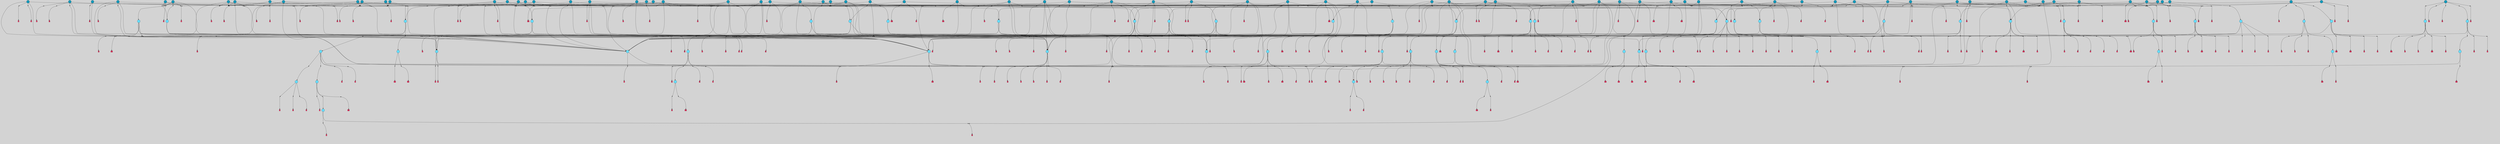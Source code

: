 // File exported with GEGELATI v1.3.1
// On the 2024-04-08 17:23:43
// With the File::TPGGraphDotExporter
digraph{
	graph[pad = "0.212, 0.055" bgcolor = lightgray]
	node[shape=circle style = filled label = ""]
		T3 [fillcolor="#66ddff"]
		T7 [fillcolor="#66ddff"]
		T11 [fillcolor="#66ddff"]
		T27 [fillcolor="#66ddff"]
		T54 [fillcolor="#66ddff"]
		T95 [fillcolor="#66ddff"]
		T96 [fillcolor="#1199bb"]
		T129 [fillcolor="#66ddff"]
		T212 [fillcolor="#66ddff"]
		T214 [fillcolor="#66ddff"]
		T242 [fillcolor="#66ddff"]
		T277 [fillcolor="#66ddff"]
		T280 [fillcolor="#1199bb"]
		T282 [fillcolor="#66ddff"]
		T305 [fillcolor="#66ddff"]
		T327 [fillcolor="#66ddff"]
		T328 [fillcolor="#66ddff"]
		T329 [fillcolor="#66ddff"]
		T330 [fillcolor="#66ddff"]
		T331 [fillcolor="#66ddff"]
		T332 [fillcolor="#66ddff"]
		T333 [fillcolor="#1199bb"]
		T334 [fillcolor="#66ddff"]
		T335 [fillcolor="#66ddff"]
		T336 [fillcolor="#66ddff"]
		T337 [fillcolor="#66ddff"]
		T338 [fillcolor="#66ddff"]
		T414 [fillcolor="#1199bb"]
		T416 [fillcolor="#66ddff"]
		T433 [fillcolor="#1199bb"]
		T65 [fillcolor="#1199bb"]
		T437 [fillcolor="#1199bb"]
		T438 [fillcolor="#66ddff"]
		T439 [fillcolor="#1199bb"]
		T445 [fillcolor="#1199bb"]
		T446 [fillcolor="#1199bb"]
		T448 [fillcolor="#1199bb"]
		T449 [fillcolor="#1199bb"]
		T450 [fillcolor="#66ddff"]
		T451 [fillcolor="#1199bb"]
		T453 [fillcolor="#66ddff"]
		T459 [fillcolor="#1199bb"]
		T465 [fillcolor="#66ddff"]
		T469 [fillcolor="#1199bb"]
		T478 [fillcolor="#1199bb"]
		T482 [fillcolor="#66ddff"]
		T500 [fillcolor="#66ddff"]
		T501 [fillcolor="#1199bb"]
		T508 [fillcolor="#1199bb"]
		T530 [fillcolor="#1199bb"]
		T541 [fillcolor="#66ddff"]
		T546 [fillcolor="#1199bb"]
		T553 [fillcolor="#1199bb"]
		T580 [fillcolor="#66ddff"]
		T581 [fillcolor="#66ddff"]
		T582 [fillcolor="#66ddff"]
		T48 [fillcolor="#66ddff"]
		T583 [fillcolor="#1199bb"]
		T584 [fillcolor="#66ddff"]
		T585 [fillcolor="#66ddff"]
		T586 [fillcolor="#66ddff"]
		T587 [fillcolor="#66ddff"]
		T588 [fillcolor="#66ddff"]
		T589 [fillcolor="#1199bb"]
		T590 [fillcolor="#1199bb"]
		T591 [fillcolor="#1199bb"]
		T627 [fillcolor="#1199bb"]
		T633 [fillcolor="#1199bb"]
		T637 [fillcolor="#1199bb"]
		T640 [fillcolor="#66ddff"]
		T641 [fillcolor="#66ddff"]
		T642 [fillcolor="#66ddff"]
		T643 [fillcolor="#66ddff"]
		T644 [fillcolor="#1199bb"]
		T645 [fillcolor="#66ddff"]
		T646 [fillcolor="#66ddff"]
		T609 [fillcolor="#66ddff"]
		T647 [fillcolor="#66ddff"]
		T648 [fillcolor="#1199bb"]
		T651 [fillcolor="#66ddff"]
		T654 [fillcolor="#1199bb"]
		T661 [fillcolor="#1199bb"]
		T662 [fillcolor="#1199bb"]
		T669 [fillcolor="#1199bb"]
		T672 [fillcolor="#1199bb"]
		T675 [fillcolor="#1199bb"]
		T677 [fillcolor="#1199bb"]
		T678 [fillcolor="#1199bb"]
		T683 [fillcolor="#1199bb"]
		T684 [fillcolor="#1199bb"]
		T686 [fillcolor="#1199bb"]
		T690 [fillcolor="#1199bb"]
		T664 [fillcolor="#1199bb"]
		T692 [fillcolor="#1199bb"]
		T693 [fillcolor="#1199bb"]
		T698 [fillcolor="#1199bb"]
		T706 [fillcolor="#1199bb"]
		T707 [fillcolor="#1199bb"]
		T708 [fillcolor="#1199bb"]
		T709 [fillcolor="#1199bb"]
		T711 [fillcolor="#66ddff"]
		T712 [fillcolor="#66ddff"]
		T713 [fillcolor="#66ddff"]
		T527 [fillcolor="#66ddff"]
		T714 [fillcolor="#66ddff"]
		T715 [fillcolor="#66ddff"]
		T716 [fillcolor="#66ddff"]
		T717 [fillcolor="#1199bb"]
		T718 [fillcolor="#1199bb"]
		T720 [fillcolor="#1199bb"]
		T721 [fillcolor="#1199bb"]
		T722 [fillcolor="#1199bb"]
		T723 [fillcolor="#1199bb"]
		T724 [fillcolor="#1199bb"]
		T725 [fillcolor="#1199bb"]
		T726 [fillcolor="#1199bb"]
		T729 [fillcolor="#1199bb"]
		T731 [fillcolor="#1199bb"]
		T733 [fillcolor="#1199bb"]
		T736 [fillcolor="#1199bb"]
		T737 [fillcolor="#1199bb"]
		T738 [fillcolor="#1199bb"]
		T739 [fillcolor="#1199bb"]
		T741 [fillcolor="#1199bb"]
		T742 [fillcolor="#1199bb"]
		T743 [fillcolor="#1199bb"]
		T744 [fillcolor="#1199bb"]
		T745 [fillcolor="#1199bb"]
		T746 [fillcolor="#1199bb"]
		T747 [fillcolor="#1199bb"]
		T748 [fillcolor="#1199bb"]
		T749 [fillcolor="#1199bb"]
		T750 [fillcolor="#1199bb"]
		T751 [fillcolor="#1199bb"]
		T752 [fillcolor="#1199bb"]
		T753 [fillcolor="#1199bb"]
		P10328 [fillcolor="#cccccc" shape=point] //6|
		I10328 [shape=box style=invis label="6|1&2|6#1|7&#92;n10|7&2|0#1|5&#92;n9|4&0|1#2|2&#92;n8|6&0|0#1|0&#92;n"]
		P10328 -> I10328[style=invis]
		A7269 [fillcolor="#ff3366" shape=box margin=0.03 width=0 height=0 label="3"]
		T3 -> P10328 -> A7269
		P10329 [fillcolor="#cccccc" shape=point] //3|
		I10329 [shape=box style=invis label="7|6&2|4#0|2&#92;n10|3&2|7#1|4&#92;n11|6&0|4#0|1&#92;n7|1&0|0#2|6&#92;n7|6&0|3#2|6&#92;n4|0&2|6#0|1&#92;n4|4&2|5#0|2&#92;n4|6&0|4#2|7&#92;n10|0&2|3#1|5&#92;n2|6&0|5#0|2&#92;n1|0&2|3#0|7&#92;n1|6&2|0#0|5&#92;n6|2&0|1#0|7&#92;n9|2&0|3#2|7&#92;n5|3&0|6#0|6&#92;n1|7&2|5#2|3&#92;n8|1&2|7#0|6&#92;n1|0&2|5#2|1&#92;n7|1&2|2#2|5&#92;n7|4&2|6#0|3&#92;n"]
		P10329 -> I10329[style=invis]
		A7270 [fillcolor="#ff3366" shape=box margin=0.03 width=0 height=0 label="4"]
		T3 -> P10329 -> A7270
		P10330 [fillcolor="#cccccc" shape=point] //-3|
		I10330 [shape=box style=invis label="1|6&2|7#0|7&#92;n10|2&0|7#1|3&#92;n9|6&2|7#2|2&#92;n5|3&0|7#0|7&#92;n1|6&2|3#0|0&#92;n2|3&2|3#2|2&#92;n5|1&2|6#0|6&#92;n"]
		P10330 -> I10330[style=invis]
		A7271 [fillcolor="#ff3366" shape=box margin=0.03 width=0 height=0 label="7"]
		T7 -> P10330 -> A7271
		P10331 [fillcolor="#cccccc" shape=point] //5|
		I10331 [shape=box style=invis label="0|5&2|3#0|1&#92;n0|6&2|1#2|4&#92;n6|2&2|6#0|7&#92;n7|4&0|3#0|1&#92;n5|4&0|7#1|6&#92;n9|1&0|5#2|2&#92;n6|3&2|3#1|7&#92;n11|7&2|4#1|6&#92;n2|5&0|1#0|0&#92;n4|7&0|0#0|2&#92;n6|2&0|6#0|0&#92;n2|1&2|6#2|4&#92;n10|0&2|0#1|0&#92;n6|6&2|4#0|6&#92;n"]
		P10331 -> I10331[style=invis]
		A7272 [fillcolor="#ff3366" shape=box margin=0.03 width=0 height=0 label="8"]
		T7 -> P10331 -> A7272
		P10332 [fillcolor="#cccccc" shape=point] //6|
		I10332 [shape=box style=invis label="3|0&2|7#2|2&#92;n3|2&0|4#2|5&#92;n5|1&0|2#1|0&#92;n8|7&0|1#2|0&#92;n8|5&0|3#0|6&#92;n0|2&0|2#2|3&#92;n1|5&2|5#0|5&#92;n5|6&0|6#0|7&#92;n6|7&0|0#2|6&#92;n1|2&2|3#0|0&#92;n7|7&2|3#0|4&#92;n0|7&2|7#0|6&#92;n1|0&2|2#2|7&#92;n4|4&0|1#0|0&#92;n"]
		P10332 -> I10332[style=invis]
		A7273 [fillcolor="#ff3366" shape=box margin=0.03 width=0 height=0 label="11"]
		T11 -> P10332 -> A7273
		P10333 [fillcolor="#cccccc" shape=point] //-4|
		I10333 [shape=box style=invis label="4|1&0|4#2|6&#92;n1|2&2|2#2|0&#92;n1|2&2|0#0|6&#92;n8|4&2|3#2|5&#92;n5|5&2|1#1|0&#92;n"]
		P10333 -> I10333[style=invis]
		A7274 [fillcolor="#ff3366" shape=box margin=0.03 width=0 height=0 label="12"]
		T11 -> P10333 -> A7274
		P10334 [fillcolor="#cccccc" shape=point] //2|
		I10334 [shape=box style=invis label="9|1&2|3#0|1&#92;n5|2&2|0#2|4&#92;n3|6&2|5#2|7&#92;n7|0&2|5#0|4&#92;n1|2&0|3#0|5&#92;n7|3&2|7#0|0&#92;n"]
		P10334 -> I10334[style=invis]
		A7275 [fillcolor="#ff3366" shape=box margin=0.03 width=0 height=0 label="2"]
		T27 -> P10334 -> A7275
		P10335 [fillcolor="#cccccc" shape=point] //-6|
		I10335 [shape=box style=invis label="7|5&0|4#0|4&#92;n11|0&2|5#2|1&#92;n"]
		P10335 -> I10335[style=invis]
		A7276 [fillcolor="#ff3366" shape=box margin=0.03 width=0 height=0 label="3"]
		T27 -> P10335 -> A7276
		T27 -> P10329
		P10336 [fillcolor="#cccccc" shape=point] //0|
		I10336 [shape=box style=invis label="2|5&0|1#0|6&#92;n6|1&2|2#2|7&#92;n8|0&0|3#1|4&#92;n4|3&2|5#2|4&#92;n8|1&2|4#0|0&#92;n6|6&0|1#2|6&#92;n11|7&2|4#2|5&#92;n6|2&2|4#0|2&#92;n8|5&2|4#2|4&#92;n2|1&2|1#2|2&#92;n2|7&2|5#2|6&#92;n9|7&0|5#0|4&#92;n1|2&0|5#2|6&#92;n4|2&2|3#2|7&#92;n3|3&2|1#0|2&#92;n"]
		P10336 -> I10336[style=invis]
		A7277 [fillcolor="#ff3366" shape=box margin=0.03 width=0 height=0 label="5"]
		T27 -> P10336 -> A7277
		P10337 [fillcolor="#cccccc" shape=point] //0|
		I10337 [shape=box style=invis label="4|0&0|3#2|7&#92;n10|2&0|3#1|7&#92;n3|5&0|2#0|3&#92;n4|5&0|0#2|1&#92;n10|7&2|0#1|2&#92;n5|3&2|3#1|6&#92;n9|5&2|0#0|4&#92;n5|4&2|7#0|2&#92;n10|3&2|7#1|4&#92;n7|2&0|1#2|6&#92;n8|6&0|5#0|5&#92;n8|7&2|3#0|5&#92;n2|6&2|4#0|0&#92;n"]
		P10337 -> I10337[style=invis]
		A7278 [fillcolor="#ff3366" shape=box margin=0.03 width=0 height=0 label="5"]
		T27 -> P10337 -> A7278
		P10338 [fillcolor="#cccccc" shape=point] //8|
		I10338 [shape=box style=invis label="9|0&0|1#2|0&#92;n10|1&2|5#1|4&#92;n8|2&2|6#0|4&#92;n2|4&2|5#2|3&#92;n4|2&2|2#0|2&#92;n7|5&0|2#0|0&#92;n8|2&2|1#1|3&#92;n8|7&0|7#2|1&#92;n1|1&0|0#0|7&#92;n5|6&2|5#1|0&#92;n6|6&2|5#0|0&#92;n11|4&0|3#2|6&#92;n4|2&2|4#0|7&#92;n5|6&0|1#2|0&#92;n11|3&0|2#0|7&#92;n"]
		P10338 -> I10338[style=invis]
		A7279 [fillcolor="#ff3366" shape=box margin=0.03 width=0 height=0 label="6"]
		T54 -> P10338 -> A7279
		P10339 [fillcolor="#cccccc" shape=point] //5|
		I10339 [shape=box style=invis label="3|0&2|0#0|1&#92;n3|0&0|7#0|1&#92;n5|3&0|2#2|6&#92;n4|4&2|4#2|6&#92;n11|2&0|7#1|6&#92;n2|7&2|2#2|5&#92;n9|3&2|6#2|7&#92;n7|7&0|0#0|4&#92;n6|1&2|4#2|3&#92;n5|4&2|0#1|6&#92;n1|3&0|7#0|4&#92;n"]
		P10339 -> I10339[style=invis]
		A7280 [fillcolor="#ff3366" shape=box margin=0.03 width=0 height=0 label="7"]
		T54 -> P10339 -> A7280
		P10340 [fillcolor="#cccccc" shape=point] //-10|
		I10340 [shape=box style=invis label="3|6&0|0#0|4&#92;n4|1&2|4#0|1&#92;n5|1&0|1#0|4&#92;n5|5&2|6#0|5&#92;n6|5&0|6#0|3&#92;n11|1&2|0#0|1&#92;n0|7&2|0#0|3&#92;n1|2&0|6#0|1&#92;n8|0&0|4#2|0&#92;n0|4&0|7#2|7&#92;n7|0&2|7#1|3&#92;n3|1&0|5#2|5&#92;n5|1&0|4#0|3&#92;n2|2&0|2#0|0&#92;n8|3&0|1#0|7&#92;n3|0&0|3#0|5&#92;n7|2&0|5#2|0&#92;n6|3&2|7#1|5&#92;n4|7&2|7#2|1&#92;n"]
		P10340 -> I10340[style=invis]
		A7281 [fillcolor="#ff3366" shape=box margin=0.03 width=0 height=0 label="14"]
		T54 -> P10340 -> A7281
		T54 -> P10331
		P10341 [fillcolor="#cccccc" shape=point] //4|
		I10341 [shape=box style=invis label="4|3&0|6#0|3&#92;n5|7&2|3#2|2&#92;n5|6&0|7#1|2&#92;n1|4&2|6#0|3&#92;n8|4&2|1#2|5&#92;n9|5&2|4#1|4&#92;n2|4&0|5#0|7&#92;n10|0&0|6#1|3&#92;n3|0&0|6#0|2&#92;n2|7&2|7#2|6&#92;n5|2&0|5#1|5&#92;n10|4&2|5#1|7&#92;n4|0&0|4#2|4&#92;n11|1&0|4#2|6&#92;n10|6&2|0#1|4&#92;n9|7&0|3#1|4&#92;n4|5&2|7#0|6&#92;n11|5&2|6#2|3&#92;n0|3&0|5#0|1&#92;n"]
		P10341 -> I10341[style=invis]
		A7282 [fillcolor="#ff3366" shape=box margin=0.03 width=0 height=0 label="13"]
		T95 -> P10341 -> A7282
		P10342 [fillcolor="#cccccc" shape=point] //8|
		I10342 [shape=box style=invis label="9|7&0|5#2|5&#92;n3|3&2|3#0|2&#92;n9|5&2|2#1|0&#92;n2|3&0|6#0|3&#92;n4|4&2|5#2|7&#92;n11|3&2|0#1|5&#92;n6|6&2|1#2|2&#92;n4|6&0|1#2|2&#92;n2|5&2|7#2|2&#92;n7|7&2|2#2|3&#92;n6|5&0|3#2|6&#92;n6|7&0|6#0|2&#92;n"]
		P10342 -> I10342[style=invis]
		A7283 [fillcolor="#ff3366" shape=box margin=0.03 width=0 height=0 label="14"]
		T95 -> P10342 -> A7283
		P10343 [fillcolor="#cccccc" shape=point] //2|
		I10343 [shape=box style=invis label="4|1&0|4#2|6&#92;n5|5&2|1#1|0&#92;n1|0&2|0#0|6&#92;n8|4&2|3#2|5&#92;n"]
		P10343 -> I10343[style=invis]
		T95 -> P10343 -> T11
		P10344 [fillcolor="#cccccc" shape=point] //-9|
		I10344 [shape=box style=invis label="2|0&2|0#2|1&#92;n4|4&2|4#2|6&#92;n9|1&0|3#1|7&#92;n5|3&0|2#2|6&#92;n2|7&2|2#2|5&#92;n5|4&2|0#1|6&#92;n3|0&0|7#0|1&#92;n1|3&0|7#0|4&#92;n11|6&2|2#0|7&#92;n7|7&0|0#0|4&#92;n11|0&0|7#1|6&#92;n9|3&2|6#2|7&#92;n"]
		P10344 -> I10344[style=invis]
		A7284 [fillcolor="#ff3366" shape=box margin=0.03 width=0 height=0 label="7"]
		T95 -> P10344 -> A7284
		P10345 [fillcolor="#cccccc" shape=point] //-8|
		I10345 [shape=box style=invis label="7|5&0|4#2|4&#92;n"]
		P10345 -> I10345[style=invis]
		A7285 [fillcolor="#ff3366" shape=box margin=0.03 width=0 height=0 label="3"]
		T95 -> P10345 -> A7285
		P10346 [fillcolor="#cccccc" shape=point] //6|
		I10346 [shape=box style=invis label="0|5&2|3#0|1&#92;n0|6&2|1#2|4&#92;n9|1&0|5#2|2&#92;n7|4&0|3#0|1&#92;n5|4&0|7#1|6&#92;n2|5&0|1#0|0&#92;n6|3&2|3#1|7&#92;n11|7&2|4#1|6&#92;n6|2&2|6#0|1&#92;n4|7&0|0#0|2&#92;n6|2&0|6#0|0&#92;n9|1&2|6#2|4&#92;n10|0&2|0#1|0&#92;n6|6&2|4#0|6&#92;n"]
		P10346 -> I10346[style=invis]
		A7286 [fillcolor="#ff3366" shape=box margin=0.03 width=0 height=0 label="8"]
		T96 -> P10346 -> A7286
		P10347 [fillcolor="#cccccc" shape=point] //5|
		I10347 [shape=box style=invis label="10|4&0|1#1|0&#92;n4|3&2|4#2|1&#92;n2|0&2|0#0|4&#92;n6|1&0|0#0|3&#92;n8|2&2|0#0|4&#92;n0|0&0|0#0|0&#92;n11|4&2|0#1|6&#92;n7|0&2|6#2|3&#92;n5|3&2|6#2|0&#92;n0|0&2|0#0|0&#92;n"]
		P10347 -> I10347[style=invis]
		A7287 [fillcolor="#ff3366" shape=box margin=0.03 width=0 height=0 label="9"]
		T96 -> P10347 -> A7287
		T96 -> P10328
		P10348 [fillcolor="#cccccc" shape=point] //1|
		I10348 [shape=box style=invis label="5|4&0|7#1|6&#92;n0|6&2|1#2|4&#92;n7|4&0|3#0|1&#92;n0|5&2|3#0|1&#92;n9|1&0|5#2|2&#92;n6|3&2|3#1|7&#92;n11|7&2|4#1|6&#92;n2|5&0|1#0|0&#92;n7|5&2|3#1|1&#92;n4|7&0|0#0|2&#92;n6|2&0|6#0|0&#92;n2|1&2|6#2|4&#92;n10|0&2|7#1|0&#92;n6|6&2|4#0|6&#92;n"]
		P10348 -> I10348[style=invis]
		A7288 [fillcolor="#ff3366" shape=box margin=0.03 width=0 height=0 label="8"]
		T96 -> P10348 -> A7288
		P10349 [fillcolor="#cccccc" shape=point] //-3|
		I10349 [shape=box style=invis label="8|1&2|3#0|5&#92;n0|6&0|5#0|5&#92;n3|7&2|1#0|6&#92;n3|5&0|1#0|0&#92;n9|5&2|0#0|4&#92;n3|5&0|2#0|3&#92;n10|6&2|4#1|0&#92;n9|4&2|7#2|6&#92;n1|7&2|5#2|2&#92;n"]
		P10349 -> I10349[style=invis]
		A7289 [fillcolor="#ff3366" shape=box margin=0.03 width=0 height=0 label="5"]
		T96 -> P10349 -> A7289
		T129 -> P10338
		T129 -> P10339
		P10350 [fillcolor="#cccccc" shape=point] //10|
		I10350 [shape=box style=invis label="4|5&2|7#2|1&#92;n1|7&2|3#0|6&#92;n3|5&2|2#0|3&#92;n10|3&0|7#1|4&#92;n7|1&0|4#2|6&#92;n10|2&0|3#1|7&#92;n9|5&2|0#0|4&#92;n4|0&0|3#2|7&#92;n11|4&2|6#1|2&#92;n5|4&2|7#0|2&#92;n2|6&2|4#0|0&#92;n6|5&0|7#2|1&#92;n5|3&2|3#1|6&#92;n10|7&2|0#1|2&#92;n"]
		P10350 -> I10350[style=invis]
		A7290 [fillcolor="#ff3366" shape=box margin=0.03 width=0 height=0 label="5"]
		T129 -> P10350 -> A7290
		P10351 [fillcolor="#cccccc" shape=point] //5|
		I10351 [shape=box style=invis label="9|4&2|3#1|3&#92;n0|4&2|4#0|5&#92;n6|1&2|6#2|5&#92;n4|0&0|5#2|0&#92;n"]
		P10351 -> I10351[style=invis]
		A7291 [fillcolor="#ff3366" shape=box margin=0.03 width=0 height=0 label="7"]
		T129 -> P10351 -> A7291
		P10352 [fillcolor="#cccccc" shape=point] //6|
		I10352 [shape=box style=invis label="9|4&2|7#0|6&#92;n8|4&0|1#1|0&#92;n1|3&0|0#2|1&#92;n2|4&0|6#2|2&#92;n5|1&2|5#0|7&#92;n3|0&0|3#2|6&#92;n2|2&2|6#0|2&#92;n8|4&0|4#2|2&#92;n5|1&2|4#0|3&#92;n9|4&0|6#0|6&#92;n5|0&2|2#1|5&#92;n11|7&0|0#1|1&#92;n0|4&0|3#0|3&#92;n7|7&2|4#2|5&#92;n1|5&0|1#2|1&#92;n"]
		P10352 -> I10352[style=invis]
		A7292 [fillcolor="#ff3366" shape=box margin=0.03 width=0 height=0 label="1"]
		T129 -> P10352 -> A7292
		P10353 [fillcolor="#cccccc" shape=point] //6|
		I10353 [shape=box style=invis label="9|4&2|7#0|6&#92;n8|4&0|1#1|0&#92;n1|3&0|0#2|1&#92;n2|4&0|6#2|2&#92;n5|1&2|5#0|7&#92;n3|0&0|3#2|6&#92;n2|2&2|6#0|2&#92;n8|4&0|4#2|2&#92;n5|1&2|4#0|3&#92;n9|4&0|6#0|6&#92;n5|0&2|2#1|5&#92;n11|7&0|0#1|1&#92;n0|4&0|3#0|3&#92;n7|7&2|4#2|5&#92;n1|5&0|1#2|1&#92;n"]
		P10353 -> I10353[style=invis]
		A7293 [fillcolor="#ff3366" shape=box margin=0.03 width=0 height=0 label="1"]
		T212 -> P10353 -> A7293
		P10354 [fillcolor="#cccccc" shape=point] //10|
		I10354 [shape=box style=invis label="4|5&2|7#2|1&#92;n1|7&2|3#0|6&#92;n3|5&2|2#0|3&#92;n10|3&0|7#1|4&#92;n7|1&0|4#2|6&#92;n10|2&0|3#1|7&#92;n9|5&2|0#0|4&#92;n4|0&0|3#2|7&#92;n11|4&2|6#1|2&#92;n5|4&2|7#0|2&#92;n2|6&2|4#0|0&#92;n6|5&0|7#2|1&#92;n5|3&2|3#1|6&#92;n10|7&2|0#1|2&#92;n"]
		P10354 -> I10354[style=invis]
		A7294 [fillcolor="#ff3366" shape=box margin=0.03 width=0 height=0 label="5"]
		T212 -> P10354 -> A7294
		P10355 [fillcolor="#cccccc" shape=point] //8|
		I10355 [shape=box style=invis label="9|0&0|1#2|0&#92;n10|1&2|5#1|4&#92;n8|2&2|6#0|4&#92;n2|4&2|5#2|3&#92;n4|2&2|2#0|2&#92;n7|5&0|2#0|0&#92;n8|2&2|1#1|3&#92;n8|7&0|7#2|1&#92;n1|1&0|0#0|7&#92;n5|6&2|5#1|0&#92;n6|6&2|5#0|0&#92;n11|4&0|3#2|6&#92;n4|2&2|4#0|7&#92;n5|6&0|1#2|0&#92;n11|3&0|2#0|7&#92;n"]
		P10355 -> I10355[style=invis]
		A7295 [fillcolor="#ff3366" shape=box margin=0.03 width=0 height=0 label="6"]
		T212 -> P10355 -> A7295
		P10356 [fillcolor="#cccccc" shape=point] //5|
		I10356 [shape=box style=invis label="3|0&2|0#0|1&#92;n3|0&0|7#0|1&#92;n5|3&0|2#2|6&#92;n4|4&2|4#2|6&#92;n11|2&0|7#1|6&#92;n2|7&2|2#2|5&#92;n9|3&2|6#2|7&#92;n7|7&0|0#0|4&#92;n6|1&2|4#2|3&#92;n5|4&2|0#1|6&#92;n1|3&0|7#0|4&#92;n"]
		P10356 -> I10356[style=invis]
		A7296 [fillcolor="#ff3366" shape=box margin=0.03 width=0 height=0 label="7"]
		T212 -> P10356 -> A7296
		P10357 [fillcolor="#cccccc" shape=point] //5|
		I10357 [shape=box style=invis label="9|4&2|3#1|3&#92;n0|4&2|4#0|5&#92;n6|1&2|6#2|5&#92;n4|0&0|5#2|0&#92;n"]
		P10357 -> I10357[style=invis]
		A7297 [fillcolor="#ff3366" shape=box margin=0.03 width=0 height=0 label="7"]
		T212 -> P10357 -> A7297
		P10358 [fillcolor="#cccccc" shape=point] //6|
		I10358 [shape=box style=invis label="9|4&2|7#0|6&#92;n8|4&0|1#1|0&#92;n1|3&0|0#2|1&#92;n2|4&0|6#2|2&#92;n5|1&2|5#0|7&#92;n3|0&0|3#2|6&#92;n2|2&2|6#0|2&#92;n8|4&0|4#2|2&#92;n5|1&2|4#0|3&#92;n9|4&0|6#0|6&#92;n5|0&2|2#1|5&#92;n11|7&0|0#1|1&#92;n0|4&0|3#0|3&#92;n7|7&2|4#2|5&#92;n1|5&0|1#2|1&#92;n"]
		P10358 -> I10358[style=invis]
		A7298 [fillcolor="#ff3366" shape=box margin=0.03 width=0 height=0 label="1"]
		T214 -> P10358 -> A7298
		P10359 [fillcolor="#cccccc" shape=point] //10|
		I10359 [shape=box style=invis label="4|5&2|7#2|1&#92;n1|7&2|3#0|6&#92;n3|5&2|2#0|3&#92;n10|3&0|7#1|4&#92;n7|1&0|4#2|6&#92;n10|2&0|3#1|7&#92;n9|5&2|0#0|4&#92;n4|0&0|3#2|7&#92;n11|4&2|6#1|2&#92;n5|4&2|7#0|2&#92;n2|6&2|4#0|0&#92;n6|5&0|7#2|1&#92;n5|3&2|3#1|6&#92;n10|7&2|0#1|2&#92;n"]
		P10359 -> I10359[style=invis]
		A7299 [fillcolor="#ff3366" shape=box margin=0.03 width=0 height=0 label="5"]
		T214 -> P10359 -> A7299
		P10360 [fillcolor="#cccccc" shape=point] //5|
		I10360 [shape=box style=invis label="3|0&2|0#0|1&#92;n3|0&0|7#0|1&#92;n5|3&0|2#2|6&#92;n4|4&2|4#2|6&#92;n11|2&0|7#1|6&#92;n2|7&2|2#2|5&#92;n9|3&2|6#2|7&#92;n7|7&0|0#0|4&#92;n6|1&2|4#2|3&#92;n5|4&2|0#1|6&#92;n1|3&0|7#0|4&#92;n"]
		P10360 -> I10360[style=invis]
		A7300 [fillcolor="#ff3366" shape=box margin=0.03 width=0 height=0 label="7"]
		T214 -> P10360 -> A7300
		P10361 [fillcolor="#cccccc" shape=point] //8|
		I10361 [shape=box style=invis label="9|0&0|1#2|0&#92;n10|1&2|5#1|4&#92;n8|2&2|6#0|4&#92;n2|4&2|5#2|3&#92;n4|2&2|2#0|2&#92;n7|5&0|2#0|0&#92;n8|2&2|1#1|3&#92;n8|7&0|7#2|1&#92;n1|1&0|0#0|7&#92;n5|6&2|5#1|0&#92;n6|6&2|5#0|0&#92;n11|4&0|3#2|6&#92;n4|2&2|4#0|7&#92;n5|6&0|1#2|0&#92;n11|3&0|2#0|7&#92;n"]
		P10361 -> I10361[style=invis]
		A7301 [fillcolor="#ff3366" shape=box margin=0.03 width=0 height=0 label="6"]
		T214 -> P10361 -> A7301
		P10362 [fillcolor="#cccccc" shape=point] //5|
		I10362 [shape=box style=invis label="9|4&2|3#1|3&#92;n0|4&2|4#0|5&#92;n6|1&2|6#2|5&#92;n4|0&0|5#2|0&#92;n"]
		P10362 -> I10362[style=invis]
		A7302 [fillcolor="#ff3366" shape=box margin=0.03 width=0 height=0 label="7"]
		T214 -> P10362 -> A7302
		P10363 [fillcolor="#cccccc" shape=point] //5|
		I10363 [shape=box style=invis label="1|6&2|7#0|7&#92;n9|2&2|7#2|2&#92;n10|2&0|7#1|3&#92;n5|3&0|7#0|7&#92;n7|0&2|7#2|2&#92;n1|6&2|3#0|0&#92;n2|3&2|3#2|2&#92;n"]
		P10363 -> I10363[style=invis]
		A7303 [fillcolor="#ff3366" shape=box margin=0.03 width=0 height=0 label="7"]
		T242 -> P10363 -> A7303
		P10364 [fillcolor="#cccccc" shape=point] //-8|
		I10364 [shape=box style=invis label="7|5&0|2#2|1&#92;n1|0&2|6#0|0&#92;n7|1&2|6#1|1&#92;n8|7&0|3#1|6&#92;n3|7&2|3#2|4&#92;n"]
		P10364 -> I10364[style=invis]
		A7304 [fillcolor="#ff3366" shape=box margin=0.03 width=0 height=0 label="2"]
		T242 -> P10364 -> A7304
		P10365 [fillcolor="#cccccc" shape=point] //-3|
		I10365 [shape=box style=invis label="1|1&2|1#0|1&#92;n1|4&0|0#2|4&#92;n11|0&2|3#0|2&#92;n11|6&0|4#0|1&#92;n5|2&0|6#1|5&#92;n3|7&2|6#2|7&#92;n7|7&0|1#2|1&#92;n9|5&2|2#2|0&#92;n6|5&2|6#1|4&#92;n0|7&0|5#2|4&#92;n8|1&0|0#2|3&#92;n0|5&0|3#0|5&#92;n2|0&2|4#0|5&#92;n7|5&2|7#1|3&#92;n8|3&0|0#1|2&#92;n"]
		P10365 -> I10365[style=invis]
		A7305 [fillcolor="#ff3366" shape=box margin=0.03 width=0 height=0 label="1"]
		T242 -> P10365 -> A7305
		P10366 [fillcolor="#cccccc" shape=point] //-9|
		I10366 [shape=box style=invis label="4|7&0|0#0|2&#92;n6|2&0|1#0|0&#92;n6|2&2|6#0|7&#92;n9|0&2|7#1|1&#92;n7|4&0|3#0|1&#92;n10|6&2|1#1|1&#92;n9|1&0|5#2|2&#92;n5|4&0|7#2|6&#92;n2|5&0|1#0|0&#92;n0|5&2|5#0|1&#92;n11|7&2|4#1|6&#92;n2|1&2|6#2|4&#92;n10|0&0|0#1|0&#92;n6|6&2|4#0|6&#92;n"]
		P10366 -> I10366[style=invis]
		T277 -> P10366 -> T214
		P10367 [fillcolor="#cccccc" shape=point] //7|
		I10367 [shape=box style=invis label="7|4&2|7#0|4&#92;n4|6&0|1#2|5&#92;n2|1&2|3#0|0&#92;n4|3&2|0#0|1&#92;n0|0&2|7#2|7&#92;n7|7&0|5#2|3&#92;n5|0&2|1#2|2&#92;n10|0&0|4#1|2&#92;n4|4&0|7#0|0&#92;n6|7&0|2#0|1&#92;n1|4&2|5#0|4&#92;n"]
		P10367 -> I10367[style=invis]
		A7306 [fillcolor="#ff3366" shape=box margin=0.03 width=0 height=0 label="0"]
		T277 -> P10367 -> A7306
		P10368 [fillcolor="#cccccc" shape=point] //1|
		I10368 [shape=box style=invis label="5|1&0|6#2|7&#92;n2|4&0|4#2|2&#92;n0|6&0|5#0|4&#92;n10|6&2|5#1|6&#92;n9|3&0|1#1|7&#92;n10|3&2|2#1|0&#92;n5|0&0|0#2|1&#92;n11|3&2|3#1|5&#92;n10|3&0|1#1|0&#92;n2|4&0|1#0|1&#92;n0|2&0|3#2|4&#92;n9|2&2|1#2|5&#92;n11|7&2|6#2|6&#92;n"]
		P10368 -> I10368[style=invis]
		T277 -> P10368 -> T7
		P10369 [fillcolor="#cccccc" shape=point] //6|
		I10369 [shape=box style=invis label="7|0&2|5#1|2&#92;n10|6&2|1#1|3&#92;n7|5&0|2#0|7&#92;n10|7&0|1#1|5&#92;n4|6&2|5#0|5&#92;n4|4&0|7#2|7&#92;n"]
		P10369 -> I10369[style=invis]
		A7307 [fillcolor="#ff3366" shape=box margin=0.03 width=0 height=0 label="7"]
		T277 -> P10369 -> A7307
		P10370 [fillcolor="#cccccc" shape=point] //-2|
		I10370 [shape=box style=invis label="3|0&2|0#0|1&#92;n4|1&0|3#2|2&#92;n11|2&0|7#1|6&#92;n8|7&2|4#0|5&#92;n6|1&2|4#1|3&#92;n4|4&2|4#2|6&#92;n3|0&0|7#0|1&#92;n9|3&2|6#2|7&#92;n7|7&0|0#0|4&#92;n5|3&0|2#2|6&#92;n5|4&2|0#1|6&#92;n1|3&0|7#0|4&#92;n"]
		P10370 -> I10370[style=invis]
		A7308 [fillcolor="#ff3366" shape=box margin=0.03 width=0 height=0 label="7"]
		T277 -> P10370 -> A7308
		T280 -> P10341
		P10371 [fillcolor="#cccccc" shape=point] //1|
		I10371 [shape=box style=invis label="0|4&0|1#0|1&#92;n10|5&2|5#1|6&#92;n7|7&2|5#2|2&#92;n9|5&0|7#2|7&#92;n8|4&0|3#2|7&#92;n11|0&2|3#0|5&#92;n7|0&0|0#0|1&#92;n4|2&0|4#0|5&#92;n5|1&0|6#2|7&#92;n11|3&0|7#1|3&#92;n"]
		P10371 -> I10371[style=invis]
		T280 -> P10371 -> T7
		P10372 [fillcolor="#cccccc" shape=point] //-3|
		I10372 [shape=box style=invis label="4|5&0|0#0|0&#92;n4|7&0|0#0|2&#92;n0|6&2|1#2|4&#92;n9|1&0|5#2|2&#92;n10|0&2|0#1|0&#92;n6|6&2|4#0|6&#92;n2|5&0|1#0|0&#92;n6|3&2|3#1|7&#92;n11|7&2|4#1|6&#92;n6|2&2|6#0|1&#92;n6|2&0|0#0|0&#92;n9|1&2|6#2|4&#92;n10|4&0|3#1|1&#92;n5|4&2|7#1|6&#92;n"]
		P10372 -> I10372[style=invis]
		T280 -> P10372 -> T95
		P10373 [fillcolor="#cccccc" shape=point] //-4|
		I10373 [shape=box style=invis label="5|5&2|1#1|0&#92;n4|1&0|4#2|6&#92;n2|4&2|3#2|5&#92;n1|0&2|0#2|6&#92;n1|4&2|5#0|7&#92;n"]
		P10373 -> I10373[style=invis]
		T282 -> P10373 -> T11
		P10374 [fillcolor="#cccccc" shape=point] //5|
		I10374 [shape=box style=invis label="3|0&2|0#2|1&#92;n3|0&0|7#0|1&#92;n5|3&0|2#2|6&#92;n4|4&2|4#2|6&#92;n5|4&2|0#1|6&#92;n2|7&2|2#2|5&#92;n1|3&0|7#0|4&#92;n11|6&2|2#0|7&#92;n7|7&0|0#0|4&#92;n6|1&2|4#2|3&#92;n11|0&0|7#1|6&#92;n9|3&2|6#2|7&#92;n"]
		P10374 -> I10374[style=invis]
		A7309 [fillcolor="#ff3366" shape=box margin=0.03 width=0 height=0 label="7"]
		T282 -> P10374 -> A7309
		P10375 [fillcolor="#cccccc" shape=point] //10|
		I10375 [shape=box style=invis label="6|6&2|5#0|4&#92;n1|0&0|5#2|3&#92;n10|5&2|5#1|5&#92;n10|6&2|1#1|0&#92;n9|6&2|3#0|3&#92;n9|6&2|2#2|1&#92;n7|5&2|2#0|7&#92;n"]
		P10375 -> I10375[style=invis]
		A7310 [fillcolor="#ff3366" shape=box margin=0.03 width=0 height=0 label="7"]
		T282 -> P10375 -> A7310
		T282 -> P10345
		P10376 [fillcolor="#cccccc" shape=point] //2|
		I10376 [shape=box style=invis label="0|3&0|0#2|7&#92;n3|6&2|5#2|5&#92;n7|4&0|0#1|1&#92;n4|1&0|0#0|6&#92;n1|6&0|2#0|1&#92;n8|6&0|2#2|4&#92;n4|4&2|4#0|3&#92;n1|0&2|4#0|1&#92;n9|2&2|3#0|7&#92;n10|5&2|2#1|1&#92;n10|6&0|1#1|2&#92;n3|3&2|2#0|5&#92;n11|3&0|2#1|0&#92;n4|5&0|6#0|4&#92;n0|7&0|6#2|2&#92;n3|2&0|5#0|1&#92;n"]
		P10376 -> I10376[style=invis]
		A7311 [fillcolor="#ff3366" shape=box margin=0.03 width=0 height=0 label="1"]
		T282 -> P10376 -> A7311
		P10377 [fillcolor="#cccccc" shape=point] //7|
		I10377 [shape=box style=invis label="7|0&2|1#2|0&#92;n9|7&2|1#1|7&#92;n8|2&0|1#1|0&#92;n6|6&0|2#1|1&#92;n2|2&0|5#0|0&#92;n5|7&0|0#2|1&#92;n5|1&2|5#1|5&#92;n4|7&2|4#2|3&#92;n10|5&2|2#1|5&#92;n1|3&2|2#2|0&#92;n10|2&2|6#1|5&#92;n"]
		P10377 -> I10377[style=invis]
		A7312 [fillcolor="#ff3366" shape=box margin=0.03 width=0 height=0 label="1"]
		T305 -> P10377 -> A7312
		P10378 [fillcolor="#cccccc" shape=point] //4|
		I10378 [shape=box style=invis label="7|1&2|6#1|3&#92;n10|1&0|3#1|6&#92;n8|5&2|3#2|1&#92;n11|5&0|0#2|6&#92;n4|1&0|6#0|0&#92;n11|1&0|2#0|3&#92;n2|0&2|1#0|7&#92;n"]
		P10378 -> I10378[style=invis]
		A7313 [fillcolor="#ff3366" shape=box margin=0.03 width=0 height=0 label="2"]
		T305 -> P10378 -> A7313
		P10379 [fillcolor="#cccccc" shape=point] //2|
		I10379 [shape=box style=invis label="10|4&0|5#1|0&#92;n8|1&0|7#1|4&#92;n3|0&2|3#0|1&#92;n0|3&0|3#0|2&#92;n"]
		P10379 -> I10379[style=invis]
		T305 -> P10379 -> T242
		P10380 [fillcolor="#cccccc" shape=point] //6|
		I10380 [shape=box style=invis label="10|4&2|6#1|2&#92;n8|4&0|1#1|0&#92;n0|4&2|6#0|0&#92;n8|4&2|5#2|1&#92;n7|5&2|5#1|0&#92;n3|6&0|6#2|2&#92;n1|7&0|7#0|5&#92;n2|0&0|7#2|4&#92;n2|6&2|2#0|0&#92;n0|7&2|7#0|7&#92;n11|6&0|4#2|2&#92;n5|5&0|0#0|1&#92;n10|1&0|0#1|0&#92;n7|3&0|1#2|5&#92;n9|2&2|7#1|5&#92;n9|4&2|6#2|7&#92;n1|6&2|4#2|2&#92;n3|3&2|2#0|7&#92;n1|6&2|0#0|0&#92;n6|4&2|6#1|0&#92;n"]
		P10380 -> I10380[style=invis]
		A7314 [fillcolor="#ff3366" shape=box margin=0.03 width=0 height=0 label="1"]
		T305 -> P10380 -> A7314
		P10381 [fillcolor="#cccccc" shape=point] //9|
		I10381 [shape=box style=invis label="0|6&2|1#2|3&#92;n7|4&0|3#0|1&#92;n0|5&2|3#0|1&#92;n9|1&0|5#2|2&#92;n6|6&2|3#1|7&#92;n11|7&2|4#1|6&#92;n2|5&0|1#0|0&#92;n7|5&2|3#1|1&#92;n5|4&0|7#1|6&#92;n4|7&0|0#0|2&#92;n2|1&2|6#2|4&#92;n10|0&2|7#1|0&#92;n6|6&2|4#0|6&#92;n"]
		P10381 -> I10381[style=invis]
		A7315 [fillcolor="#ff3366" shape=box margin=0.03 width=0 height=0 label="8"]
		T305 -> P10381 -> A7315
		P10382 [fillcolor="#cccccc" shape=point] //-4|
		I10382 [shape=box style=invis label="4|1&0|4#2|6&#92;n1|2&2|2#2|0&#92;n1|2&2|0#0|6&#92;n8|4&2|3#2|5&#92;n5|5&2|1#1|0&#92;n"]
		P10382 -> I10382[style=invis]
		A7316 [fillcolor="#ff3366" shape=box margin=0.03 width=0 height=0 label="12"]
		T330 -> P10382 -> A7316
		P10383 [fillcolor="#cccccc" shape=point] //6|
		I10383 [shape=box style=invis label="3|0&2|7#2|2&#92;n3|2&0|4#2|5&#92;n5|1&0|2#1|0&#92;n8|7&0|1#2|0&#92;n8|5&0|3#0|6&#92;n0|2&0|2#2|3&#92;n1|5&2|5#0|5&#92;n5|6&0|6#0|7&#92;n6|7&0|0#2|6&#92;n1|2&2|3#0|0&#92;n7|7&2|3#0|4&#92;n0|7&2|7#0|6&#92;n1|0&2|2#2|7&#92;n4|4&0|1#0|0&#92;n"]
		P10383 -> I10383[style=invis]
		A7317 [fillcolor="#ff3366" shape=box margin=0.03 width=0 height=0 label="11"]
		T330 -> P10383 -> A7317
		P10384 [fillcolor="#cccccc" shape=point] //-3|
		I10384 [shape=box style=invis label="8|1&2|3#0|5&#92;n0|6&0|5#0|5&#92;n3|7&2|1#0|6&#92;n3|5&0|1#0|0&#92;n9|5&2|0#0|4&#92;n3|5&0|2#0|3&#92;n10|6&2|4#1|0&#92;n9|4&2|7#2|6&#92;n1|7&2|5#2|2&#92;n"]
		P10384 -> I10384[style=invis]
		A7318 [fillcolor="#ff3366" shape=box margin=0.03 width=0 height=0 label="5"]
		T332 -> P10384 -> A7318
		P10385 [fillcolor="#cccccc" shape=point] //-2|
		I10385 [shape=box style=invis label="11|7&2|0#1|7&#92;n4|3&0|1#2|5&#92;n0|4&2|4#2|7&#92;n1|6&0|0#0|4&#92;n4|0&0|0#0|5&#92;n0|6&2|3#2|0&#92;n9|6&2|5#1|3&#92;n0|7&2|1#2|5&#92;n4|4&0|5#0|1&#92;n10|4&0|0#1|0&#92;n"]
		P10385 -> I10385[style=invis]
		A7319 [fillcolor="#ff3366" shape=box margin=0.03 width=0 height=0 label="12"]
		T328 -> P10385 -> A7319
		P10386 [fillcolor="#cccccc" shape=point] //-3|
		I10386 [shape=box style=invis label="1|6&2|7#0|7&#92;n10|2&0|7#1|3&#92;n9|6&2|7#2|2&#92;n5|3&0|7#0|7&#92;n1|6&2|3#0|0&#92;n2|3&2|3#2|2&#92;n5|1&2|6#0|6&#92;n"]
		P10386 -> I10386[style=invis]
		A7320 [fillcolor="#ff3366" shape=box margin=0.03 width=0 height=0 label="7"]
		T331 -> P10386 -> A7320
		P10387 [fillcolor="#cccccc" shape=point] //-3|
		I10387 [shape=box style=invis label="7|2&2|4#0|2&#92;n4|1&2|6#0|1&#92;n11|6&0|4#0|1&#92;n7|1&0|0#2|6&#92;n6|2&0|1#0|7&#92;n10|3&2|7#1|4&#92;n3|5&2|3#0|1&#92;n4|4&2|5#0|2&#92;n4|6&0|4#2|7&#92;n2|5&0|5#0|2&#92;n10|0&2|3#1|4&#92;n0|1&2|7#0|6&#92;n7|6&0|3#2|6&#92;n1|3&0|6#2|0&#92;n5|3&0|6#0|6&#92;n1|4&2|5#2|3&#92;n1|6&2|0#0|5&#92;n9|2&0|3#2|7&#92;n7|1&2|2#2|5&#92;n"]
		P10387 -> I10387[style=invis]
		T328 -> P10387 -> T329
		P10388 [fillcolor="#cccccc" shape=point] //-3|
		I10388 [shape=box style=invis label="3|7&0|0#0|2&#92;n11|5&0|1#1|1&#92;n4|1&0|6#2|6&#92;n4|0&0|1#0|5&#92;n"]
		P10388 -> I10388[style=invis]
		T329 -> P10388 -> T327
		P10389 [fillcolor="#cccccc" shape=point] //1|
		I10389 [shape=box style=invis label="5|1&0|6#2|7&#92;n2|4&0|4#2|2&#92;n0|6&0|5#0|4&#92;n10|6&2|5#1|6&#92;n9|3&0|1#1|7&#92;n10|3&2|2#1|0&#92;n5|0&0|0#2|1&#92;n11|3&2|3#1|5&#92;n10|3&0|1#1|0&#92;n2|4&0|1#0|1&#92;n0|2&0|3#2|4&#92;n9|2&2|1#2|5&#92;n11|7&2|6#2|6&#92;n"]
		P10389 -> I10389[style=invis]
		T327 -> P10389 -> T331
		P10390 [fillcolor="#cccccc" shape=point] //5|
		I10390 [shape=box style=invis label="10|4&2|6#1|2&#92;n8|4&0|1#1|0&#92;n0|4&2|6#0|0&#92;n8|4&2|5#2|1&#92;n7|5&2|5#1|0&#92;n3|6&0|6#2|2&#92;n1|7&0|7#0|5&#92;n2|0&0|7#2|4&#92;n9|4&2|6#2|7&#92;n2|6&2|2#0|0&#92;n11|7&2|7#0|7&#92;n5|5&0|0#0|1&#92;n10|1&0|0#1|0&#92;n7|3&0|1#2|5&#92;n9|2&2|7#1|5&#92;n9|0&2|5#1|2&#92;n1|6&2|4#2|2&#92;n3|3&2|2#0|7&#92;n1|6&2|0#0|0&#92;n6|4&2|6#1|0&#92;n"]
		P10390 -> I10390[style=invis]
		A7321 [fillcolor="#ff3366" shape=box margin=0.03 width=0 height=0 label="1"]
		T329 -> P10390 -> A7321
		P10391 [fillcolor="#cccccc" shape=point] //5|
		I10391 [shape=box style=invis label="0|5&2|3#0|1&#92;n0|6&2|1#2|4&#92;n6|2&2|6#0|7&#92;n7|4&0|3#0|1&#92;n5|4&0|7#1|6&#92;n9|1&0|5#2|2&#92;n6|3&2|3#1|7&#92;n11|7&2|4#1|6&#92;n2|5&0|1#0|0&#92;n4|7&0|0#0|2&#92;n6|2&0|6#0|0&#92;n2|1&2|6#2|4&#92;n10|0&2|0#1|0&#92;n6|6&2|4#0|6&#92;n"]
		P10391 -> I10391[style=invis]
		A7322 [fillcolor="#ff3366" shape=box margin=0.03 width=0 height=0 label="8"]
		T331 -> P10391 -> A7322
		P10392 [fillcolor="#cccccc" shape=point] //-2|
		I10392 [shape=box style=invis label="4|1&0|4#0|3&#92;n4|2&0|5#2|0&#92;n5|5&2|6#0|5&#92;n1|4&0|1#0|2&#92;n6|3&2|7#1|5&#92;n0|4&2|0#0|3&#92;n8|5&2|5#1|2&#92;n10|7&2|7#1|1&#92;n3|4&0|0#2|1&#92;n3|6&2|5#2|5&#92;n8|3&0|1#0|7&#92;n10|0&2|7#1|3&#92;n4|1&2|4#0|1&#92;n9|3&2|0#0|4&#92;n3|6&2|0#0|4&#92;n1|2&0|6#2|1&#92;n4|0&2|1#2|2&#92;n"]
		P10392 -> I10392[style=invis]
		A7323 [fillcolor="#ff3366" shape=box margin=0.03 width=0 height=0 label="14"]
		T327 -> P10392 -> A7323
		P10393 [fillcolor="#cccccc" shape=point] //5|
		I10393 [shape=box style=invis label="8|1&2|6#0|6&#92;n3|0&0|7#0|1&#92;n11|3&0|2#2|6&#92;n4|4&2|4#2|6&#92;n11|2&0|7#1|6&#92;n2|7&2|2#2|5&#92;n7|7&0|0#0|4&#92;n6|1&2|4#2|3&#92;n5|4&2|0#1|6&#92;n3|0&2|0#0|1&#92;n1|3&0|7#0|4&#92;n"]
		P10393 -> I10393[style=invis]
		A7324 [fillcolor="#ff3366" shape=box margin=0.03 width=0 height=0 label="7"]
		T329 -> P10393 -> A7324
		P10394 [fillcolor="#cccccc" shape=point] //5|
		I10394 [shape=box style=invis label="3|0&2|0#0|1&#92;n3|0&0|7#0|1&#92;n5|3&0|2#2|6&#92;n4|4&2|4#2|6&#92;n11|2&0|7#1|6&#92;n2|7&2|2#2|5&#92;n9|3&2|6#2|7&#92;n7|7&0|0#0|4&#92;n6|1&2|4#2|3&#92;n5|4&2|0#1|6&#92;n1|3&0|7#0|4&#92;n"]
		P10394 -> I10394[style=invis]
		A7325 [fillcolor="#ff3366" shape=box margin=0.03 width=0 height=0 label="7"]
		T327 -> P10394 -> A7325
		P10395 [fillcolor="#cccccc" shape=point] //2|
		I10395 [shape=box style=invis label="4|1&0|4#2|6&#92;n5|5&2|1#1|0&#92;n1|0&2|0#0|6&#92;n8|4&2|3#2|5&#92;n"]
		P10395 -> I10395[style=invis]
		T328 -> P10395 -> T330
		P10396 [fillcolor="#cccccc" shape=point] //0|
		I10396 [shape=box style=invis label="2|5&0|1#0|6&#92;n6|1&2|2#2|7&#92;n8|0&0|3#1|4&#92;n4|3&2|5#2|4&#92;n8|1&2|4#0|0&#92;n6|6&0|1#2|6&#92;n11|7&2|4#2|5&#92;n6|2&2|4#0|2&#92;n8|5&2|4#2|4&#92;n2|1&2|1#2|2&#92;n2|7&2|5#2|6&#92;n9|7&0|5#0|4&#92;n1|2&0|5#2|6&#92;n4|2&2|3#2|7&#92;n3|3&2|1#0|2&#92;n"]
		P10396 -> I10396[style=invis]
		A7326 [fillcolor="#ff3366" shape=box margin=0.03 width=0 height=0 label="5"]
		T332 -> P10396 -> A7326
		P10397 [fillcolor="#cccccc" shape=point] //7|
		I10397 [shape=box style=invis label="7|0&2|1#2|0&#92;n9|7&2|1#1|7&#92;n8|2&0|1#1|0&#92;n6|6&0|2#1|1&#92;n2|2&0|5#0|0&#92;n5|7&0|0#2|1&#92;n5|1&2|5#1|5&#92;n4|7&2|4#2|3&#92;n10|5&2|2#1|5&#92;n1|3&2|2#2|0&#92;n10|2&2|6#1|5&#92;n"]
		P10397 -> I10397[style=invis]
		A7327 [fillcolor="#ff3366" shape=box margin=0.03 width=0 height=0 label="1"]
		T329 -> P10397 -> A7327
		P10398 [fillcolor="#cccccc" shape=point] //7|
		I10398 [shape=box style=invis label="6|1&2|6#2|7&#92;n7|0&2|4#2|3&#92;n3|3&0|7#0|6&#92;n5|4&0|2#2|4&#92;n8|5&2|6#2|7&#92;n0|0&2|3#0|3&#92;n5|4&2|4#2|6&#92;n"]
		P10398 -> I10398[style=invis]
		T329 -> P10398 -> T332
		P10399 [fillcolor="#cccccc" shape=point] //7|
		I10399 [shape=box style=invis label="0|2&2|4#2|6&#92;n5|3&0|6#0|1&#92;n4|7&2|6#0|5&#92;n7|6&0|7#0|5&#92;n10|7&2|2#1|1&#92;n"]
		P10399 -> I10399[style=invis]
		A7328 [fillcolor="#ff3366" shape=box margin=0.03 width=0 height=0 label="4"]
		T332 -> P10399 -> A7328
		P10400 [fillcolor="#cccccc" shape=point] //-4|
		I10400 [shape=box style=invis label="4|1&0|4#2|6&#92;n1|2&2|2#2|0&#92;n1|2&2|0#0|6&#92;n8|4&2|3#2|5&#92;n5|5&2|1#1|0&#92;n"]
		P10400 -> I10400[style=invis]
		A7329 [fillcolor="#ff3366" shape=box margin=0.03 width=0 height=0 label="12"]
		T338 -> P10400 -> A7329
		P10401 [fillcolor="#cccccc" shape=point] //6|
		I10401 [shape=box style=invis label="3|0&2|7#2|2&#92;n3|2&0|4#2|5&#92;n5|1&0|2#1|0&#92;n8|7&0|1#2|0&#92;n8|5&0|3#0|6&#92;n0|2&0|2#2|3&#92;n1|5&2|5#0|5&#92;n5|6&0|6#0|7&#92;n6|7&0|0#2|6&#92;n1|2&2|3#0|0&#92;n7|7&2|3#0|4&#92;n0|7&2|7#0|6&#92;n1|0&2|2#2|7&#92;n4|4&0|1#0|0&#92;n"]
		P10401 -> I10401[style=invis]
		A7330 [fillcolor="#ff3366" shape=box margin=0.03 width=0 height=0 label="11"]
		T338 -> P10401 -> A7330
		P10402 [fillcolor="#cccccc" shape=point] //2|
		I10402 [shape=box style=invis label="4|1&0|4#2|6&#92;n5|5&2|1#1|0&#92;n1|0&2|0#0|6&#92;n8|4&2|3#2|5&#92;n"]
		P10402 -> I10402[style=invis]
		T333 -> P10402 -> T338
		P10403 [fillcolor="#cccccc" shape=point] //-3|
		I10403 [shape=box style=invis label="8|1&2|3#0|5&#92;n0|6&0|5#0|5&#92;n3|7&2|1#0|6&#92;n3|5&0|1#0|0&#92;n9|5&2|0#0|4&#92;n3|5&0|2#0|3&#92;n10|6&2|4#1|0&#92;n9|4&2|7#2|6&#92;n1|7&2|5#2|2&#92;n"]
		P10403 -> I10403[style=invis]
		A7331 [fillcolor="#ff3366" shape=box margin=0.03 width=0 height=0 label="5"]
		T337 -> P10403 -> A7331
		P10404 [fillcolor="#cccccc" shape=point] //-2|
		I10404 [shape=box style=invis label="11|7&2|0#1|7&#92;n4|3&0|1#2|5&#92;n0|4&2|4#2|7&#92;n1|6&0|0#0|4&#92;n4|0&0|0#0|5&#92;n0|6&2|3#2|0&#92;n9|6&2|5#1|3&#92;n0|7&2|1#2|5&#92;n4|4&0|5#0|1&#92;n10|4&0|0#1|0&#92;n"]
		P10404 -> I10404[style=invis]
		A7332 [fillcolor="#ff3366" shape=box margin=0.03 width=0 height=0 label="12"]
		T333 -> P10404 -> A7332
		P10405 [fillcolor="#cccccc" shape=point] //7|
		I10405 [shape=box style=invis label="7|0&2|1#2|0&#92;n9|7&2|1#1|7&#92;n8|2&0|1#1|0&#92;n6|6&0|2#1|1&#92;n2|2&0|5#0|0&#92;n5|7&0|0#2|1&#92;n5|1&2|5#1|5&#92;n4|7&2|4#2|3&#92;n10|5&2|2#1|5&#92;n1|3&2|2#2|0&#92;n10|2&2|6#1|5&#92;n"]
		P10405 -> I10405[style=invis]
		A7333 [fillcolor="#ff3366" shape=box margin=0.03 width=0 height=0 label="1"]
		T335 -> P10405 -> A7333
		P10406 [fillcolor="#cccccc" shape=point] //-3|
		I10406 [shape=box style=invis label="7|2&2|4#0|2&#92;n4|1&2|6#0|1&#92;n11|6&0|4#0|1&#92;n7|1&0|0#2|6&#92;n6|2&0|1#0|7&#92;n10|3&2|7#1|4&#92;n3|5&2|3#0|1&#92;n4|4&2|5#0|2&#92;n4|6&0|4#2|7&#92;n2|5&0|5#0|2&#92;n10|0&2|3#1|4&#92;n0|1&2|7#0|6&#92;n7|6&0|3#2|6&#92;n1|3&0|6#2|0&#92;n5|3&0|6#0|6&#92;n1|4&2|5#2|3&#92;n1|6&2|0#0|5&#92;n9|2&0|3#2|7&#92;n7|1&2|2#2|5&#92;n"]
		P10406 -> I10406[style=invis]
		T333 -> P10406 -> T335
		P10407 [fillcolor="#cccccc" shape=point] //7|
		I10407 [shape=box style=invis label="6|1&2|6#2|7&#92;n7|0&2|4#2|3&#92;n3|3&0|7#0|6&#92;n5|4&0|2#2|4&#92;n8|5&2|6#2|7&#92;n0|0&2|3#0|3&#92;n5|4&2|4#2|6&#92;n"]
		P10407 -> I10407[style=invis]
		T335 -> P10407 -> T337
		P10408 [fillcolor="#cccccc" shape=point] //0|
		I10408 [shape=box style=invis label="2|5&0|1#0|6&#92;n6|1&2|2#2|7&#92;n8|0&0|3#1|4&#92;n4|3&2|5#2|4&#92;n8|1&2|4#0|0&#92;n6|6&0|1#2|6&#92;n11|7&2|4#2|5&#92;n6|2&2|4#0|2&#92;n8|5&2|4#2|4&#92;n2|1&2|1#2|2&#92;n2|7&2|5#2|6&#92;n9|7&0|5#0|4&#92;n1|2&0|5#2|6&#92;n4|2&2|3#2|7&#92;n3|3&2|1#0|2&#92;n"]
		P10408 -> I10408[style=invis]
		A7334 [fillcolor="#ff3366" shape=box margin=0.03 width=0 height=0 label="5"]
		T337 -> P10408 -> A7334
		P10409 [fillcolor="#cccccc" shape=point] //-3|
		I10409 [shape=box style=invis label="3|7&0|0#0|2&#92;n11|5&0|1#1|1&#92;n4|1&0|6#2|6&#92;n4|0&0|1#0|5&#92;n"]
		P10409 -> I10409[style=invis]
		T335 -> P10409 -> T334
		P10410 [fillcolor="#cccccc" shape=point] //-3|
		I10410 [shape=box style=invis label="1|6&2|7#0|7&#92;n10|2&0|7#1|3&#92;n9|6&2|7#2|2&#92;n5|3&0|7#0|7&#92;n1|6&2|3#0|0&#92;n2|3&2|3#2|2&#92;n5|1&2|6#0|6&#92;n"]
		P10410 -> I10410[style=invis]
		A7335 [fillcolor="#ff3366" shape=box margin=0.03 width=0 height=0 label="7"]
		T336 -> P10410 -> A7335
		P10411 [fillcolor="#cccccc" shape=point] //1|
		I10411 [shape=box style=invis label="5|1&0|6#2|7&#92;n2|4&0|4#2|2&#92;n0|6&0|5#0|4&#92;n10|6&2|5#1|6&#92;n9|3&0|1#1|7&#92;n10|3&2|2#1|0&#92;n5|0&0|0#2|1&#92;n11|3&2|3#1|5&#92;n10|3&0|1#1|0&#92;n2|4&0|1#0|1&#92;n0|2&0|3#2|4&#92;n9|2&2|1#2|5&#92;n11|7&2|6#2|6&#92;n"]
		P10411 -> I10411[style=invis]
		T334 -> P10411 -> T336
		P10412 [fillcolor="#cccccc" shape=point] //5|
		I10412 [shape=box style=invis label="8|1&2|6#0|6&#92;n3|0&0|7#0|1&#92;n11|3&0|2#2|6&#92;n4|4&2|4#2|6&#92;n11|2&0|7#1|6&#92;n2|7&2|2#2|5&#92;n7|7&0|0#0|4&#92;n6|1&2|4#2|3&#92;n5|4&2|0#1|6&#92;n3|0&2|0#0|1&#92;n1|3&0|7#0|4&#92;n"]
		P10412 -> I10412[style=invis]
		A7336 [fillcolor="#ff3366" shape=box margin=0.03 width=0 height=0 label="7"]
		T335 -> P10412 -> A7336
		P10413 [fillcolor="#cccccc" shape=point] //5|
		I10413 [shape=box style=invis label="0|5&2|3#0|1&#92;n0|6&2|1#2|4&#92;n6|2&2|6#0|7&#92;n7|4&0|3#0|1&#92;n5|4&0|7#1|6&#92;n9|1&0|5#2|2&#92;n6|3&2|3#1|7&#92;n11|7&2|4#1|6&#92;n2|5&0|1#0|0&#92;n4|7&0|0#0|2&#92;n6|2&0|6#0|0&#92;n2|1&2|6#2|4&#92;n10|0&2|0#1|0&#92;n6|6&2|4#0|6&#92;n"]
		P10413 -> I10413[style=invis]
		A7337 [fillcolor="#ff3366" shape=box margin=0.03 width=0 height=0 label="8"]
		T336 -> P10413 -> A7337
		P10414 [fillcolor="#cccccc" shape=point] //5|
		I10414 [shape=box style=invis label="3|0&2|0#0|1&#92;n3|0&0|7#0|1&#92;n5|3&0|2#2|6&#92;n4|4&2|4#2|6&#92;n11|2&0|7#1|6&#92;n2|7&2|2#2|5&#92;n9|3&2|6#2|7&#92;n7|7&0|0#0|4&#92;n6|1&2|4#2|3&#92;n5|4&2|0#1|6&#92;n1|3&0|7#0|4&#92;n"]
		P10414 -> I10414[style=invis]
		A7338 [fillcolor="#ff3366" shape=box margin=0.03 width=0 height=0 label="7"]
		T334 -> P10414 -> A7338
		P10415 [fillcolor="#cccccc" shape=point] //-2|
		I10415 [shape=box style=invis label="4|1&0|4#0|3&#92;n4|2&0|5#2|0&#92;n5|5&2|6#0|5&#92;n1|4&0|1#0|2&#92;n6|3&2|7#1|5&#92;n0|4&2|0#0|3&#92;n8|5&2|5#1|2&#92;n10|7&2|7#1|1&#92;n3|4&0|0#2|1&#92;n3|6&2|5#2|5&#92;n8|3&0|1#0|7&#92;n10|0&2|7#1|3&#92;n4|1&2|4#0|1&#92;n9|3&2|0#0|4&#92;n3|6&2|0#0|4&#92;n1|2&0|6#2|1&#92;n4|0&2|1#2|2&#92;n"]
		P10415 -> I10415[style=invis]
		A7339 [fillcolor="#ff3366" shape=box margin=0.03 width=0 height=0 label="14"]
		T334 -> P10415 -> A7339
		P10416 [fillcolor="#cccccc" shape=point] //5|
		I10416 [shape=box style=invis label="10|4&2|6#1|2&#92;n8|4&0|1#1|0&#92;n0|4&2|6#0|0&#92;n8|4&2|5#2|1&#92;n7|5&2|5#1|0&#92;n3|6&0|6#2|2&#92;n1|7&0|7#0|5&#92;n2|0&0|7#2|4&#92;n9|4&2|6#2|7&#92;n2|6&2|2#0|0&#92;n11|7&2|7#0|7&#92;n5|5&0|0#0|1&#92;n10|1&0|0#1|0&#92;n7|3&0|1#2|5&#92;n9|2&2|7#1|5&#92;n9|0&2|5#1|2&#92;n1|6&2|4#2|2&#92;n3|3&2|2#0|7&#92;n1|6&2|0#0|0&#92;n6|4&2|6#1|0&#92;n"]
		P10416 -> I10416[style=invis]
		A7340 [fillcolor="#ff3366" shape=box margin=0.03 width=0 height=0 label="1"]
		T335 -> P10416 -> A7340
		P10417 [fillcolor="#cccccc" shape=point] //7|
		I10417 [shape=box style=invis label="0|2&2|4#2|6&#92;n5|3&0|6#0|1&#92;n4|7&2|6#0|5&#92;n7|6&0|7#0|5&#92;n10|7&2|2#1|1&#92;n"]
		P10417 -> I10417[style=invis]
		A7341 [fillcolor="#ff3366" shape=box margin=0.03 width=0 height=0 label="4"]
		T337 -> P10417 -> A7341
		P10418 [fillcolor="#cccccc" shape=point] //-3|
		I10418 [shape=box style=invis label="1|6&2|7#0|7&#92;n10|2&0|7#1|3&#92;n9|6&2|7#2|2&#92;n5|3&0|7#0|7&#92;n1|6&2|3#0|0&#92;n2|3&2|3#2|2&#92;n5|1&2|6#0|6&#92;n"]
		P10418 -> I10418[style=invis]
		A7342 [fillcolor="#ff3366" shape=box margin=0.03 width=0 height=0 label="7"]
		T414 -> P10418 -> A7342
		P10419 [fillcolor="#cccccc" shape=point] //5|
		I10419 [shape=box style=invis label="0|5&2|3#0|1&#92;n0|6&2|1#2|4&#92;n6|2&2|6#0|7&#92;n7|4&0|3#0|1&#92;n5|4&0|7#1|6&#92;n9|1&0|5#2|2&#92;n6|3&2|3#1|7&#92;n11|7&2|4#1|6&#92;n2|5&0|1#0|0&#92;n4|7&0|0#0|2&#92;n6|2&0|6#0|0&#92;n2|1&2|6#2|4&#92;n10|0&2|0#1|0&#92;n6|6&2|4#0|6&#92;n"]
		P10419 -> I10419[style=invis]
		A7343 [fillcolor="#ff3366" shape=box margin=0.03 width=0 height=0 label="8"]
		T414 -> P10419 -> A7343
		P10420 [fillcolor="#cccccc" shape=point] //-3|
		I10420 [shape=box style=invis label="1|6&2|7#0|7&#92;n10|2&0|7#1|3&#92;n9|6&2|7#2|2&#92;n5|3&0|7#0|7&#92;n1|6&2|3#0|0&#92;n2|3&2|3#2|2&#92;n5|1&2|6#0|6&#92;n"]
		P10420 -> I10420[style=invis]
		A7344 [fillcolor="#ff3366" shape=box margin=0.03 width=0 height=0 label="7"]
		T416 -> P10420 -> A7344
		P10421 [fillcolor="#cccccc" shape=point] //5|
		I10421 [shape=box style=invis label="0|5&2|3#0|1&#92;n0|6&2|1#2|4&#92;n6|2&2|6#0|7&#92;n7|4&0|3#0|1&#92;n5|4&0|7#1|6&#92;n9|1&0|5#2|2&#92;n6|3&2|3#1|7&#92;n11|7&2|4#1|6&#92;n2|5&0|1#0|0&#92;n4|7&0|0#0|2&#92;n6|2&0|6#0|0&#92;n2|1&2|6#2|4&#92;n10|0&2|0#1|0&#92;n6|6&2|4#0|6&#92;n"]
		P10421 -> I10421[style=invis]
		A7345 [fillcolor="#ff3366" shape=box margin=0.03 width=0 height=0 label="8"]
		T416 -> P10421 -> A7345
		P10422 [fillcolor="#cccccc" shape=point] //-7|
		I10422 [shape=box style=invis label="2|4&2|0#2|4&#92;n0|5&2|0#0|0&#92;n8|7&2|1#0|4&#92;n8|1&2|6#2|0&#92;n11|3&2|5#2|4&#92;n8|2&2|0#2|4&#92;n5|0&2|0#2|5&#92;n6|1&0|0#0|0&#92;n11|0&0|0#2|7&#92;n4|3&2|4#2|1&#92;n7|2&0|2#0|4&#92;n6|7&0|7#0|0&#92;n7|0&2|6#2|4&#92;n8|2&2|1#0|6&#92;n8|1&0|7#2|0&#92;n11|4&2|0#1|6&#92;n"]
		P10422 -> I10422[style=invis]
		T433 -> P10422 -> T277
		P10423 [fillcolor="#cccccc" shape=point] //-9|
		I10423 [shape=box style=invis label="3|3&2|3#2|7&#92;n6|1&0|0#2|3&#92;n5|1&2|3#2|0&#92;n8|0&0|2#1|5&#92;n11|1&0|1#0|5&#92;n1|3&2|0#0|1&#92;n8|0&2|7#1|6&#92;n8|4&2|4#1|2&#92;n"]
		P10423 -> I10423[style=invis]
		T433 -> P10423 -> T54
		P10424 [fillcolor="#cccccc" shape=point] //-10|
		I10424 [shape=box style=invis label="0|6&2|1#2|4&#92;n8|0&2|1#0|2&#92;n9|1&0|5#2|2&#92;n6|3&2|3#1|7&#92;n7|2&0|3#0|1&#92;n5|5&0|1#0|0&#92;n4|7&0|0#0|2&#92;n11|7&2|4#1|6&#92;n6|2&2|6#0|1&#92;n5|4&0|7#1|6&#92;n6|2&0|6#0|0&#92;n9|6&2|6#2|4&#92;n6|6&2|4#0|6&#92;n"]
		P10424 -> I10424[style=invis]
		A7346 [fillcolor="#ff3366" shape=box margin=0.03 width=0 height=0 label="8"]
		T433 -> P10424 -> A7346
		P10425 [fillcolor="#cccccc" shape=point] //-1|
		I10425 [shape=box style=invis label="2|0&2|1#0|7&#92;n10|6&0|3#1|6&#92;n4|1&0|6#0|0&#92;n11|5&0|0#2|6&#92;n11|1&2|2#0|3&#92;n2|0&2|2#2|1&#92;n7|1&2|6#1|3&#92;n"]
		P10425 -> I10425[style=invis]
		A7347 [fillcolor="#ff3366" shape=box margin=0.03 width=0 height=0 label="2"]
		T433 -> P10425 -> A7347
		T433 -> P10407
		T65 -> P10346
		P10426 [fillcolor="#cccccc" shape=point] //3|
		I10426 [shape=box style=invis label="4|7&0|6#0|5&#92;n0|6&0|3#2|1&#92;n0|3&2|0#0|2&#92;n8|3&2|5#0|7&#92;n10|1&2|2#1|5&#92;n0|4&0|2#2|1&#92;n3|3&0|7#0|7&#92;n10|0&2|4#1|6&#92;n"]
		P10426 -> I10426[style=invis]
		A7348 [fillcolor="#ff3366" shape=box margin=0.03 width=0 height=0 label="4"]
		T65 -> P10426 -> A7348
		P10427 [fillcolor="#cccccc" shape=point] //7|
		I10427 [shape=box style=invis label="7|2&0|4#1|3&#92;n7|7&0|0#0|4&#92;n4|4&2|4#2|6&#92;n2|3&2|2#2|5&#92;n8|0&0|2#2|1&#92;n9|3&2|6#2|7&#92;n6|4&2|4#2|3&#92;n3|3&2|0#0|1&#92;n6|4&2|0#1|6&#92;n5|3&0|7#0|4&#92;n"]
		P10427 -> I10427[style=invis]
		A7349 [fillcolor="#ff3366" shape=box margin=0.03 width=0 height=0 label="7"]
		T65 -> P10427 -> A7349
		P10428 [fillcolor="#cccccc" shape=point] //3|
		I10428 [shape=box style=invis label="9|0&2|0#0|1&#92;n3|2&0|2#0|3&#92;n7|6&0|4#0|2&#92;n2|1&0|4#0|3&#92;n9|2&2|0#2|4&#92;n5|4&0|5#1|7&#92;n9|0&2|3#1|3&#92;n2|3&0|6#2|6&#92;n1|2&0|3#2|0&#92;n"]
		P10428 -> I10428[style=invis]
		T65 -> P10428 -> T54
		P10429 [fillcolor="#cccccc" shape=point] //2|
		I10429 [shape=box style=invis label="10|4&0|5#1|0&#92;n0|3&2|3#0|2&#92;n3|0&2|3#0|1&#92;n8|1&0|7#1|4&#92;n"]
		P10429 -> I10429[style=invis]
		T65 -> P10429 -> T242
		P10430 [fillcolor="#cccccc" shape=point] //1|
		I10430 [shape=box style=invis label="4|5&2|2#2|1&#92;n7|7&0|0#0|7&#92;n9|1&0|7#0|1&#92;n7|1&0|4#0|3&#92;n3|2&0|3#2|6&#92;n3|0&0|1#2|6&#92;n3|7&2|1#2|5&#92;n9|3&2|0#1|5&#92;n6|3&0|1#0|0&#92;n"]
		P10430 -> I10430[style=invis]
		A7350 [fillcolor="#ff3366" shape=box margin=0.03 width=0 height=0 label="2"]
		T437 -> P10430 -> A7350
		P10431 [fillcolor="#cccccc" shape=point] //1|
		I10431 [shape=box style=invis label="9|7&0|2#2|2&#92;n6|5&0|1#1|0&#92;n2|2&0|0#2|1&#92;n4|3&2|2#2|3&#92;n2|5&2|2#0|0&#92;n10|7&0|5#1|1&#92;n9|5&2|7#2|5&#92;n7|7&2|5#2|5&#92;n8|0&2|4#0|1&#92;n5|4&2|0#0|2&#92;n2|5&2|2#2|6&#92;n4|4&0|2#2|1&#92;n7|2&2|4#0|0&#92;n10|0&2|2#1|1&#92;n10|4&2|3#1|0&#92;n"]
		P10431 -> I10431[style=invis]
		A7351 [fillcolor="#ff3366" shape=box margin=0.03 width=0 height=0 label="1"]
		T437 -> P10431 -> A7351
		P10432 [fillcolor="#cccccc" shape=point] //9|
		I10432 [shape=box style=invis label="9|7&0|5#1|4&#92;n3|7&2|7#2|1&#92;n5|5&2|0#2|4&#92;n6|2&2|1#1|7&#92;n2|2&0|7#2|6&#92;n6|0&2|4#0|6&#92;n3|4&0|6#0|4&#92;n0|0&0|5#0|2&#92;n6|7&2|7#2|0&#92;n0|3&0|4#0|0&#92;n11|6&2|0#1|6&#92;n5|4&0|4#1|7&#92;n1|7&2|2#0|5&#92;n9|1&2|1#2|1&#92;n"]
		P10432 -> I10432[style=invis]
		T437 -> P10432 -> T54
		T437 -> P10379
		P10433 [fillcolor="#cccccc" shape=point] //-6|
		I10433 [shape=box style=invis label="9|0&2|0#0|1&#92;n3|2&0|2#0|3&#92;n5|4&0|5#1|7&#92;n2|1&0|4#0|3&#92;n9|2&2|0#2|4&#92;n7|6&0|4#0|2&#92;n2|3&0|6#2|6&#92;n1|2&0|3#2|0&#92;n"]
		P10433 -> I10433[style=invis]
		T437 -> P10433 -> T54
		P10434 [fillcolor="#cccccc" shape=point] //-4|
		I10434 [shape=box style=invis label="3|0&2|4#2|6&#92;n8|0&2|3#2|1&#92;n7|1&2|6#1|3&#92;n4|1&0|6#0|0&#92;n2|5&2|1#0|7&#92;n"]
		P10434 -> I10434[style=invis]
		A7352 [fillcolor="#ff3366" shape=box margin=0.03 width=0 height=0 label="2"]
		T438 -> P10434 -> A7352
		T438 -> P10431
		P10435 [fillcolor="#cccccc" shape=point] //-8|
		I10435 [shape=box style=invis label="9|7&0|5#1|4&#92;n9|1&2|1#0|1&#92;n2|2&0|7#2|6&#92;n6|2&2|1#1|7&#92;n5|5&2|0#2|4&#92;n6|0&2|1#0|6&#92;n3|4&0|6#0|4&#92;n0|0&0|5#0|2&#92;n6|7&2|7#2|0&#92;n7|6&2|5#2|6&#92;n0|3&0|4#0|0&#92;n11|6&2|0#1|6&#92;n5|4&0|4#1|7&#92;n1|7&2|2#0|5&#92;n3|7&2|7#2|1&#92;n"]
		P10435 -> I10435[style=invis]
		T438 -> P10435 -> T54
		P10436 [fillcolor="#cccccc" shape=point] //9|
		I10436 [shape=box style=invis label="7|4&2|7#2|4&#92;n5|0&2|1#2|2&#92;n2|1&2|3#0|0&#92;n4|3&2|0#0|1&#92;n0|0&2|7#2|7&#92;n7|7&0|5#2|3&#92;n4|6&0|1#2|5&#92;n10|0&0|4#1|2&#92;n0|7&0|7#0|5&#92;n4|4&0|7#0|0&#92;n6|7&0|2#0|1&#92;n1|4&2|5#0|4&#92;n"]
		P10436 -> I10436[style=invis]
		A7353 [fillcolor="#ff3366" shape=box margin=0.03 width=0 height=0 label="0"]
		T438 -> P10436 -> A7353
		T438 -> P10368
		P10437 [fillcolor="#cccccc" shape=point] //-5|
		I10437 [shape=box style=invis label="9|4&2|3#2|5&#92;n2|2&2|5#0|6&#92;n11|6&2|7#1|4&#92;n9|0&2|4#1|6&#92;n9|2&0|0#2|6&#92;n10|2&2|0#1|2&#92;n4|2&2|5#2|3&#92;n0|1&0|7#0|3&#92;n0|3&0|5#0|0&#92;n8|4&0|1#1|0&#92;n5|6&2|0#2|3&#92;n5|7&2|2#2|5&#92;n1|2&2|5#0|4&#92;n7|1&2|2#2|6&#92;n1|4&2|3#0|3&#92;n"]
		P10437 -> I10437[style=invis]
		A7354 [fillcolor="#ff3366" shape=box margin=0.03 width=0 height=0 label="1"]
		T439 -> P10437 -> A7354
		P10438 [fillcolor="#cccccc" shape=point] //-10|
		I10438 [shape=box style=invis label="9|0&2|7#1|5&#92;n9|5&2|3#2|5&#92;n5|7&0|5#2|3&#92;n6|4&2|3#1|6&#92;n1|1&0|6#2|5&#92;n3|3&0|3#2|2&#92;n4|3&2|6#2|4&#92;n"]
		P10438 -> I10438[style=invis]
		A7355 [fillcolor="#ff3366" shape=box margin=0.03 width=0 height=0 label="4"]
		T439 -> P10438 -> A7355
		T439 -> P10368
		P10439 [fillcolor="#cccccc" shape=point] //-5|
		I10439 [shape=box style=invis label="1|3&2|2#2|0&#92;n9|7&2|1#1|7&#92;n7|0&2|1#2|0&#92;n2|2&0|5#0|0&#92;n8|2&2|1#1|0&#92;n5|1&2|5#1|3&#92;n6|6&0|2#1|1&#92;n10|5&2|2#1|5&#92;n4|7&0|4#2|1&#92;n10|2&2|6#1|5&#92;n1|0&0|5#2|0&#92;n"]
		P10439 -> I10439[style=invis]
		A7356 [fillcolor="#ff3366" shape=box margin=0.03 width=0 height=0 label="1"]
		T439 -> P10439 -> A7356
		P10440 [fillcolor="#cccccc" shape=point] //-1|
		I10440 [shape=box style=invis label="1|7&2|1#0|6&#92;n8|1&2|3#0|5&#92;n10|6&2|7#1|0&#92;n1|7&2|5#0|2&#92;n0|3&0|3#2|2&#92;n3|5&0|1#0|0&#92;n3|5&0|2#0|3&#92;n1|5&2|0#0|4&#92;n5|7&2|2#2|5&#92;n4|0&2|3#0|3&#92;n"]
		P10440 -> I10440[style=invis]
		T439 -> P10440 -> T3
		T445 -> P10433
		T445 -> P10346
		P10441 [fillcolor="#cccccc" shape=point] //0|
		I10441 [shape=box style=invis label="2|5&0|1#0|6&#92;n4|2&2|3#2|7&#92;n8|0&0|3#1|4&#92;n4|0&2|5#2|4&#92;n6|0&2|2#0|1&#92;n9|5&2|6#1|0&#92;n6|1&2|2#2|7&#92;n8|5&2|4#2|4&#92;n8|1&2|4#0|0&#92;n2|1&2|1#2|2&#92;n2|7&2|5#0|6&#92;n9|7&0|5#0|4&#92;n1|2&0|5#2|6&#92;n6|2&2|4#0|2&#92;n3|3&2|1#0|2&#92;n"]
		P10441 -> I10441[style=invis]
		A7357 [fillcolor="#ff3366" shape=box margin=0.03 width=0 height=0 label="5"]
		T445 -> P10441 -> A7357
		P10442 [fillcolor="#cccccc" shape=point] //-6|
		I10442 [shape=box style=invis label="10|4&2|4#1|2&#92;n1|4&0|5#2|1&#92;n0|4&2|6#0|0&#92;n8|4&0|1#1|0&#92;n7|5&2|5#1|0&#92;n7|2&0|4#0|2&#92;n1|7&2|7#0|7&#92;n1|7&0|7#0|5&#92;n2|0&0|7#2|4&#92;n9|2&2|7#1|5&#92;n10|3&0|0#1|0&#92;n11|6&0|4#2|2&#92;n3|6&0|6#2|2&#92;n5|5&0|0#0|1&#92;n7|3&0|5#2|5&#92;n2|6&2|2#0|0&#92;n1|6&2|4#2|2&#92;n3|3&2|7#0|7&#92;n1|6&2|0#0|0&#92;n9|4&2|2#2|7&#92;n"]
		P10442 -> I10442[style=invis]
		A7358 [fillcolor="#ff3366" shape=box margin=0.03 width=0 height=0 label="1"]
		T445 -> P10442 -> A7358
		T445 -> P10345
		P10443 [fillcolor="#cccccc" shape=point] //-4|
		I10443 [shape=box style=invis label="0|0&0|0#0|0&#92;n11|0&2|0#0|6&#92;n10|4&0|1#1|0&#92;n2|5&0|2#0|1&#92;n0|4&0|7#0|4&#92;n2|2&0|7#0|4&#92;n0|0&2|0#0|0&#92;n4|3&2|4#2|6&#92;n1|4&2|5#0|4&#92;n"]
		P10443 -> I10443[style=invis]
		A7359 [fillcolor="#ff3366" shape=box margin=0.03 width=0 height=0 label="9"]
		T446 -> P10443 -> A7359
		P10444 [fillcolor="#cccccc" shape=point] //-8|
		I10444 [shape=box style=invis label="9|2&2|1#2|5&#92;n2|5&2|1#2|2&#92;n11|6&2|7#1|4&#92;n10|2&2|4#1|2&#92;n2|1&2|0#0|5&#92;n4|6&2|4#2|6&#92;n7|7&2|4#2|5&#92;n7|1&2|2#2|4&#92;n5|4&2|2#2|5&#92;n0|1&2|7#0|3&#92;n2|0&2|5#0|6&#92;n0|3&0|5#2|0&#92;n5|4&0|1#2|0&#92;n8|1&2|4#2|7&#92;n1|2&2|5#2|3&#92;n1|4&2|3#0|3&#92;n2|6&2|0#2|3&#92;n10|5&2|6#1|1&#92;n"]
		P10444 -> I10444[style=invis]
		A7360 [fillcolor="#ff3366" shape=box margin=0.03 width=0 height=0 label="1"]
		T446 -> P10444 -> A7360
		T446 -> P10368
		T448 -> P10402
		T448 -> P10406
		P10445 [fillcolor="#cccccc" shape=point] //8|
		I10445 [shape=box style=invis label="4|7&0|0#0|2&#92;n0|6&0|1#2|6&#92;n5|4&2|5#0|4&#92;n5|3&0|7#0|3&#92;n6|2&2|7#0|7&#92;n2|1&0|6#2|4&#92;n1|5&0|7#0|7&#92;n7|4&0|3#2|1&#92;n6|6&2|4#0|6&#92;n9|0&2|7#1|1&#92;n0|5&2|3#0|1&#92;n4|0&0|0#0|2&#92;n7|3&2|6#1|0&#92;n2|0&0|0#2|0&#92;n"]
		P10445 -> I10445[style=invis]
		T448 -> P10445 -> T214
		P10446 [fillcolor="#cccccc" shape=point] //-2|
		I10446 [shape=box style=invis label="8|6&2|1#2|4&#92;n9|1&0|5#2|2&#92;n6|2&0|6#0|0&#92;n5|4&0|7#1|6&#92;n2|5&0|1#0|0&#92;n6|3&2|3#1|7&#92;n11|7&2|4#1|6&#92;n10|0&2|0#1|0&#92;n5|7&0|0#0|2&#92;n7|4&0|3#0|1&#92;n9|1&2|6#2|4&#92;n1|1&0|3#2|0&#92;n6|6&2|4#0|6&#92;n8|2&2|6#0|1&#92;n"]
		P10446 -> I10446[style=invis]
		T449 -> P10446 -> T282
		P10447 [fillcolor="#cccccc" shape=point] //-2|
		I10447 [shape=box style=invis label="6|5&0|7#2|7&#92;n1|6&2|5#0|4&#92;n9|4&0|0#2|3&#92;n2|6&0|0#0|1&#92;n6|5&0|7#1|4&#92;n6|3&0|3#0|7&#92;n3|6&0|6#0|2&#92;n5|7&2|1#2|3&#92;n8|0&2|3#2|2&#92;n10|1&0|6#1|3&#92;n11|6&0|0#2|2&#92;n"]
		P10447 -> I10447[style=invis]
		A7361 [fillcolor="#ff3366" shape=box margin=0.03 width=0 height=0 label="1"]
		T449 -> P10447 -> A7361
		T449 -> P10346
		P10448 [fillcolor="#cccccc" shape=point] //-4|
		I10448 [shape=box style=invis label="3|0&2|0#2|1&#92;n11|0&0|7#1|6&#92;n11|6&2|2#0|7&#92;n4|4&2|4#2|6&#92;n2|7&2|2#0|5&#92;n1|3&0|4#0|4&#92;n5|3&0|2#2|6&#92;n7|7&0|0#0|4&#92;n6|1&2|4#2|3&#92;n10|0&0|7#1|4&#92;n3|0&0|7#0|1&#92;n9|3&2|6#2|7&#92;n"]
		P10448 -> I10448[style=invis]
		A7362 [fillcolor="#ff3366" shape=box margin=0.03 width=0 height=0 label="7"]
		T449 -> P10448 -> A7362
		P10449 [fillcolor="#cccccc" shape=point] //10|
		I10449 [shape=box style=invis label="3|5&0|4#0|0&#92;n3|5&0|2#0|3&#92;n5|5&0|7#2|4&#92;n6|0&2|3#0|1&#92;n1|6&2|1#0|6&#92;n6|0&0|1#1|2&#92;n3|3&0|3#0|4&#92;n7|1&0|7#0|0&#92;n3|1&0|7#0|3&#92;n"]
		P10449 -> I10449[style=invis]
		T449 -> P10449 -> T335
		T450 -> P10367
		P10450 [fillcolor="#cccccc" shape=point] //7|
		I10450 [shape=box style=invis label="7|0&2|1#2|0&#92;n9|7&2|1#1|7&#92;n8|2&0|1#1|0&#92;n6|6&0|2#1|1&#92;n2|2&0|5#0|0&#92;n5|7&0|0#2|1&#92;n5|1&2|5#1|5&#92;n4|7&2|4#2|3&#92;n10|5&2|2#1|5&#92;n1|3&2|2#2|0&#92;n10|2&2|6#1|5&#92;n"]
		P10450 -> I10450[style=invis]
		A7363 [fillcolor="#ff3366" shape=box margin=0.03 width=0 height=0 label="1"]
		T450 -> P10450 -> A7363
		P10451 [fillcolor="#cccccc" shape=point] //-6|
		I10451 [shape=box style=invis label="11|1&0|7#2|0&#92;n10|4&0|1#1|0&#92;n4|3&2|4#2|1&#92;n0|5&2|0#0|0&#92;n6|1&0|0#0|3&#92;n8|2&2|0#0|4&#92;n11|4&2|0#1|6&#92;n7|0&2|6#2|3&#92;n5|3&2|6#2|0&#92;n2|0&2|0#0|4&#92;n"]
		P10451 -> I10451[style=invis]
		A7364 [fillcolor="#ff3366" shape=box margin=0.03 width=0 height=0 label="9"]
		T450 -> P10451 -> A7364
		P10452 [fillcolor="#cccccc" shape=point] //3|
		I10452 [shape=box style=invis label="9|3&0|1#1|7&#92;n2|4&0|1#0|0&#92;n11|0&2|3#0|5&#92;n0|6&0|7#0|4&#92;n10|0&0|0#1|1&#92;n6|7&2|6#2|6&#92;n5|1&0|6#2|7&#92;n4|4&2|0#2|0&#92;n"]
		P10452 -> I10452[style=invis]
		T450 -> P10452 -> T7
		P10453 [fillcolor="#cccccc" shape=point] //9|
		I10453 [shape=box style=invis label="11|3&2|3#1|6&#92;n5|6&0|6#2|4&#92;n9|6&0|6#1|6&#92;n10|6&2|6#1|3&#92;n9|4&0|6#1|1&#92;n0|2&0|6#2|4&#92;n2|4&0|2#0|1&#92;n2|7&2|3#2|7&#92;n0|0&0|1#2|2&#92;n1|5&2|0#0|1&#92;n7|5&0|1#2|2&#92;n11|6&0|5#0|4&#92;n3|1&2|2#2|7&#92;n11|7&0|6#1|6&#92;n"]
		P10453 -> I10453[style=invis]
		T450 -> P10453 -> T7
		P10454 [fillcolor="#cccccc" shape=point] //-2|
		I10454 [shape=box style=invis label="0|0&0|1#2|2&#92;n9|6&2|1#1|7&#92;n0|6&2|1#2|0&#92;n2|0&0|6#2|7&#92;n2|2&2|6#2|6&#92;n1|2&2|4#2|1&#92;n4|4&2|1#0|0&#92;n6|1&0|0#0|0&#92;n10|0&0|0#1|0&#92;n11|7&2|1#1|6&#92;n"]
		P10454 -> I10454[style=invis]
		T451 -> P10454 -> T214
		P10455 [fillcolor="#cccccc" shape=point] //5|
		I10455 [shape=box style=invis label="0|3&0|3#0|3&#92;n9|0&2|0#0|1&#92;n7|1&0|1#1|1&#92;n10|4&0|4#1|1&#92;n3|4&0|6#0|1&#92;n7|2&0|7#0|7&#92;n4|1&0|3#2|7&#92;n3|7&0|6#2|5&#92;n2|4&2|0#0|7&#92;n6|5&2|6#0|5&#92;n8|7&0|1#0|0&#92;n6|3&0|6#1|4&#92;n1|2&2|5#0|1&#92;n10|2&2|6#1|2&#92;n2|2&2|7#0|6&#92;n"]
		P10455 -> I10455[style=invis]
		A7365 [fillcolor="#ff3366" shape=box margin=0.03 width=0 height=0 label="1"]
		T451 -> P10455 -> A7365
		P10456 [fillcolor="#cccccc" shape=point] //5|
		I10456 [shape=box style=invis label="0|6&2|1#2|4&#92;n2|1&0|6#2|4&#92;n6|2&2|7#0|7&#92;n4|7&0|0#0|2&#92;n10|0&0|5#1|3&#92;n7|4&0|3#0|1&#92;n11|7&2|4#1|6&#92;n2|0&0|0#2|0&#92;n9|0&2|7#1|1&#92;n0|5&2|3#0|1&#92;n4|0&0|0#0|2&#92;n7|3&2|6#1|0&#92;n6|6&2|4#0|6&#92;n"]
		P10456 -> I10456[style=invis]
		T451 -> P10456 -> T214
		P10457 [fillcolor="#cccccc" shape=point] //-2|
		I10457 [shape=box style=invis label="1|1&2|2#0|0&#92;n2|3&0|6#2|6&#92;n0|2&0|3#2|3&#92;n9|0&2|3#0|1&#92;n2|1&0|4#0|3&#92;n7|6&0|0#0|2&#92;n"]
		P10457 -> I10457[style=invis]
		T451 -> P10457 -> T54
		P10458 [fillcolor="#cccccc" shape=point] //-4|
		I10458 [shape=box style=invis label="0|4&0|0#2|7&#92;n8|5&2|4#2|4&#92;n4|3&2|5#2|4&#92;n11|7&2|2#2|5&#92;n6|5&2|2#2|7&#92;n3|2&0|7#0|7&#92;n3|3&2|1#0|3&#92;n2|6&0|3#2|5&#92;n0|1&2|6#2|2&#92;n8|2&0|0#1|6&#92;n0|7&0|5#0|4&#92;n9|5&0|3#2|7&#92;n2|7&2|5#2|6&#92;n9|0&2|0#0|1&#92;n1|2&2|4#0|2&#92;n"]
		P10458 -> I10458[style=invis]
		T451 -> P10458 -> T27
		P10459 [fillcolor="#cccccc" shape=point] //-5|
		I10459 [shape=box style=invis label="9|4&2|1#2|5&#92;n8|4&0|1#1|0&#92;n7|7&0|4#2|5&#92;n11|6&2|7#1|4&#92;n11|0&2|4#1|6&#92;n0|3&0|5#2|0&#92;n5|0&2|2#2|5&#92;n10|2&2|6#1|2&#92;n4|2&2|5#2|3&#92;n0|1&0|7#0|3&#92;n10|2&0|4#1|1&#92;n7|1&2|2#2|6&#92;n11|6&2|0#2|3&#92;n2|2&2|5#0|6&#92;n8|7&0|6#1|7&#92;n9|2&0|0#2|6&#92;n1|4&2|3#0|3&#92;n"]
		P10459 -> I10459[style=invis]
		A7366 [fillcolor="#ff3366" shape=box margin=0.03 width=0 height=0 label="1"]
		T453 -> P10459 -> A7366
		P10460 [fillcolor="#cccccc" shape=point] //8|
		I10460 [shape=box style=invis label="8|5&0|7#0|4&#92;n0|0&0|1#2|7&#92;n"]
		P10460 -> I10460[style=invis]
		A7367 [fillcolor="#ff3366" shape=box margin=0.03 width=0 height=0 label="4"]
		T453 -> P10460 -> A7367
		T453 -> P10368
		P10461 [fillcolor="#cccccc" shape=point] //-2|
		I10461 [shape=box style=invis label="3|1&0|1#2|7&#92;n3|1&0|5#0|5&#92;n7|1&0|0#2|6&#92;n4|0&2|6#0|1&#92;n4|6&0|4#2|7&#92;n5|3&0|6#0|6&#92;n7|6&2|4#0|7&#92;n1|0&2|3#0|7&#92;n6|2&0|2#0|7&#92;n1|6&2|0#0|5&#92;n3|0&2|1#0|4&#92;n10|6&0|3#1|6&#92;n10|0&2|0#1|0&#92;n8|0&2|7#0|6&#92;n10|3&2|3#1|4&#92;n7|4&2|6#0|3&#92;n9|6&0|4#0|1&#92;n"]
		P10461 -> I10461[style=invis]
		T453 -> P10461 -> T7
		T453 -> P10349
		P10462 [fillcolor="#cccccc" shape=point] //6|
		I10462 [shape=box style=invis label="9|4&0|6#1|2&#92;n0|6&0|1#0|5&#92;n2|1&2|6#0|6&#92;n1|6&2|6#2|0&#92;n10|6&0|0#1|0&#92;n4|4&0|0#2|6&#92;n6|2&2|6#0|7&#92;n4|4&0|0#0|2&#92;n8|2&0|4#1|2&#92;n0|4&2|1#2|4&#92;n3|5&2|5#2|1&#92;n11|4&2|2#2|3&#92;n7|0&2|4#1|0&#92;n1|3&2|0#2|5&#92;n0|3&0|0#2|7&#92;n2|0&2|4#2|5&#92;n4|3&2|3#0|4&#92;n11|6&2|6#2|5&#92;n"]
		P10462 -> I10462[style=invis]
		T459 -> P10462 -> T214
		P10463 [fillcolor="#cccccc" shape=point] //-5|
		I10463 [shape=box style=invis label="6|0&0|6#0|3&#92;n2|6&2|7#2|6&#92;n11|6&0|3#0|3&#92;n9|3&2|2#2|6&#92;n4|5&2|2#2|2&#92;n5|2&0|6#2|7&#92;n10|6&2|5#1|6&#92;n"]
		P10463 -> I10463[style=invis]
		T459 -> P10463 -> T7
		P10464 [fillcolor="#cccccc" shape=point] //7|
		I10464 [shape=box style=invis label="7|4&2|7#0|4&#92;n4|6&0|1#2|5&#92;n2|1&2|3#0|0&#92;n1|4&2|5#0|4&#92;n0|0&2|7#2|7&#92;n7|7&0|5#0|3&#92;n10|0&0|4#1|2&#92;n4|4&0|7#0|0&#92;n6|7&0|2#0|1&#92;n4|3&2|0#0|1&#92;n"]
		P10464 -> I10464[style=invis]
		T459 -> P10464 -> T305
		T459 -> P10433
		T465 -> P10370
		P10465 [fillcolor="#cccccc" shape=point] //8|
		I10465 [shape=box style=invis label="5|2&0|5#1|5&#92;n0|6&0|4#2|5&#92;n8|4&2|1#2|5&#92;n4|5&0|1#2|5&#92;n1|4&2|4#2|0&#92;n2|0&2|3#2|4&#92;n11|6&0|0#2|2&#92;n7|6&0|6#0|7&#92;n8|3&0|5#1|3&#92;n10|3&0|6#1|5&#92;n0|5&0|0#2|6&#92;n"]
		P10465 -> I10465[style=invis]
		A7368 [fillcolor="#ff3366" shape=box margin=0.03 width=0 height=0 label="1"]
		T465 -> P10465 -> A7368
		P10466 [fillcolor="#cccccc" shape=point] //-5|
		I10466 [shape=box style=invis label="10|6&2|5#1|6&#92;n9|3&0|1#1|7&#92;n2|4&0|1#0|1&#92;n11|3&0|7#1|6&#92;n5|1&0|6#2|7&#92;n8|0&0|0#0|1&#92;n0|6&0|7#0|4&#92;n6|7&2|6#2|6&#92;n11|0&2|3#0|5&#92;n"]
		P10466 -> I10466[style=invis]
		T465 -> P10466 -> T7
		P10467 [fillcolor="#cccccc" shape=point] //7|
		I10467 [shape=box style=invis label="8|4&0|1#2|4&#92;n11|6&0|0#2|2&#92;n3|6&2|6#2|2&#92;n8|4&2|4#2|6&#92;n6|0&2|3#0|3&#92;n5|7&0|7#2|7&#92;n2|2&2|1#2|3&#92;n6|3&0|3#0|4&#92;n8|5&2|4#1|1&#92;n2|0&2|3#2|2&#92;n2|5&0|0#0|1&#92;n9|4&0|0#2|7&#92;n"]
		P10467 -> I10467[style=invis]
		A7369 [fillcolor="#ff3366" shape=box margin=0.03 width=0 height=0 label="1"]
		T465 -> P10467 -> A7369
		P10468 [fillcolor="#cccccc" shape=point] //5|
		I10468 [shape=box style=invis label="3|0&2|0#0|1&#92;n3|0&0|7#0|1&#92;n5|3&0|2#2|6&#92;n2|7&2|2#2|5&#92;n11|2&0|7#1|6&#92;n6|0&0|5#1|1&#92;n4|4&2|4#2|6&#92;n9|3&2|6#2|7&#92;n7|7&0|0#0|4&#92;n6|1&2|4#2|3&#92;n5|4&2|0#1|6&#92;n1|3&2|7#0|4&#92;n"]
		P10468 -> I10468[style=invis]
		A7370 [fillcolor="#ff3366" shape=box margin=0.03 width=0 height=0 label="7"]
		T465 -> P10468 -> A7370
		P10469 [fillcolor="#cccccc" shape=point] //7|
		I10469 [shape=box style=invis label="7|7&0|0#0|4&#92;n11|2&0|7#1|6&#92;n3|2&2|6#2|2&#92;n9|0&0|7#0|3&#92;n5|4&0|5#1|6&#92;n10|0&2|7#1|7&#92;n9|3&2|6#2|7&#92;n4|4&2|4#2|6&#92;n6|1&2|4#2|3&#92;n6|3&0|2#2|6&#92;n1|3&0|7#0|7&#92;n"]
		P10469 -> I10469[style=invis]
		A7371 [fillcolor="#ff3366" shape=box margin=0.03 width=0 height=0 label="7"]
		T469 -> P10469 -> A7371
		P10470 [fillcolor="#cccccc" shape=point] //9|
		I10470 [shape=box style=invis label="11|0&2|0#1|1&#92;n3|6&0|6#0|0&#92;n1|4&0|0#2|4&#92;n7|5&2|2#1|3&#92;n11|7&2|6#1|7&#92;n5|2&0|6#1|5&#92;n9|5&0|6#0|3&#92;n2|2&2|7#0|5&#92;n9|3&2|2#2|0&#92;n11|0&2|7#0|1&#92;n1|1&2|0#0|1&#92;n6|6&0|6#1|2&#92;n9|7&0|1#0|3&#92;n2|0&2|4#2|5&#92;n2|4&2|2#0|0&#92;n6|1&2|1#1|7&#92;n10|7&2|5#1|6&#92;n11|5&2|7#2|4&#92;n"]
		P10470 -> I10470[style=invis]
		A7372 [fillcolor="#ff3366" shape=box margin=0.03 width=0 height=0 label="1"]
		T469 -> P10470 -> A7372
		T469 -> P10385
		P10471 [fillcolor="#cccccc" shape=point] //-2|
		I10471 [shape=box style=invis label="6|0&2|4#2|6&#92;n2|5&2|1#0|7&#92;n8|0&2|3#2|2&#92;n7|1&2|6#1|3&#92;n0|3&2|4#2|6&#92;n"]
		P10471 -> I10471[style=invis]
		A7373 [fillcolor="#ff3366" shape=box margin=0.03 width=0 height=0 label="2"]
		T469 -> P10471 -> A7373
		T469 -> P10368
		P10472 [fillcolor="#cccccc" shape=point] //5|
		I10472 [shape=box style=invis label="3|1&2|0#2|1&#92;n3|0&0|7#0|1&#92;n5|3&0|2#2|6&#92;n9|1&0|4#0|5&#92;n4|4&2|4#2|6&#92;n11|0&0|7#1|6&#92;n2|7&2|2#2|5&#92;n1|3&0|7#0|4&#92;n11|6&2|2#0|7&#92;n7|7&0|0#0|4&#92;n6|1&2|4#2|3&#92;n5|4&2|0#1|6&#92;n9|3&2|6#2|7&#92;n"]
		P10472 -> I10472[style=invis]
		A7374 [fillcolor="#ff3366" shape=box margin=0.03 width=0 height=0 label="7"]
		T478 -> P10472 -> A7374
		T478 -> P10458
		T478 -> P10404
		T478 -> P10391
		T478 -> P10338
		T482 -> P10459
		P10473 [fillcolor="#cccccc" shape=point] //-2|
		I10473 [shape=box style=invis label="11|1&0|6#0|5&#92;n8|0&2|1#2|0&#92;n11|2&0|1#0|5&#92;n6|6&2|3#1|6&#92;n0|1&2|0#2|2&#92;n3|3&0|5#2|7&#92;n7|2&2|6#0|4&#92;n1|2&2|4#0|6&#92;n11|2&2|4#0|3&#92;n11|7&2|2#2|0&#92;n"]
		P10473 -> I10473[style=invis]
		A7375 [fillcolor="#ff3366" shape=box margin=0.03 width=0 height=0 label="9"]
		T482 -> P10473 -> A7375
		P10474 [fillcolor="#cccccc" shape=point] //-1|
		I10474 [shape=box style=invis label="3|0&0|4#2|5&#92;n6|0&0|7#0|4&#92;n8|7&2|4#1|4&#92;n10|2&0|4#1|0&#92;n5|1&2|7#2|4&#92;n"]
		P10474 -> I10474[style=invis]
		A7376 [fillcolor="#ff3366" shape=box margin=0.03 width=0 height=0 label="3"]
		T482 -> P10474 -> A7376
		T482 -> P10375
		P10475 [fillcolor="#cccccc" shape=point] //-9|
		I10475 [shape=box style=invis label="4|7&2|6#0|5&#92;n11|3&2|2#2|6&#92;n3|0&2|6#0|7&#92;n4|3&0|5#0|7&#92;n2|3&0|7#0|7&#92;n10|2&2|7#1|6&#92;n10|1&2|2#1|1&#92;n1|7&0|3#2|6&#92;n"]
		P10475 -> I10475[style=invis]
		A7377 [fillcolor="#ff3366" shape=box margin=0.03 width=0 height=0 label="4"]
		T500 -> P10475 -> A7377
		P10476 [fillcolor="#cccccc" shape=point] //3|
		I10476 [shape=box style=invis label="7|2&0|2#2|4&#92;n11|6&0|0#1|3&#92;n2|0&2|1#0|6&#92;n11|7&2|6#2|4&#92;n9|3&2|3#2|7&#92;n3|6&2|1#2|7&#92;n"]
		P10476 -> I10476[style=invis]
		T500 -> P10476 -> T3
		T500 -> P10379
		P10477 [fillcolor="#cccccc" shape=point] //-10|
		I10477 [shape=box style=invis label="11|6&2|2#2|2&#92;n5|2&2|2#1|7&#92;n2|1&2|3#0|6&#92;n9|4&2|1#2|6&#92;n0|2&0|5#2|2&#92;n6|7&0|1#0|2&#92;n8|4&0|1#1|0&#92;n11|6&2|7#2|4&#92;n7|6&0|6#2|5&#92;n9|2&0|0#2|6&#92;n0|1&0|0#0|3&#92;n11|0&0|4#1|6&#92;n4|2&2|5#2|3&#92;n11|6&2|2#2|3&#92;n0|4&0|5#2|6&#92;n3|2&2|4#0|2&#92;n1|4&2|3#0|4&#92;n10|0&2|5#1|6&#92;n8|6&0|7#1|5&#92;n6|5&2|5#0|7&#92;n"]
		P10477 -> I10477[style=invis]
		A7378 [fillcolor="#ff3366" shape=box margin=0.03 width=0 height=0 label="1"]
		T500 -> P10477 -> A7378
		P10478 [fillcolor="#cccccc" shape=point] //-3|
		I10478 [shape=box style=invis label="1|0&0|6#2|6&#92;n10|6&2|5#1|6&#92;n10|4&0|4#1|6&#92;n2|2&2|0#0|3&#92;n11|3&2|1#0|5&#92;n2|4&0|4#0|5&#92;n10|3&2|1#1|0&#92;n2|7&0|2#0|6&#92;n9|7&2|6#2|6&#92;n5|7&0|0#2|5&#92;n"]
		P10478 -> I10478[style=invis]
		T500 -> P10478 -> T7
		T501 -> P10347
		P10479 [fillcolor="#cccccc" shape=point] //10|
		I10479 [shape=box style=invis label="7|7&0|0#0|4&#92;n3|0&0|7#0|3&#92;n4|0&2|4#2|6&#92;n9|3&0|6#2|7&#92;n11|2&0|7#1|6&#92;n1|3&0|5#0|1&#92;n8|0&2|7#1|7&#92;n6|1&2|4#2|3&#92;n6|3&0|2#2|6&#92;n"]
		P10479 -> I10479[style=invis]
		A7379 [fillcolor="#ff3366" shape=box margin=0.03 width=0 height=0 label="7"]
		T501 -> P10479 -> A7379
		T501 -> P10470
		P10480 [fillcolor="#cccccc" shape=point] //-6|
		I10480 [shape=box style=invis label="9|0&2|4#0|5&#92;n"]
		P10480 -> I10480[style=invis]
		A7380 [fillcolor="#ff3366" shape=box margin=0.03 width=0 height=0 label="3"]
		T501 -> P10480 -> A7380
		P10481 [fillcolor="#cccccc" shape=point] //-3|
		I10481 [shape=box style=invis label="9|7&0|5#1|4&#92;n9|0&2|1#0|1&#92;n1|4&0|7#0|6&#92;n3|4&0|6#0|4&#92;n2|6&0|7#2|6&#92;n5|5&2|0#2|4&#92;n6|0&2|1#0|6&#92;n1|4&2|4#2|0&#92;n11|6&2|0#1|6&#92;n7|3&2|5#2|6&#92;n0|3&0|4#0|0&#92;n6|0&0|5#0|2&#92;n5|4&0|4#1|7&#92;n3|7&2|7#2|1&#92;n"]
		P10481 -> I10481[style=invis]
		T501 -> P10481 -> T54
		P10482 [fillcolor="#cccccc" shape=point] //-5|
		I10482 [shape=box style=invis label="8|3&2|6#2|0&#92;n8|5&0|1#0|1&#92;n5|4&2|0#1|2&#92;n5|5&2|5#2|5&#92;n6|3&2|2#1|4&#92;n8|0&2|4#1|5&#92;n0|1&0|4#0|4&#92;n5|7&2|4#1|1&#92;n0|4&0|4#0|2&#92;n0|3&2|4#2|1&#92;n7|1&0|3#0|4&#92;n6|1&0|1#0|3&#92;n9|7&2|3#2|0&#92;n"]
		P10482 -> I10482[style=invis]
		T508 -> P10482 -> T277
		P10483 [fillcolor="#cccccc" shape=point] //10|
		I10483 [shape=box style=invis label="1|7&2|2#2|6&#92;n9|3&0|1#1|7&#92;n8|0&2|1#2|3&#92;n7|3&0|2#2|5&#92;n10|3&0|2#1|4&#92;n10|3&0|1#1|0&#92;n10|2&2|3#1|1&#92;n5|1&0|6#2|7&#92;n11|3&0|1#2|7&#92;n2|2&0|1#0|1&#92;n2|4&0|4#0|2&#92;n"]
		P10483 -> I10483[style=invis]
		T508 -> P10483 -> T7
		P10484 [fillcolor="#cccccc" shape=point] //-8|
		I10484 [shape=box style=invis label="9|7&0|3#2|4&#92;n4|1&0|7#2|1&#92;n5|7&2|3#2|2&#92;n10|3&2|5#1|7&#92;n9|5&2|4#0|4&#92;n4|5&2|7#0|6&#92;n10|0&2|6#1|3&#92;n11|1&2|4#2|6&#92;n2|4&0|5#0|7&#92;n5|6&0|7#1|2&#92;n2|7&2|7#2|6&#92;n5|3&0|5#1|5&#92;n10|6&2|0#1|4&#92;n4|0&0|4#2|4&#92;n4|4&2|6#0|7&#92;n3|0&0|6#0|2&#92;n8|4&2|1#2|5&#92;n11|5&2|6#0|3&#92;n0|3&0|5#2|1&#92;n"]
		P10484 -> I10484[style=invis]
		T508 -> P10484 -> T129
		P10485 [fillcolor="#cccccc" shape=point] //-5|
		I10485 [shape=box style=invis label="8|7&0|3#0|3&#92;n6|4&2|1#0|5&#92;n2|2&2|6#2|0&#92;n4|7&2|0#2|3&#92;n10|5&2|1#1|5&#92;n2|0&0|7#2|0&#92;n5|3&2|2#2|0&#92;n6|7&0|0#1|0&#92;n"]
		P10485 -> I10485[style=invis]
		A7381 [fillcolor="#ff3366" shape=box margin=0.03 width=0 height=0 label="1"]
		T530 -> P10485 -> A7381
		P10486 [fillcolor="#cccccc" shape=point] //5|
		I10486 [shape=box style=invis label="4|7&2|0#0|7&#92;n4|3&0|5#2|5&#92;n9|1&2|5#2|6&#92;n8|0&2|0#2|5&#92;n7|0&0|0#0|1&#92;n6|5&0|7#1|0&#92;n3|4&0|6#2|0&#92;n3|4&2|3#0|6&#92;n2|0&2|2#0|4&#92;n8|7&2|1#1|6&#92;n2|0&0|0#0|7&#92;n0|6&2|7#0|6&#92;n7|1&2|2#2|4&#92;n9|4&0|0#2|3&#92;n"]
		P10486 -> I10486[style=invis]
		T530 -> P10486 -> T54
		T530 -> P10464
		P10487 [fillcolor="#cccccc" shape=point] //-3|
		I10487 [shape=box style=invis label="6|3&2|4#1|4&#92;n5|3&0|1#1|7&#92;n2|1&0|2#2|3&#92;n8|7&0|6#0|4&#92;n2|1&2|0#0|1&#92;n0|0&2|2#2|3&#92;n6|1&0|7#2|6&#92;n5|7&0|2#0|4&#92;n0|3&0|4#2|0&#92;n11|0&2|0#2|5&#92;n6|0&2|0#1|4&#92;n8|6&0|2#2|5&#92;n5|4&2|1#0|3&#92;n9|7&2|5#0|3&#92;n5|4&2|7#0|4&#92;n"]
		P10487 -> I10487[style=invis]
		A7382 [fillcolor="#ff3366" shape=box margin=0.03 width=0 height=0 label="10"]
		T530 -> P10487 -> A7382
		T541 -> P10429
		P10488 [fillcolor="#cccccc" shape=point] //-8|
		I10488 [shape=box style=invis label="5|3&0|1#1|7&#92;n2|1&0|2#2|3&#92;n6|6&0|6#0|4&#92;n11|0&2|0#2|5&#92;n0|0&2|2#2|3&#92;n0|3&0|4#2|0&#92;n5|7&2|2#0|4&#92;n9|7&2|5#0|3&#92;n8|6&0|2#2|5&#92;n2|1&2|0#0|1&#92;n6|1&0|7#2|6&#92;n5|4&2|7#0|4&#92;n"]
		P10488 -> I10488[style=invis]
		A7383 [fillcolor="#ff3366" shape=box margin=0.03 width=0 height=0 label="10"]
		T541 -> P10488 -> A7383
		P10489 [fillcolor="#cccccc" shape=point] //4|
		I10489 [shape=box style=invis label="7|5&2|5#1|5&#92;n9|5&2|3#0|3&#92;n10|2&2|1#1|0&#92;n7|0&0|5#1|3&#92;n2|5&2|2#2|3&#92;n7|5&2|2#0|7&#92;n"]
		P10489 -> I10489[style=invis]
		A7384 [fillcolor="#ff3366" shape=box margin=0.03 width=0 height=0 label="7"]
		T541 -> P10489 -> A7384
		T546 -> P10370
		P10490 [fillcolor="#cccccc" shape=point] //-10|
		I10490 [shape=box style=invis label="1|1&0|2#0|5&#92;n8|4&0|3#0|2&#92;n0|6&2|5#0|3&#92;n0|6&0|1#0|4&#92;n5|1&0|6#2|7&#92;n10|0&2|5#1|3&#92;n"]
		P10490 -> I10490[style=invis]
		T546 -> P10490 -> T7
		T546 -> P10482
		T546 -> P10465
		T553 -> P10370
		T553 -> P10490
		T553 -> P10465
		P10491 [fillcolor="#cccccc" shape=point] //3|
		I10491 [shape=box style=invis label="5|4&2|7#0|4&#92;n0|4&0|3#2|5&#92;n8|6&0|0#2|5&#92;n2|1&0|2#0|3&#92;n9|7&0|6#0|4&#92;n0|0&2|2#2|3&#92;n6|6&0|7#2|1&#92;n6|1&0|7#2|6&#92;n0|3&0|4#2|0&#92;n11|0&2|0#2|5&#92;n4|5&2|5#2|4&#92;n5|3&0|1#1|7&#92;n9|7&2|2#0|3&#92;n5|4&2|1#0|3&#92;n5|0&0|6#0|4&#92;n0|0&0|1#2|0&#92;n"]
		P10491 -> I10491[style=invis]
		A7385 [fillcolor="#ff3366" shape=box margin=0.03 width=0 height=0 label="10"]
		T553 -> P10491 -> A7385
		P10492 [fillcolor="#cccccc" shape=point] //-2|
		I10492 [shape=box style=invis label="5|1&2|7#2|4&#92;n8|7&0|4#1|4&#92;n6|0&0|7#2|4&#92;n"]
		P10492 -> I10492[style=invis]
		A7386 [fillcolor="#ff3366" shape=box margin=0.03 width=0 height=0 label="3"]
		T553 -> P10492 -> A7386
		P10493 [fillcolor="#cccccc" shape=point] //5|
		I10493 [shape=box style=invis label="9|4&2|3#1|3&#92;n0|4&2|4#0|5&#92;n6|1&2|6#2|5&#92;n4|0&0|5#2|0&#92;n"]
		P10493 -> I10493[style=invis]
		A7387 [fillcolor="#ff3366" shape=box margin=0.03 width=0 height=0 label="7"]
		T580 -> P10493 -> A7387
		P10494 [fillcolor="#cccccc" shape=point] //10|
		I10494 [shape=box style=invis label="4|5&2|7#2|1&#92;n1|7&2|3#0|6&#92;n3|5&2|2#0|3&#92;n10|3&0|7#1|4&#92;n7|1&0|4#2|6&#92;n10|2&0|3#1|7&#92;n9|5&2|0#0|4&#92;n4|0&0|3#2|7&#92;n11|4&2|6#1|2&#92;n5|4&2|7#0|2&#92;n2|6&2|4#0|0&#92;n6|5&0|7#2|1&#92;n5|3&2|3#1|6&#92;n10|7&2|0#1|2&#92;n"]
		P10494 -> I10494[style=invis]
		A7388 [fillcolor="#ff3366" shape=box margin=0.03 width=0 height=0 label="5"]
		T580 -> P10494 -> A7388
		P10495 [fillcolor="#cccccc" shape=point] //5|
		I10495 [shape=box style=invis label="3|0&2|0#0|1&#92;n3|0&0|7#0|1&#92;n5|3&0|2#2|6&#92;n4|4&2|4#2|6&#92;n11|2&0|7#1|6&#92;n2|7&2|2#2|5&#92;n9|3&2|6#2|7&#92;n7|7&0|0#0|4&#92;n6|1&2|4#2|3&#92;n5|4&2|0#1|6&#92;n1|3&0|7#0|4&#92;n"]
		P10495 -> I10495[style=invis]
		A7389 [fillcolor="#ff3366" shape=box margin=0.03 width=0 height=0 label="7"]
		T580 -> P10495 -> A7389
		P10496 [fillcolor="#cccccc" shape=point] //-6|
		I10496 [shape=box style=invis label="0|5&2|3#0|1&#92;n0|6&2|1#2|4&#92;n5|4&0|7#1|6&#92;n9|0&2|7#1|1&#92;n7|4&0|3#0|1&#92;n11|7&2|4#1|6&#92;n9|1&0|5#2|2&#92;n6|2&2|6#0|7&#92;n2|7&0|1#0|0&#92;n4|7&0|0#0|2&#92;n6|2&0|6#0|0&#92;n2|1&2|6#2|4&#92;n10|0&0|0#1|0&#92;n6|6&2|4#0|6&#92;n"]
		P10496 -> I10496[style=invis]
		T583 -> P10496 -> T580
		P10497 [fillcolor="#cccccc" shape=point] //0|
		I10497 [shape=box style=invis label="2|5&0|1#0|6&#92;n6|1&2|2#2|7&#92;n8|0&0|3#1|4&#92;n4|3&2|5#2|4&#92;n8|1&2|4#0|0&#92;n6|6&0|1#2|6&#92;n11|7&2|4#2|5&#92;n6|2&2|4#0|2&#92;n8|5&2|4#2|4&#92;n2|1&2|1#2|2&#92;n2|7&2|5#2|6&#92;n9|7&0|5#0|4&#92;n1|2&0|5#2|6&#92;n4|2&2|3#2|7&#92;n3|3&2|1#0|2&#92;n"]
		P10497 -> I10497[style=invis]
		A7390 [fillcolor="#ff3366" shape=box margin=0.03 width=0 height=0 label="5"]
		T48 -> P10497 -> A7390
		P10498 [fillcolor="#cccccc" shape=point] //-1|
		I10498 [shape=box style=invis label="6|4&0|4#2|4&#92;n4|5&2|5#2|4&#92;n9|7&2|5#0|3&#92;n3|7&2|6#0|6&#92;n8|7&0|6#0|4&#92;n2|1&2|0#0|1&#92;n8|6&0|0#2|5&#92;n2|1&0|2#0|3&#92;n6|1&0|7#2|6&#92;n6|3&0|1#1|6&#92;n5|4&2|7#0|4&#92;n0|7&0|4#2|0&#92;n11|0&2|0#2|5&#92;n3|7&2|0#2|7&#92;n8|3&2|7#1|4&#92;n5|7&0|6#0|4&#92;n0|0&2|3#2|3&#92;n5|4&2|1#0|3&#92;n0|4&0|3#2|5&#92;n"]
		P10498 -> I10498[style=invis]
		A7391 [fillcolor="#ff3366" shape=box margin=0.03 width=0 height=0 label="10"]
		T48 -> P10498 -> A7391
		P10499 [fillcolor="#cccccc" shape=point] //-6|
		I10499 [shape=box style=invis label="11|1&0|7#2|0&#92;n10|4&0|1#1|0&#92;n4|3&2|4#2|1&#92;n0|5&2|0#0|0&#92;n6|1&0|0#0|3&#92;n8|2&2|0#0|4&#92;n11|4&2|0#1|6&#92;n7|0&2|6#2|3&#92;n5|3&2|6#2|0&#92;n2|0&2|0#0|4&#92;n"]
		P10499 -> I10499[style=invis]
		A7392 [fillcolor="#ff3366" shape=box margin=0.03 width=0 height=0 label="9"]
		T581 -> P10499 -> A7392
		P10500 [fillcolor="#cccccc" shape=point] //6|
		I10500 [shape=box style=invis label="9|4&2|7#0|6&#92;n8|4&0|1#1|0&#92;n1|3&0|0#2|1&#92;n2|4&0|6#2|2&#92;n5|1&2|5#0|7&#92;n3|0&0|3#2|6&#92;n2|2&2|6#0|2&#92;n8|4&0|4#2|2&#92;n5|1&2|4#0|3&#92;n9|4&0|6#0|6&#92;n5|0&2|2#1|5&#92;n11|7&0|0#1|1&#92;n0|4&0|3#0|3&#92;n7|7&2|4#2|5&#92;n1|5&0|1#2|1&#92;n"]
		P10500 -> I10500[style=invis]
		A7393 [fillcolor="#ff3366" shape=box margin=0.03 width=0 height=0 label="1"]
		T580 -> P10500 -> A7393
		P10501 [fillcolor="#cccccc" shape=point] //-7|
		I10501 [shape=box style=invis label="6|1&0|2#0|3&#92;n1|2&0|1#2|0&#92;n10|3&2|2#1|1&#92;n0|1&0|2#0|7&#92;n4|6&2|7#2|4&#92;n6|0&2|7#0|6&#92;n"]
		P10501 -> I10501[style=invis]
		A7394 [fillcolor="#ff3366" shape=box margin=0.03 width=0 height=0 label="7"]
		T48 -> P10501 -> A7394
		P10502 [fillcolor="#cccccc" shape=point] //-6|
		I10502 [shape=box style=invis label="11|7&0|1#0|6&#92;n3|5&0|1#0|3&#92;n1|5&0|5#0|6&#92;n1|7&2|5#2|2&#92;n0|0&0|2#2|2&#92;n4|4&0|1#0|5&#92;n6|4&2|2#0|2&#92;n0|6&2|5#0|5&#92;n0|3&2|2#2|6&#92;n"]
		P10502 -> I10502[style=invis]
		A7395 [fillcolor="#ff3366" shape=box margin=0.03 width=0 height=0 label="5"]
		T48 -> P10502 -> A7395
		P10503 [fillcolor="#cccccc" shape=point] //-6|
		I10503 [shape=box style=invis label="6|1&2|7#0|1&#92;n10|4&0|0#1|1&#92;n11|0&2|4#0|6&#92;n7|7&2|2#2|2&#92;n2|0&2|5#0|0&#92;n9|2&2|1#2|7&#92;n7|2&2|0#1|5&#92;n0|2&2|7#2|5&#92;n7|2&2|4#2|5&#92;n1|1&2|7#0|6&#92;n3|4&2|2#0|3&#92;n7|4&2|0#2|1&#92;n"]
		P10503 -> I10503[style=invis]
		T583 -> P10503 -> T582
		P10504 [fillcolor="#cccccc" shape=point] //2|
		I10504 [shape=box style=invis label="3|0&2|0#0|1&#92;n11|2&0|7#1|6&#92;n8|7&2|4#0|5&#92;n5|3&0|2#2|6&#92;n4|4&2|4#2|6&#92;n3|0&0|7#0|1&#92;n2|7&2|2#2|5&#92;n9|3&2|6#2|7&#92;n7|7&0|0#0|4&#92;n6|1&2|4#1|3&#92;n5|4&2|0#1|6&#92;n1|3&0|7#0|4&#92;n"]
		P10504 -> I10504[style=invis]
		A7396 [fillcolor="#ff3366" shape=box margin=0.03 width=0 height=0 label="7"]
		T582 -> P10504 -> A7396
		P10505 [fillcolor="#cccccc" shape=point] //4|
		I10505 [shape=box style=invis label="4|3&0|6#0|3&#92;n5|7&2|3#2|2&#92;n5|6&0|7#1|2&#92;n1|4&2|6#0|3&#92;n8|4&2|1#2|5&#92;n9|5&2|4#1|4&#92;n2|4&0|5#0|7&#92;n10|0&0|6#1|3&#92;n3|0&0|6#0|2&#92;n2|7&2|7#2|6&#92;n5|2&0|5#1|5&#92;n10|4&2|5#1|7&#92;n4|0&0|4#2|4&#92;n11|1&0|4#2|6&#92;n10|6&2|0#1|4&#92;n9|7&0|3#1|4&#92;n4|5&2|7#0|6&#92;n11|5&2|6#2|3&#92;n0|3&0|5#0|1&#92;n"]
		P10505 -> I10505[style=invis]
		A7397 [fillcolor="#ff3366" shape=box margin=0.03 width=0 height=0 label="13"]
		T48 -> P10505 -> A7397
		P10506 [fillcolor="#cccccc" shape=point] //-5|
		I10506 [shape=box style=invis label="0|0&2|3#0|2&#92;n10|5&0|6#1|3&#92;n7|3&0|6#2|3&#92;n3|4&0|6#0|6&#92;n10|5&0|2#1|1&#92;n5|0&0|1#0|3&#92;n6|6&2|5#1|5&#92;n7|4&0|2#1|7&#92;n5|7&0|1#2|5&#92;n1|5&0|0#0|3&#92;n7|5&2|1#2|6&#92;n9|0&0|2#0|0&#92;n4|0&2|4#0|0&#92;n4|6&0|0#2|3&#92;n3|1&0|6#2|5&#92;n7|7&2|1#2|3&#92;n9|4&2|2#0|6&#92;n"]
		P10506 -> I10506[style=invis]
		T582 -> P10506 -> T581
		P10507 [fillcolor="#cccccc" shape=point] //4|
		I10507 [shape=box style=invis label="6|2&0|6#2|7&#92;n11|5&2|2#1|2&#92;n4|0&2|5#0|2&#92;n1|6&2|4#0|3&#92;n10|2&2|4#1|4&#92;n6|3&2|3#1|7&#92;n7|4&0|3#0|1&#92;n5|7&0|6#1|0&#92;n7|1&2|2#0|1&#92;n9|2&2|6#1|2&#92;n2|1&2|6#0|4&#92;n"]
		P10507 -> I10507[style=invis]
		A7398 [fillcolor="#ff3366" shape=box margin=0.03 width=0 height=0 label="8"]
		T583 -> P10507 -> A7398
		P10508 [fillcolor="#cccccc" shape=point] //8|
		I10508 [shape=box style=invis label="9|0&0|1#2|0&#92;n10|1&2|5#1|4&#92;n8|2&2|6#0|4&#92;n2|4&2|5#2|3&#92;n4|2&2|2#0|2&#92;n7|5&0|2#0|0&#92;n8|2&2|1#1|3&#92;n8|7&0|7#2|1&#92;n1|1&0|0#0|7&#92;n5|6&2|5#1|0&#92;n6|6&2|5#0|0&#92;n11|4&0|3#2|6&#92;n4|2&2|4#0|7&#92;n5|6&0|1#2|0&#92;n11|3&0|2#0|7&#92;n"]
		P10508 -> I10508[style=invis]
		A7399 [fillcolor="#ff3366" shape=box margin=0.03 width=0 height=0 label="6"]
		T580 -> P10508 -> A7399
		P10509 [fillcolor="#cccccc" shape=point] //2|
		I10509 [shape=box style=invis label="6|3&2|7#1|4&#92;n8|6&0|0#2|5&#92;n2|1&0|2#0|3&#92;n8|7&0|6#0|4&#92;n2|1&2|0#0|1&#92;n0|0&2|2#2|3&#92;n6|6&0|7#2|1&#92;n6|1&0|7#2|6&#92;n5|4&2|7#0|4&#92;n0|3&0|4#2|0&#92;n11|0&2|0#2|5&#92;n4|5&2|5#2|4&#92;n5|7&0|6#0|4&#92;n9|7&2|5#0|3&#92;n5|4&2|1#0|3&#92;n5|3&0|1#1|7&#92;n0|4&0|3#2|5&#92;n"]
		P10509 -> I10509[style=invis]
		A7400 [fillcolor="#ff3366" shape=box margin=0.03 width=0 height=0 label="10"]
		T581 -> P10509 -> A7400
		P10510 [fillcolor="#cccccc" shape=point] //10|
		I10510 [shape=box style=invis label="9|3&0|1#1|7&#92;n9|0&2|7#2|2&#92;n0|5&0|2#0|3&#92;n10|1&2|2#1|6&#92;n2|5&0|0#0|4&#92;n5|3&0|7#2|0&#92;n5|2&0|0#1|2&#92;n1|0&0|2#2|5&#92;n"]
		P10510 -> I10510[style=invis]
		T583 -> P10510 -> T48
		P10511 [fillcolor="#cccccc" shape=point] //7|
		I10511 [shape=box style=invis label="7|4&2|1#2|0&#92;n4|1&2|4#2|3&#92;n5|0&2|0#2|2&#92;n6|1&2|4#2|6&#92;n"]
		P10511 -> I10511[style=invis]
		A7401 [fillcolor="#ff3366" shape=box margin=0.03 width=0 height=0 label="9"]
		T582 -> P10511 -> A7401
		P10512 [fillcolor="#cccccc" shape=point] //-6|
		I10512 [shape=box style=invis label="11|1&0|7#2|0&#92;n10|4&0|1#1|0&#92;n4|3&2|4#2|1&#92;n0|5&2|0#0|0&#92;n6|1&0|0#0|3&#92;n8|2&2|0#0|4&#92;n11|4&2|0#1|6&#92;n7|0&2|6#2|3&#92;n5|3&2|6#2|0&#92;n2|0&2|0#0|4&#92;n"]
		P10512 -> I10512[style=invis]
		A7402 [fillcolor="#ff3366" shape=box margin=0.03 width=0 height=0 label="9"]
		T582 -> P10512 -> A7402
		P10513 [fillcolor="#cccccc" shape=point] //6|
		I10513 [shape=box style=invis label="9|4&2|7#0|6&#92;n8|4&0|1#1|0&#92;n1|3&0|0#2|1&#92;n2|4&0|6#2|2&#92;n5|1&2|5#0|7&#92;n3|0&0|3#2|6&#92;n2|2&2|6#0|2&#92;n8|4&0|4#2|2&#92;n5|1&2|4#0|3&#92;n9|4&0|6#0|6&#92;n5|0&2|2#1|5&#92;n11|7&0|0#1|1&#92;n0|4&0|3#0|3&#92;n7|7&2|4#2|5&#92;n1|5&0|1#2|1&#92;n"]
		P10513 -> I10513[style=invis]
		A7403 [fillcolor="#ff3366" shape=box margin=0.03 width=0 height=0 label="1"]
		T586 -> P10513 -> A7403
		P10514 [fillcolor="#cccccc" shape=point] //5|
		I10514 [shape=box style=invis label="9|4&2|3#1|3&#92;n0|4&2|4#0|5&#92;n6|1&2|6#2|5&#92;n4|0&0|5#2|0&#92;n"]
		P10514 -> I10514[style=invis]
		A7404 [fillcolor="#ff3366" shape=box margin=0.03 width=0 height=0 label="7"]
		T586 -> P10514 -> A7404
		P10515 [fillcolor="#cccccc" shape=point] //10|
		I10515 [shape=box style=invis label="4|5&2|7#2|1&#92;n1|7&2|3#0|6&#92;n3|5&2|2#0|3&#92;n10|3&0|7#1|4&#92;n7|1&0|4#2|6&#92;n10|2&0|3#1|7&#92;n9|5&2|0#0|4&#92;n4|0&0|3#2|7&#92;n11|4&2|6#1|2&#92;n5|4&2|7#0|2&#92;n2|6&2|4#0|0&#92;n6|5&0|7#2|1&#92;n5|3&2|3#1|6&#92;n10|7&2|0#1|2&#92;n"]
		P10515 -> I10515[style=invis]
		A7405 [fillcolor="#ff3366" shape=box margin=0.03 width=0 height=0 label="5"]
		T586 -> P10515 -> A7405
		P10516 [fillcolor="#cccccc" shape=point] //5|
		I10516 [shape=box style=invis label="3|0&2|0#0|1&#92;n3|0&0|7#0|1&#92;n5|3&0|2#2|6&#92;n4|4&2|4#2|6&#92;n11|2&0|7#1|6&#92;n2|7&2|2#2|5&#92;n9|3&2|6#2|7&#92;n7|7&0|0#0|4&#92;n6|1&2|4#2|3&#92;n5|4&2|0#1|6&#92;n1|3&0|7#0|4&#92;n"]
		P10516 -> I10516[style=invis]
		A7406 [fillcolor="#ff3366" shape=box margin=0.03 width=0 height=0 label="7"]
		T586 -> P10516 -> A7406
		P10517 [fillcolor="#cccccc" shape=point] //8|
		I10517 [shape=box style=invis label="9|0&0|1#2|0&#92;n10|1&2|5#1|4&#92;n8|2&2|6#0|4&#92;n2|4&2|5#2|3&#92;n4|2&2|2#0|2&#92;n7|5&0|2#0|0&#92;n8|2&2|1#1|3&#92;n8|7&0|7#2|1&#92;n1|1&0|0#0|7&#92;n5|6&2|5#1|0&#92;n6|6&2|5#0|0&#92;n11|4&0|3#2|6&#92;n4|2&2|4#0|7&#92;n5|6&0|1#2|0&#92;n11|3&0|2#0|7&#92;n"]
		P10517 -> I10517[style=invis]
		A7407 [fillcolor="#ff3366" shape=box margin=0.03 width=0 height=0 label="6"]
		T586 -> P10517 -> A7407
		P10518 [fillcolor="#cccccc" shape=point] //-6|
		I10518 [shape=box style=invis label="0|5&2|3#0|1&#92;n0|6&2|1#2|4&#92;n5|4&0|7#1|6&#92;n9|0&2|7#1|1&#92;n7|4&0|3#0|1&#92;n11|7&2|4#1|6&#92;n9|1&0|5#2|2&#92;n6|2&2|6#0|7&#92;n2|7&0|1#0|0&#92;n4|7&0|0#0|2&#92;n6|2&0|6#0|0&#92;n2|1&2|6#2|4&#92;n10|0&0|0#1|0&#92;n6|6&2|4#0|6&#92;n"]
		P10518 -> I10518[style=invis]
		T588 -> P10518 -> T586
		P10519 [fillcolor="#cccccc" shape=point] //0|
		I10519 [shape=box style=invis label="2|5&0|1#0|6&#92;n6|1&2|2#2|7&#92;n8|0&0|3#1|4&#92;n4|3&2|5#2|4&#92;n8|1&2|4#0|0&#92;n6|6&0|1#2|6&#92;n11|7&2|4#2|5&#92;n6|2&2|4#0|2&#92;n8|5&2|4#2|4&#92;n2|1&2|1#2|2&#92;n2|7&2|5#2|6&#92;n9|7&0|5#0|4&#92;n1|2&0|5#2|6&#92;n4|2&2|3#2|7&#92;n3|3&2|1#0|2&#92;n"]
		P10519 -> I10519[style=invis]
		A7408 [fillcolor="#ff3366" shape=box margin=0.03 width=0 height=0 label="5"]
		T587 -> P10519 -> A7408
		P10520 [fillcolor="#cccccc" shape=point] //-7|
		I10520 [shape=box style=invis label="6|1&0|2#0|3&#92;n1|2&0|1#2|0&#92;n10|3&2|2#1|1&#92;n0|1&0|2#0|7&#92;n4|6&2|7#2|4&#92;n6|0&2|7#0|6&#92;n"]
		P10520 -> I10520[style=invis]
		A7409 [fillcolor="#ff3366" shape=box margin=0.03 width=0 height=0 label="7"]
		T587 -> P10520 -> A7409
		P10521 [fillcolor="#cccccc" shape=point] //7|
		I10521 [shape=box style=invis label="7|4&2|1#2|0&#92;n4|1&2|4#2|3&#92;n5|0&2|0#2|2&#92;n6|1&2|4#2|6&#92;n"]
		P10521 -> I10521[style=invis]
		A7410 [fillcolor="#ff3366" shape=box margin=0.03 width=0 height=0 label="9"]
		T585 -> P10521 -> A7410
		P10522 [fillcolor="#cccccc" shape=point] //-1|
		I10522 [shape=box style=invis label="6|4&0|4#2|4&#92;n4|5&2|5#2|4&#92;n9|7&2|5#0|3&#92;n3|7&2|6#0|6&#92;n8|7&0|6#0|4&#92;n2|1&2|0#0|1&#92;n8|6&0|0#2|5&#92;n2|1&0|2#0|3&#92;n6|1&0|7#2|6&#92;n6|3&0|1#1|6&#92;n5|4&2|7#0|4&#92;n0|7&0|4#2|0&#92;n11|0&2|0#2|5&#92;n3|7&2|0#2|7&#92;n8|3&2|7#1|4&#92;n5|7&0|6#0|4&#92;n0|0&2|3#2|3&#92;n5|4&2|1#0|3&#92;n0|4&0|3#2|5&#92;n"]
		P10522 -> I10522[style=invis]
		A7411 [fillcolor="#ff3366" shape=box margin=0.03 width=0 height=0 label="10"]
		T587 -> P10522 -> A7411
		P10523 [fillcolor="#cccccc" shape=point] //-6|
		I10523 [shape=box style=invis label="11|7&0|1#0|6&#92;n3|5&0|1#0|3&#92;n1|5&0|5#0|6&#92;n1|7&2|5#2|2&#92;n0|0&0|2#2|2&#92;n4|4&0|1#0|5&#92;n6|4&2|2#0|2&#92;n0|6&2|5#0|5&#92;n0|3&2|2#2|6&#92;n"]
		P10523 -> I10523[style=invis]
		A7412 [fillcolor="#ff3366" shape=box margin=0.03 width=0 height=0 label="5"]
		T587 -> P10523 -> A7412
		P10524 [fillcolor="#cccccc" shape=point] //4|
		I10524 [shape=box style=invis label="6|2&0|6#2|7&#92;n11|5&2|2#1|2&#92;n4|0&2|5#0|2&#92;n1|6&2|4#0|3&#92;n10|2&2|4#1|4&#92;n6|3&2|3#1|7&#92;n7|4&0|3#0|1&#92;n5|7&0|6#1|0&#92;n7|1&2|2#0|1&#92;n9|2&2|6#1|2&#92;n2|1&2|6#0|4&#92;n"]
		P10524 -> I10524[style=invis]
		A7413 [fillcolor="#ff3366" shape=box margin=0.03 width=0 height=0 label="8"]
		T588 -> P10524 -> A7413
		P10525 [fillcolor="#cccccc" shape=point] //4|
		I10525 [shape=box style=invis label="4|3&0|6#0|3&#92;n5|7&2|3#2|2&#92;n5|6&0|7#1|2&#92;n1|4&2|6#0|3&#92;n8|4&2|1#2|5&#92;n9|5&2|4#1|4&#92;n2|4&0|5#0|7&#92;n10|0&0|6#1|3&#92;n3|0&0|6#0|2&#92;n2|7&2|7#2|6&#92;n5|2&0|5#1|5&#92;n10|4&2|5#1|7&#92;n4|0&0|4#2|4&#92;n11|1&0|4#2|6&#92;n10|6&2|0#1|4&#92;n9|7&0|3#1|4&#92;n4|5&2|7#0|6&#92;n11|5&2|6#2|3&#92;n0|3&0|5#0|1&#92;n"]
		P10525 -> I10525[style=invis]
		A7414 [fillcolor="#ff3366" shape=box margin=0.03 width=0 height=0 label="13"]
		T587 -> P10525 -> A7414
		P10526 [fillcolor="#cccccc" shape=point] //-6|
		I10526 [shape=box style=invis label="11|1&0|7#2|0&#92;n10|4&0|1#1|0&#92;n4|3&2|4#2|1&#92;n0|5&2|0#0|0&#92;n6|1&0|0#0|3&#92;n8|2&2|0#0|4&#92;n11|4&2|0#1|6&#92;n7|0&2|6#2|3&#92;n5|3&2|6#2|0&#92;n2|0&2|0#0|4&#92;n"]
		P10526 -> I10526[style=invis]
		A7415 [fillcolor="#ff3366" shape=box margin=0.03 width=0 height=0 label="9"]
		T584 -> P10526 -> A7415
		P10527 [fillcolor="#cccccc" shape=point] //-5|
		I10527 [shape=box style=invis label="0|0&2|3#0|2&#92;n10|5&0|6#1|3&#92;n7|3&0|6#2|3&#92;n3|4&0|6#0|6&#92;n10|5&0|2#1|1&#92;n5|0&0|1#0|3&#92;n6|6&2|5#1|5&#92;n7|4&0|2#1|7&#92;n5|7&0|1#2|5&#92;n1|5&0|0#0|3&#92;n7|5&2|1#2|6&#92;n9|0&0|2#0|0&#92;n4|0&2|4#0|0&#92;n4|6&0|0#2|3&#92;n3|1&0|6#2|5&#92;n7|7&2|1#2|3&#92;n9|4&2|2#0|6&#92;n"]
		P10527 -> I10527[style=invis]
		T585 -> P10527 -> T584
		P10528 [fillcolor="#cccccc" shape=point] //-6|
		I10528 [shape=box style=invis label="11|1&0|7#2|0&#92;n10|4&0|1#1|0&#92;n4|3&2|4#2|1&#92;n0|5&2|0#0|0&#92;n6|1&0|0#0|3&#92;n8|2&2|0#0|4&#92;n11|4&2|0#1|6&#92;n7|0&2|6#2|3&#92;n5|3&2|6#2|0&#92;n2|0&2|0#0|4&#92;n"]
		P10528 -> I10528[style=invis]
		A7416 [fillcolor="#ff3366" shape=box margin=0.03 width=0 height=0 label="9"]
		T585 -> P10528 -> A7416
		P10529 [fillcolor="#cccccc" shape=point] //2|
		I10529 [shape=box style=invis label="6|3&2|7#1|4&#92;n8|6&0|0#2|5&#92;n2|1&0|2#0|3&#92;n8|7&0|6#0|4&#92;n2|1&2|0#0|1&#92;n0|0&2|2#2|3&#92;n6|6&0|7#2|1&#92;n6|1&0|7#2|6&#92;n5|4&2|7#0|4&#92;n0|3&0|4#2|0&#92;n11|0&2|0#2|5&#92;n4|5&2|5#2|4&#92;n5|7&0|6#0|4&#92;n9|7&2|5#0|3&#92;n5|4&2|1#0|3&#92;n5|3&0|1#1|7&#92;n0|4&0|3#2|5&#92;n"]
		P10529 -> I10529[style=invis]
		A7417 [fillcolor="#ff3366" shape=box margin=0.03 width=0 height=0 label="10"]
		T584 -> P10529 -> A7417
		P10530 [fillcolor="#cccccc" shape=point] //10|
		I10530 [shape=box style=invis label="9|3&0|1#1|7&#92;n9|0&2|7#2|2&#92;n0|5&0|2#0|3&#92;n10|1&2|2#1|6&#92;n2|5&0|0#0|4&#92;n5|3&0|7#2|0&#92;n5|2&0|0#1|2&#92;n1|0&0|2#2|5&#92;n"]
		P10530 -> I10530[style=invis]
		T588 -> P10530 -> T587
		P10531 [fillcolor="#cccccc" shape=point] //-6|
		I10531 [shape=box style=invis label="6|1&2|7#0|1&#92;n10|4&0|0#1|1&#92;n11|0&2|4#0|6&#92;n7|7&2|2#2|2&#92;n2|0&2|5#0|0&#92;n9|2&2|1#2|7&#92;n7|2&2|0#1|5&#92;n0|2&2|7#2|5&#92;n7|2&2|4#2|5&#92;n1|1&2|7#0|6&#92;n3|4&2|2#0|3&#92;n7|4&2|0#2|1&#92;n"]
		P10531 -> I10531[style=invis]
		T588 -> P10531 -> T585
		P10532 [fillcolor="#cccccc" shape=point] //2|
		I10532 [shape=box style=invis label="3|0&2|0#0|1&#92;n11|2&0|7#1|6&#92;n8|7&2|4#0|5&#92;n5|3&0|2#2|6&#92;n4|4&2|4#2|6&#92;n3|0&0|7#0|1&#92;n2|7&2|2#2|5&#92;n9|3&2|6#2|7&#92;n7|7&0|0#0|4&#92;n6|1&2|4#1|3&#92;n5|4&2|0#1|6&#92;n1|3&0|7#0|4&#92;n"]
		P10532 -> I10532[style=invis]
		A7418 [fillcolor="#ff3366" shape=box margin=0.03 width=0 height=0 label="7"]
		T585 -> P10532 -> A7418
		P10533 [fillcolor="#cccccc" shape=point] //-10|
		I10533 [shape=box style=invis label="4|0&0|4#2|4&#92;n11|1&0|5#2|6&#92;n8|2&0|2#2|6&#92;n2|4&0|4#0|1&#92;n2|0&2|0#2|3&#92;n1|2&0|3#0|4&#92;n4|3&0|6#0|3&#92;n1|4&2|7#2|6&#92;n7|0&2|3#2|4&#92;n11|5&2|6#2|3&#92;n7|4&2|6#0|3&#92;n11|3&0|3#2|7&#92;n10|4&2|5#1|7&#92;n3|3&2|1#0|5&#92;n5|3&0|7#1|2&#92;n11|1&2|6#0|6&#92;n3|0&0|6#0|2&#92;n9|6&2|4#1|5&#92;n10|3&0|3#1|6&#92;n"]
		P10533 -> I10533[style=invis]
		A7419 [fillcolor="#ff3366" shape=box margin=0.03 width=0 height=0 label="13"]
		T589 -> P10533 -> A7419
		P10534 [fillcolor="#cccccc" shape=point] //-1|
		I10534 [shape=box style=invis label="10|6&2|4#1|6&#92;n1|3&0|3#0|3&#92;n4|3&0|0#0|7&#92;n3|0&0|6#0|7&#92;n"]
		P10534 -> I10534[style=invis]
		T589 -> P10534 -> T500
		T589 -> P10522
		T589 -> P10465
		T589 -> P10380
		T590 -> P10503
		T590 -> P10507
		P10535 [fillcolor="#cccccc" shape=point] //-8|
		I10535 [shape=box style=invis label="5|3&2|4#2|2&#92;n4|1&0|5#0|2&#92;n9|5&2|6#2|3&#92;n1|0&2|3#2|1&#92;n"]
		P10535 -> I10535[style=invis]
		A7420 [fillcolor="#ff3366" shape=box margin=0.03 width=0 height=0 label="12"]
		T590 -> P10535 -> A7420
		T590 -> P10463
		T591 -> P10455
		P10536 [fillcolor="#cccccc" shape=point] //9|
		I10536 [shape=box style=invis label="0|5&2|3#0|1&#92;n2|1&0|6#2|4&#92;n6|2&2|7#0|7&#92;n9|0&2|7#1|1&#92;n10|0&0|5#1|3&#92;n7|4&0|3#0|1&#92;n5|3&0|1#1|5&#92;n11|7&2|4#1|6&#92;n2|0&0|0#2|0&#92;n4|7&0|0#0|2&#92;n4|0&0|0#0|2&#92;n6|6&2|6#0|6&#92;n"]
		P10536 -> I10536[style=invis]
		T591 -> P10536 -> T588
		P10537 [fillcolor="#cccccc" shape=point] //8|
		I10537 [shape=box style=invis label="2|6&0|1#0|2&#92;n9|5&2|3#1|1&#92;n8|4&2|5#1|0&#92;n6|2&2|7#0|3&#92;n10|0&0|5#1|2&#92;n"]
		P10537 -> I10537[style=invis]
		T591 -> P10537 -> T54
		T591 -> P10347
		P10538 [fillcolor="#cccccc" shape=point] //5|
		I10538 [shape=box style=invis label="0|6&0|5#0|5&#92;n7|5&0|0#0|2&#92;n3|7&2|1#0|6&#92;n4|0&0|5#2|1&#92;n9|4&2|2#1|6&#92;n1|7&2|2#2|2&#92;n8|5&2|0#0|3&#92;n0|2&0|2#0|0&#92;n3|5&0|2#0|3&#92;n"]
		P10538 -> I10538[style=invis]
		A7421 [fillcolor="#ff3366" shape=box margin=0.03 width=0 height=0 label="5"]
		T591 -> P10538 -> A7421
		P10539 [fillcolor="#cccccc" shape=point] //2|
		I10539 [shape=box style=invis label="1|3&2|2#2|6&#92;n9|3&0|1#1|7&#92;n2|6&2|7#0|2&#92;n8|0&2|3#2|3&#92;n11|3&0|1#2|7&#92;n10|3&0|2#1|4&#92;n10|3&0|1#1|0&#92;n10|2&2|3#1|1&#92;n7|3&0|2#2|5&#92;n3|6&2|3#0|6&#92;n2|4&0|4#0|2&#92;n5|1&2|6#2|7&#92;n"]
		P10539 -> I10539[style=invis]
		T627 -> P10539 -> T541
		P10540 [fillcolor="#cccccc" shape=point] //2|
		I10540 [shape=box style=invis label="9|7&0|3#2|4&#92;n4|5&2|7#2|6&#92;n11|1&2|4#2|6&#92;n9|5&2|4#0|4&#92;n4|1&0|7#2|1&#92;n10|0&2|6#1|3&#92;n11|5&2|6#0|3&#92;n2|4&0|5#0|7&#92;n5|6&0|7#1|2&#92;n0|0&2|0#0|5&#92;n2|7&2|7#2|6&#92;n5|3&0|5#1|5&#92;n10|6&2|0#1|4&#92;n4|0&0|4#2|4&#92;n4|4&2|6#0|7&#92;n3|0&0|6#0|2&#92;n6|4&2|1#2|5&#92;n5|7&2|3#2|2&#92;n0|3&2|5#2|1&#92;n"]
		P10540 -> I10540[style=invis]
		T627 -> P10540 -> T129
		T627 -> P10364
		T627 -> P10486
		T627 -> P10508
		T633 -> P10444
		P10541 [fillcolor="#cccccc" shape=point] //-1|
		I10541 [shape=box style=invis label="2|4&0|0#0|6&#92;n10|2&2|3#1|1&#92;n8|0&2|1#1|2&#92;n11|3&2|3#0|0&#92;n5|7&0|3#0|4&#92;n9|4&0|0#0|7&#92;n10|6&0|1#1|1&#92;n11|6&0|3#1|0&#92;n2|3&2|7#0|4&#92;n1|5&0|1#0|1&#92;n2|2&0|0#0|0&#92;n"]
		P10541 -> I10541[style=invis]
		T633 -> P10541 -> T7
		T633 -> P10444
		T637 -> P10490
		T637 -> P10482
		T637 -> P10465
		P10542 [fillcolor="#cccccc" shape=point] //5|
		I10542 [shape=box style=invis label="9|7&0|5#1|4&#92;n3|7&2|7#2|1&#92;n6|7&2|7#2|0&#92;n6|2&2|1#1|7&#92;n2|2&0|7#2|6&#92;n6|0&2|4#0|6&#92;n0|1&0|5#0|2&#92;n5|5&2|0#2|4&#92;n0|3&0|4#0|0&#92;n8|0&2|0#2|7&#92;n11|6&2|0#1|6&#92;n5|4&0|4#1|7&#92;n1|7&2|2#0|5&#92;n9|1&2|1#2|1&#92;n"]
		P10542 -> I10542[style=invis]
		T637 -> P10542 -> T54
		P10543 [fillcolor="#cccccc" shape=point] //5|
		I10543 [shape=box style=invis label="9|4&2|3#1|3&#92;n0|4&2|4#0|5&#92;n6|1&2|6#2|5&#92;n4|0&0|5#2|0&#92;n"]
		P10543 -> I10543[style=invis]
		A7422 [fillcolor="#ff3366" shape=box margin=0.03 width=0 height=0 label="7"]
		T640 -> P10543 -> A7422
		P10544 [fillcolor="#cccccc" shape=point] //10|
		I10544 [shape=box style=invis label="4|5&2|7#2|1&#92;n1|7&2|3#0|6&#92;n3|5&2|2#0|3&#92;n10|3&0|7#1|4&#92;n7|1&0|4#2|6&#92;n10|2&0|3#1|7&#92;n9|5&2|0#0|4&#92;n4|0&0|3#2|7&#92;n11|4&2|6#1|2&#92;n5|4&2|7#0|2&#92;n2|6&2|4#0|0&#92;n6|5&0|7#2|1&#92;n5|3&2|3#1|6&#92;n10|7&2|0#1|2&#92;n"]
		P10544 -> I10544[style=invis]
		A7423 [fillcolor="#ff3366" shape=box margin=0.03 width=0 height=0 label="5"]
		T640 -> P10544 -> A7423
		P10545 [fillcolor="#cccccc" shape=point] //5|
		I10545 [shape=box style=invis label="3|0&2|0#0|1&#92;n3|0&0|7#0|1&#92;n5|3&0|2#2|6&#92;n4|4&2|4#2|6&#92;n11|2&0|7#1|6&#92;n2|7&2|2#2|5&#92;n9|3&2|6#2|7&#92;n7|7&0|0#0|4&#92;n6|1&2|4#2|3&#92;n5|4&2|0#1|6&#92;n1|3&0|7#0|4&#92;n"]
		P10545 -> I10545[style=invis]
		A7424 [fillcolor="#ff3366" shape=box margin=0.03 width=0 height=0 label="7"]
		T640 -> P10545 -> A7424
		P10546 [fillcolor="#cccccc" shape=point] //-6|
		I10546 [shape=box style=invis label="0|5&2|3#0|1&#92;n0|6&2|1#2|4&#92;n5|4&0|7#1|6&#92;n9|0&2|7#1|1&#92;n7|4&0|3#0|1&#92;n11|7&2|4#1|6&#92;n9|1&0|5#2|2&#92;n6|2&2|6#0|7&#92;n2|7&0|1#0|0&#92;n4|7&0|0#0|2&#92;n6|2&0|6#0|0&#92;n2|1&2|6#2|4&#92;n10|0&0|0#1|0&#92;n6|6&2|4#0|6&#92;n"]
		P10546 -> I10546[style=invis]
		T644 -> P10546 -> T640
		P10547 [fillcolor="#cccccc" shape=point] //0|
		I10547 [shape=box style=invis label="2|5&0|1#0|6&#92;n6|1&2|2#2|7&#92;n8|0&0|3#1|4&#92;n4|3&2|5#2|4&#92;n8|1&2|4#0|0&#92;n6|6&0|1#2|6&#92;n11|7&2|4#2|5&#92;n6|2&2|4#0|2&#92;n8|5&2|4#2|4&#92;n2|1&2|1#2|2&#92;n2|7&2|5#2|6&#92;n9|7&0|5#0|4&#92;n1|2&0|5#2|6&#92;n4|2&2|3#2|7&#92;n3|3&2|1#0|2&#92;n"]
		P10547 -> I10547[style=invis]
		A7425 [fillcolor="#ff3366" shape=box margin=0.03 width=0 height=0 label="5"]
		T643 -> P10547 -> A7425
		P10548 [fillcolor="#cccccc" shape=point] //-1|
		I10548 [shape=box style=invis label="6|4&0|4#2|4&#92;n4|5&2|5#2|4&#92;n9|7&2|5#0|3&#92;n3|7&2|6#0|6&#92;n8|7&0|6#0|4&#92;n2|1&2|0#0|1&#92;n8|6&0|0#2|5&#92;n2|1&0|2#0|3&#92;n6|1&0|7#2|6&#92;n6|3&0|1#1|6&#92;n5|4&2|7#0|4&#92;n0|7&0|4#2|0&#92;n11|0&2|0#2|5&#92;n3|7&2|0#2|7&#92;n8|3&2|7#1|4&#92;n5|7&0|6#0|4&#92;n0|0&2|3#2|3&#92;n5|4&2|1#0|3&#92;n0|4&0|3#2|5&#92;n"]
		P10548 -> I10548[style=invis]
		A7426 [fillcolor="#ff3366" shape=box margin=0.03 width=0 height=0 label="10"]
		T643 -> P10548 -> A7426
		P10549 [fillcolor="#cccccc" shape=point] //-6|
		I10549 [shape=box style=invis label="11|1&0|7#2|0&#92;n10|4&0|1#1|0&#92;n4|3&2|4#2|1&#92;n0|5&2|0#0|0&#92;n6|1&0|0#0|3&#92;n8|2&2|0#0|4&#92;n11|4&2|0#1|6&#92;n7|0&2|6#2|3&#92;n5|3&2|6#2|0&#92;n2|0&2|0#0|4&#92;n"]
		P10549 -> I10549[style=invis]
		A7427 [fillcolor="#ff3366" shape=box margin=0.03 width=0 height=0 label="9"]
		T641 -> P10549 -> A7427
		P10550 [fillcolor="#cccccc" shape=point] //6|
		I10550 [shape=box style=invis label="9|4&2|7#0|6&#92;n8|4&0|1#1|0&#92;n1|3&0|0#2|1&#92;n2|4&0|6#2|2&#92;n5|1&2|5#0|7&#92;n3|0&0|3#2|6&#92;n2|2&2|6#0|2&#92;n8|4&0|4#2|2&#92;n5|1&2|4#0|3&#92;n9|4&0|6#0|6&#92;n5|0&2|2#1|5&#92;n11|7&0|0#1|1&#92;n0|4&0|3#0|3&#92;n7|7&2|4#2|5&#92;n1|5&0|1#2|1&#92;n"]
		P10550 -> I10550[style=invis]
		A7428 [fillcolor="#ff3366" shape=box margin=0.03 width=0 height=0 label="1"]
		T640 -> P10550 -> A7428
		P10551 [fillcolor="#cccccc" shape=point] //-7|
		I10551 [shape=box style=invis label="6|1&0|2#0|3&#92;n1|2&0|1#2|0&#92;n10|3&2|2#1|1&#92;n0|1&0|2#0|7&#92;n4|6&2|7#2|4&#92;n6|0&2|7#0|6&#92;n"]
		P10551 -> I10551[style=invis]
		A7429 [fillcolor="#ff3366" shape=box margin=0.03 width=0 height=0 label="7"]
		T643 -> P10551 -> A7429
		P10552 [fillcolor="#cccccc" shape=point] //-6|
		I10552 [shape=box style=invis label="11|7&0|1#0|6&#92;n3|5&0|1#0|3&#92;n1|5&0|5#0|6&#92;n1|7&2|5#2|2&#92;n0|0&0|2#2|2&#92;n4|4&0|1#0|5&#92;n6|4&2|2#0|2&#92;n0|6&2|5#0|5&#92;n0|3&2|2#2|6&#92;n"]
		P10552 -> I10552[style=invis]
		A7430 [fillcolor="#ff3366" shape=box margin=0.03 width=0 height=0 label="5"]
		T643 -> P10552 -> A7430
		P10553 [fillcolor="#cccccc" shape=point] //-6|
		I10553 [shape=box style=invis label="6|1&2|7#0|1&#92;n10|4&0|0#1|1&#92;n11|0&2|4#0|6&#92;n7|7&2|2#2|2&#92;n2|0&2|5#0|0&#92;n9|2&2|1#2|7&#92;n7|2&2|0#1|5&#92;n0|2&2|7#2|5&#92;n7|2&2|4#2|5&#92;n1|1&2|7#0|6&#92;n3|4&2|2#0|3&#92;n7|4&2|0#2|1&#92;n"]
		P10553 -> I10553[style=invis]
		T644 -> P10553 -> T642
		P10554 [fillcolor="#cccccc" shape=point] //2|
		I10554 [shape=box style=invis label="3|0&2|0#0|1&#92;n11|2&0|7#1|6&#92;n8|7&2|4#0|5&#92;n5|3&0|2#2|6&#92;n4|4&2|4#2|6&#92;n3|0&0|7#0|1&#92;n2|7&2|2#2|5&#92;n9|3&2|6#2|7&#92;n7|7&0|0#0|4&#92;n6|1&2|4#1|3&#92;n5|4&2|0#1|6&#92;n1|3&0|7#0|4&#92;n"]
		P10554 -> I10554[style=invis]
		A7431 [fillcolor="#ff3366" shape=box margin=0.03 width=0 height=0 label="7"]
		T642 -> P10554 -> A7431
		P10555 [fillcolor="#cccccc" shape=point] //4|
		I10555 [shape=box style=invis label="4|3&0|6#0|3&#92;n5|7&2|3#2|2&#92;n5|6&0|7#1|2&#92;n1|4&2|6#0|3&#92;n8|4&2|1#2|5&#92;n9|5&2|4#1|4&#92;n2|4&0|5#0|7&#92;n10|0&0|6#1|3&#92;n3|0&0|6#0|2&#92;n2|7&2|7#2|6&#92;n5|2&0|5#1|5&#92;n10|4&2|5#1|7&#92;n4|0&0|4#2|4&#92;n11|1&0|4#2|6&#92;n10|6&2|0#1|4&#92;n9|7&0|3#1|4&#92;n4|5&2|7#0|6&#92;n11|5&2|6#2|3&#92;n0|3&0|5#0|1&#92;n"]
		P10555 -> I10555[style=invis]
		A7432 [fillcolor="#ff3366" shape=box margin=0.03 width=0 height=0 label="13"]
		T643 -> P10555 -> A7432
		P10556 [fillcolor="#cccccc" shape=point] //-5|
		I10556 [shape=box style=invis label="0|0&2|3#0|2&#92;n10|5&0|6#1|3&#92;n7|3&0|6#2|3&#92;n3|4&0|6#0|6&#92;n10|5&0|2#1|1&#92;n5|0&0|1#0|3&#92;n6|6&2|5#1|5&#92;n7|4&0|2#1|7&#92;n5|7&0|1#2|5&#92;n1|5&0|0#0|3&#92;n7|5&2|1#2|6&#92;n9|0&0|2#0|0&#92;n4|0&2|4#0|0&#92;n4|6&0|0#2|3&#92;n3|1&0|6#2|5&#92;n7|7&2|1#2|3&#92;n9|4&2|2#0|6&#92;n"]
		P10556 -> I10556[style=invis]
		T642 -> P10556 -> T641
		P10557 [fillcolor="#cccccc" shape=point] //4|
		I10557 [shape=box style=invis label="6|2&0|6#2|7&#92;n11|5&2|2#1|2&#92;n4|0&2|5#0|2&#92;n1|6&2|4#0|3&#92;n10|2&2|4#1|4&#92;n6|3&2|3#1|7&#92;n7|4&0|3#0|1&#92;n5|7&0|6#1|0&#92;n7|1&2|2#0|1&#92;n9|2&2|6#1|2&#92;n2|1&2|6#0|4&#92;n"]
		P10557 -> I10557[style=invis]
		A7433 [fillcolor="#ff3366" shape=box margin=0.03 width=0 height=0 label="8"]
		T644 -> P10557 -> A7433
		P10558 [fillcolor="#cccccc" shape=point] //8|
		I10558 [shape=box style=invis label="9|0&0|1#2|0&#92;n10|1&2|5#1|4&#92;n8|2&2|6#0|4&#92;n2|4&2|5#2|3&#92;n4|2&2|2#0|2&#92;n7|5&0|2#0|0&#92;n8|2&2|1#1|3&#92;n8|7&0|7#2|1&#92;n1|1&0|0#0|7&#92;n5|6&2|5#1|0&#92;n6|6&2|5#0|0&#92;n11|4&0|3#2|6&#92;n4|2&2|4#0|7&#92;n5|6&0|1#2|0&#92;n11|3&0|2#0|7&#92;n"]
		P10558 -> I10558[style=invis]
		A7434 [fillcolor="#ff3366" shape=box margin=0.03 width=0 height=0 label="6"]
		T640 -> P10558 -> A7434
		P10559 [fillcolor="#cccccc" shape=point] //2|
		I10559 [shape=box style=invis label="6|3&2|7#1|4&#92;n8|6&0|0#2|5&#92;n2|1&0|2#0|3&#92;n8|7&0|6#0|4&#92;n2|1&2|0#0|1&#92;n0|0&2|2#2|3&#92;n6|6&0|7#2|1&#92;n6|1&0|7#2|6&#92;n5|4&2|7#0|4&#92;n0|3&0|4#2|0&#92;n11|0&2|0#2|5&#92;n4|5&2|5#2|4&#92;n5|7&0|6#0|4&#92;n9|7&2|5#0|3&#92;n5|4&2|1#0|3&#92;n5|3&0|1#1|7&#92;n0|4&0|3#2|5&#92;n"]
		P10559 -> I10559[style=invis]
		A7435 [fillcolor="#ff3366" shape=box margin=0.03 width=0 height=0 label="10"]
		T641 -> P10559 -> A7435
		P10560 [fillcolor="#cccccc" shape=point] //10|
		I10560 [shape=box style=invis label="9|3&0|1#1|7&#92;n9|0&2|7#2|2&#92;n0|5&0|2#0|3&#92;n10|1&2|2#1|6&#92;n2|5&0|0#0|4&#92;n5|3&0|7#2|0&#92;n5|2&0|0#1|2&#92;n1|0&0|2#2|5&#92;n"]
		P10560 -> I10560[style=invis]
		T644 -> P10560 -> T643
		P10561 [fillcolor="#cccccc" shape=point] //7|
		I10561 [shape=box style=invis label="7|4&2|1#2|0&#92;n4|1&2|4#2|3&#92;n5|0&2|0#2|2&#92;n6|1&2|4#2|6&#92;n"]
		P10561 -> I10561[style=invis]
		A7436 [fillcolor="#ff3366" shape=box margin=0.03 width=0 height=0 label="9"]
		T642 -> P10561 -> A7436
		P10562 [fillcolor="#cccccc" shape=point] //-6|
		I10562 [shape=box style=invis label="11|1&0|7#2|0&#92;n10|4&0|1#1|0&#92;n4|3&2|4#2|1&#92;n0|5&2|0#0|0&#92;n6|1&0|0#0|3&#92;n8|2&2|0#0|4&#92;n11|4&2|0#1|6&#92;n7|0&2|6#2|3&#92;n5|3&2|6#2|0&#92;n2|0&2|0#0|4&#92;n"]
		P10562 -> I10562[style=invis]
		A7437 [fillcolor="#ff3366" shape=box margin=0.03 width=0 height=0 label="9"]
		T642 -> P10562 -> A7437
		P10563 [fillcolor="#cccccc" shape=point] //6|
		I10563 [shape=box style=invis label="9|4&2|7#0|6&#92;n8|4&0|1#1|0&#92;n1|3&0|0#2|1&#92;n2|4&0|6#2|2&#92;n5|1&2|5#0|7&#92;n3|0&0|3#2|6&#92;n2|2&2|6#0|2&#92;n8|4&0|4#2|2&#92;n5|1&2|4#0|3&#92;n9|4&0|6#0|6&#92;n5|0&2|2#1|5&#92;n11|7&0|0#1|1&#92;n0|4&0|3#0|3&#92;n7|7&2|4#2|5&#92;n1|5&0|1#2|1&#92;n"]
		P10563 -> I10563[style=invis]
		A7438 [fillcolor="#ff3366" shape=box margin=0.03 width=0 height=0 label="1"]
		T609 -> P10563 -> A7438
		P10564 [fillcolor="#cccccc" shape=point] //5|
		I10564 [shape=box style=invis label="9|4&2|3#1|3&#92;n0|4&2|4#0|5&#92;n6|1&2|6#2|5&#92;n4|0&0|5#2|0&#92;n"]
		P10564 -> I10564[style=invis]
		A7439 [fillcolor="#ff3366" shape=box margin=0.03 width=0 height=0 label="7"]
		T609 -> P10564 -> A7439
		P10565 [fillcolor="#cccccc" shape=point] //10|
		I10565 [shape=box style=invis label="4|5&2|7#2|1&#92;n1|7&2|3#0|6&#92;n3|5&2|2#0|3&#92;n10|3&0|7#1|4&#92;n7|1&0|4#2|6&#92;n10|2&0|3#1|7&#92;n9|5&2|0#0|4&#92;n4|0&0|3#2|7&#92;n11|4&2|6#1|2&#92;n5|4&2|7#0|2&#92;n2|6&2|4#0|0&#92;n6|5&0|7#2|1&#92;n5|3&2|3#1|6&#92;n10|7&2|0#1|2&#92;n"]
		P10565 -> I10565[style=invis]
		A7440 [fillcolor="#ff3366" shape=box margin=0.03 width=0 height=0 label="5"]
		T609 -> P10565 -> A7440
		P10566 [fillcolor="#cccccc" shape=point] //5|
		I10566 [shape=box style=invis label="3|0&2|0#0|1&#92;n3|0&0|7#0|1&#92;n5|3&0|2#2|6&#92;n4|4&2|4#2|6&#92;n11|2&0|7#1|6&#92;n2|7&2|2#2|5&#92;n9|3&2|6#2|7&#92;n7|7&0|0#0|4&#92;n6|1&2|4#2|3&#92;n5|4&2|0#1|6&#92;n1|3&0|7#0|4&#92;n"]
		P10566 -> I10566[style=invis]
		A7441 [fillcolor="#ff3366" shape=box margin=0.03 width=0 height=0 label="7"]
		T609 -> P10566 -> A7441
		P10567 [fillcolor="#cccccc" shape=point] //8|
		I10567 [shape=box style=invis label="9|0&0|1#2|0&#92;n10|1&2|5#1|4&#92;n8|2&2|6#0|4&#92;n2|4&2|5#2|3&#92;n4|2&2|2#0|2&#92;n7|5&0|2#0|0&#92;n8|2&2|1#1|3&#92;n8|7&0|7#2|1&#92;n1|1&0|0#0|7&#92;n5|6&2|5#1|0&#92;n6|6&2|5#0|0&#92;n11|4&0|3#2|6&#92;n4|2&2|4#0|7&#92;n5|6&0|1#2|0&#92;n11|3&0|2#0|7&#92;n"]
		P10567 -> I10567[style=invis]
		A7442 [fillcolor="#ff3366" shape=box margin=0.03 width=0 height=0 label="6"]
		T609 -> P10567 -> A7442
		P10568 [fillcolor="#cccccc" shape=point] //-6|
		I10568 [shape=box style=invis label="0|5&2|3#0|1&#92;n0|6&2|1#2|4&#92;n5|4&0|7#1|6&#92;n9|0&2|7#1|1&#92;n7|4&0|3#0|1&#92;n11|7&2|4#1|6&#92;n9|1&0|5#2|2&#92;n6|2&2|6#0|7&#92;n2|7&0|1#0|0&#92;n4|7&0|0#0|2&#92;n6|2&0|6#0|0&#92;n2|1&2|6#2|4&#92;n10|0&0|0#1|0&#92;n6|6&2|4#0|6&#92;n"]
		P10568 -> I10568[style=invis]
		T648 -> P10568 -> T609
		P10569 [fillcolor="#cccccc" shape=point] //0|
		I10569 [shape=box style=invis label="2|5&0|1#0|6&#92;n6|1&2|2#2|7&#92;n8|0&0|3#1|4&#92;n4|3&2|5#2|4&#92;n8|1&2|4#0|0&#92;n6|6&0|1#2|6&#92;n11|7&2|4#2|5&#92;n6|2&2|4#0|2&#92;n8|5&2|4#2|4&#92;n2|1&2|1#2|2&#92;n2|7&2|5#2|6&#92;n9|7&0|5#0|4&#92;n1|2&0|5#2|6&#92;n4|2&2|3#2|7&#92;n3|3&2|1#0|2&#92;n"]
		P10569 -> I10569[style=invis]
		A7443 [fillcolor="#ff3366" shape=box margin=0.03 width=0 height=0 label="5"]
		T647 -> P10569 -> A7443
		P10570 [fillcolor="#cccccc" shape=point] //-7|
		I10570 [shape=box style=invis label="6|1&0|2#0|3&#92;n1|2&0|1#2|0&#92;n10|3&2|2#1|1&#92;n0|1&0|2#0|7&#92;n4|6&2|7#2|4&#92;n6|0&2|7#0|6&#92;n"]
		P10570 -> I10570[style=invis]
		A7444 [fillcolor="#ff3366" shape=box margin=0.03 width=0 height=0 label="7"]
		T647 -> P10570 -> A7444
		P10571 [fillcolor="#cccccc" shape=point] //7|
		I10571 [shape=box style=invis label="7|4&2|1#2|0&#92;n4|1&2|4#2|3&#92;n5|0&2|0#2|2&#92;n6|1&2|4#2|6&#92;n"]
		P10571 -> I10571[style=invis]
		A7445 [fillcolor="#ff3366" shape=box margin=0.03 width=0 height=0 label="9"]
		T646 -> P10571 -> A7445
		P10572 [fillcolor="#cccccc" shape=point] //-1|
		I10572 [shape=box style=invis label="6|4&0|4#2|4&#92;n4|5&2|5#2|4&#92;n9|7&2|5#0|3&#92;n3|7&2|6#0|6&#92;n8|7&0|6#0|4&#92;n2|1&2|0#0|1&#92;n8|6&0|0#2|5&#92;n2|1&0|2#0|3&#92;n6|1&0|7#2|6&#92;n6|3&0|1#1|6&#92;n5|4&2|7#0|4&#92;n0|7&0|4#2|0&#92;n11|0&2|0#2|5&#92;n3|7&2|0#2|7&#92;n8|3&2|7#1|4&#92;n5|7&0|6#0|4&#92;n0|0&2|3#2|3&#92;n5|4&2|1#0|3&#92;n0|4&0|3#2|5&#92;n"]
		P10572 -> I10572[style=invis]
		A7446 [fillcolor="#ff3366" shape=box margin=0.03 width=0 height=0 label="10"]
		T647 -> P10572 -> A7446
		P10573 [fillcolor="#cccccc" shape=point] //-6|
		I10573 [shape=box style=invis label="11|7&0|1#0|6&#92;n3|5&0|1#0|3&#92;n1|5&0|5#0|6&#92;n1|7&2|5#2|2&#92;n0|0&0|2#2|2&#92;n4|4&0|1#0|5&#92;n6|4&2|2#0|2&#92;n0|6&2|5#0|5&#92;n0|3&2|2#2|6&#92;n"]
		P10573 -> I10573[style=invis]
		A7447 [fillcolor="#ff3366" shape=box margin=0.03 width=0 height=0 label="5"]
		T647 -> P10573 -> A7447
		P10574 [fillcolor="#cccccc" shape=point] //4|
		I10574 [shape=box style=invis label="6|2&0|6#2|7&#92;n11|5&2|2#1|2&#92;n4|0&2|5#0|2&#92;n1|6&2|4#0|3&#92;n10|2&2|4#1|4&#92;n6|3&2|3#1|7&#92;n7|4&0|3#0|1&#92;n5|7&0|6#1|0&#92;n7|1&2|2#0|1&#92;n9|2&2|6#1|2&#92;n2|1&2|6#0|4&#92;n"]
		P10574 -> I10574[style=invis]
		A7448 [fillcolor="#ff3366" shape=box margin=0.03 width=0 height=0 label="8"]
		T648 -> P10574 -> A7448
		P10575 [fillcolor="#cccccc" shape=point] //4|
		I10575 [shape=box style=invis label="4|3&0|6#0|3&#92;n5|7&2|3#2|2&#92;n5|6&0|7#1|2&#92;n1|4&2|6#0|3&#92;n8|4&2|1#2|5&#92;n9|5&2|4#1|4&#92;n2|4&0|5#0|7&#92;n10|0&0|6#1|3&#92;n3|0&0|6#0|2&#92;n2|7&2|7#2|6&#92;n5|2&0|5#1|5&#92;n10|4&2|5#1|7&#92;n4|0&0|4#2|4&#92;n11|1&0|4#2|6&#92;n10|6&2|0#1|4&#92;n9|7&0|3#1|4&#92;n4|5&2|7#0|6&#92;n11|5&2|6#2|3&#92;n0|3&0|5#0|1&#92;n"]
		P10575 -> I10575[style=invis]
		A7449 [fillcolor="#ff3366" shape=box margin=0.03 width=0 height=0 label="13"]
		T647 -> P10575 -> A7449
		P10576 [fillcolor="#cccccc" shape=point] //-6|
		I10576 [shape=box style=invis label="11|1&0|7#2|0&#92;n10|4&0|1#1|0&#92;n4|3&2|4#2|1&#92;n0|5&2|0#0|0&#92;n6|1&0|0#0|3&#92;n8|2&2|0#0|4&#92;n11|4&2|0#1|6&#92;n7|0&2|6#2|3&#92;n5|3&2|6#2|0&#92;n2|0&2|0#0|4&#92;n"]
		P10576 -> I10576[style=invis]
		A7450 [fillcolor="#ff3366" shape=box margin=0.03 width=0 height=0 label="9"]
		T645 -> P10576 -> A7450
		P10577 [fillcolor="#cccccc" shape=point] //-5|
		I10577 [shape=box style=invis label="0|0&2|3#0|2&#92;n10|5&0|6#1|3&#92;n7|3&0|6#2|3&#92;n3|4&0|6#0|6&#92;n10|5&0|2#1|1&#92;n5|0&0|1#0|3&#92;n6|6&2|5#1|5&#92;n7|4&0|2#1|7&#92;n5|7&0|1#2|5&#92;n1|5&0|0#0|3&#92;n7|5&2|1#2|6&#92;n9|0&0|2#0|0&#92;n4|0&2|4#0|0&#92;n4|6&0|0#2|3&#92;n3|1&0|6#2|5&#92;n7|7&2|1#2|3&#92;n9|4&2|2#0|6&#92;n"]
		P10577 -> I10577[style=invis]
		T646 -> P10577 -> T645
		P10578 [fillcolor="#cccccc" shape=point] //-6|
		I10578 [shape=box style=invis label="11|1&0|7#2|0&#92;n10|4&0|1#1|0&#92;n4|3&2|4#2|1&#92;n0|5&2|0#0|0&#92;n6|1&0|0#0|3&#92;n8|2&2|0#0|4&#92;n11|4&2|0#1|6&#92;n7|0&2|6#2|3&#92;n5|3&2|6#2|0&#92;n2|0&2|0#0|4&#92;n"]
		P10578 -> I10578[style=invis]
		A7451 [fillcolor="#ff3366" shape=box margin=0.03 width=0 height=0 label="9"]
		T646 -> P10578 -> A7451
		P10579 [fillcolor="#cccccc" shape=point] //2|
		I10579 [shape=box style=invis label="6|3&2|7#1|4&#92;n8|6&0|0#2|5&#92;n2|1&0|2#0|3&#92;n8|7&0|6#0|4&#92;n2|1&2|0#0|1&#92;n0|0&2|2#2|3&#92;n6|6&0|7#2|1&#92;n6|1&0|7#2|6&#92;n5|4&2|7#0|4&#92;n0|3&0|4#2|0&#92;n11|0&2|0#2|5&#92;n4|5&2|5#2|4&#92;n5|7&0|6#0|4&#92;n9|7&2|5#0|3&#92;n5|4&2|1#0|3&#92;n5|3&0|1#1|7&#92;n0|4&0|3#2|5&#92;n"]
		P10579 -> I10579[style=invis]
		A7452 [fillcolor="#ff3366" shape=box margin=0.03 width=0 height=0 label="10"]
		T645 -> P10579 -> A7452
		P10580 [fillcolor="#cccccc" shape=point] //10|
		I10580 [shape=box style=invis label="9|3&0|1#1|7&#92;n9|0&2|7#2|2&#92;n0|5&0|2#0|3&#92;n10|1&2|2#1|6&#92;n2|5&0|0#0|4&#92;n5|3&0|7#2|0&#92;n5|2&0|0#1|2&#92;n1|0&0|2#2|5&#92;n"]
		P10580 -> I10580[style=invis]
		T648 -> P10580 -> T647
		P10581 [fillcolor="#cccccc" shape=point] //-6|
		I10581 [shape=box style=invis label="6|1&2|7#0|1&#92;n10|4&0|0#1|1&#92;n11|0&2|4#0|6&#92;n7|7&2|2#2|2&#92;n2|0&2|5#0|0&#92;n9|2&2|1#2|7&#92;n7|2&2|0#1|5&#92;n0|2&2|7#2|5&#92;n7|2&2|4#2|5&#92;n1|1&2|7#0|6&#92;n3|4&2|2#0|3&#92;n7|4&2|0#2|1&#92;n"]
		P10581 -> I10581[style=invis]
		T648 -> P10581 -> T646
		P10582 [fillcolor="#cccccc" shape=point] //2|
		I10582 [shape=box style=invis label="3|0&2|0#0|1&#92;n11|2&0|7#1|6&#92;n8|7&2|4#0|5&#92;n5|3&0|2#2|6&#92;n4|4&2|4#2|6&#92;n3|0&0|7#0|1&#92;n2|7&2|2#2|5&#92;n9|3&2|6#2|7&#92;n7|7&0|0#0|4&#92;n6|1&2|4#1|3&#92;n5|4&2|0#1|6&#92;n1|3&0|7#0|4&#92;n"]
		P10582 -> I10582[style=invis]
		A7453 [fillcolor="#ff3366" shape=box margin=0.03 width=0 height=0 label="7"]
		T646 -> P10582 -> A7453
		T651 -> P10402
		T651 -> P10445
		P10583 [fillcolor="#cccccc" shape=point] //-5|
		I10583 [shape=box style=invis label="0|4&0|5#2|4&#92;n3|0&2|3#0|7&#92;n8|1&0|7#1|4&#92;n10|4&0|5#1|0&#92;n0|3&0|3#0|2&#92;n"]
		P10583 -> I10583[style=invis]
		T651 -> P10583 -> T242
		T651 -> P10452
		P10584 [fillcolor="#cccccc" shape=point] //-4|
		I10584 [shape=box style=invis label="0|0&2|4#2|1&#92;n0|6&0|1#0|5&#92;n8|7&0|3#0|2&#92;n0|7&2|5#0|3&#92;n1|2&2|6#2|6&#92;n5|1&0|6#2|7&#92;n10|0&2|5#1|3&#92;n"]
		P10584 -> I10584[style=invis]
		T654 -> P10584 -> T7
		T654 -> P10465
		T654 -> P10491
		T654 -> P10490
		T661 -> P10553
		P10585 [fillcolor="#cccccc" shape=point] //-1|
		I10585 [shape=box style=invis label="9|3&0|1#1|7&#92;n9|3&2|7#2|2&#92;n10|1&2|2#1|6&#92;n2|5&0|0#0|4&#92;n5|5&2|0#2|6&#92;n3|3&2|0#2|2&#92;n5|3&0|7#2|0&#92;n5|2&0|0#1|2&#92;n1|0&0|2#2|5&#92;n"]
		P10585 -> I10585[style=invis]
		T661 -> P10585 -> T643
		T661 -> P10397
		T662 -> P10462
		P10586 [fillcolor="#cccccc" shape=point] //-5|
		I10586 [shape=box style=invis label="11|6&0|1#0|2&#92;n2|3&2|6#2|6&#92;n11|0&0|6#0|2&#92;n7|1&0|4#0|3&#92;n3|1&0|0#2|5&#92;n9|0&2|0#2|1&#92;n6|0&0|0#2|1&#92;n7|1&2|2#0|1&#92;n"]
		P10586 -> I10586[style=invis]
		T662 -> P10586 -> T328
		T662 -> P10483
		P10587 [fillcolor="#cccccc" shape=point] //9|
		I10587 [shape=box style=invis label="11|4&2|4#0|7&#92;n11|1&2|4#2|5&#92;n6|0&2|7#0|4&#92;n4|7&0|2#2|6&#92;n11|3&0|0#1|5&#92;n2|4&0|6#0|1&#92;n11|3&2|0#2|3&#92;n2|7&2|1#0|1&#92;n"]
		P10587 -> I10587[style=invis]
		T662 -> P10587 -> T242
		T669 -> P10536
		T669 -> P10347
		P10588 [fillcolor="#cccccc" shape=point] //1|
		I10588 [shape=box style=invis label="7|5&0|2#0|1&#92;n3|3&2|7#0|1&#92;n7|5&0|0#0|2&#92;n0|6&0|5#0|5&#92;n3|6&2|1#0|6&#92;n4|0&0|5#2|1&#92;n1|3&2|2#0|2&#92;n9|4&2|2#1|6&#92;n5|4&2|3#0|4&#92;n8|0&2|0#0|3&#92;n5|4&0|7#2|4&#92;n0|7&0|0#2|4&#92;n"]
		P10588 -> I10588[style=invis]
		A7454 [fillcolor="#ff3366" shape=box margin=0.03 width=0 height=0 label="5"]
		T669 -> P10588 -> A7454
		T669 -> P10522
		T669 -> P10570
		T672 -> P10490
		T672 -> P10465
		P10589 [fillcolor="#cccccc" shape=point] //6|
		I10589 [shape=box style=invis label="10|7&2|2#1|7&#92;n7|7&2|5#2|2&#92;n10|1&2|5#1|6&#92;n9|5&0|7#2|7&#92;n8|4&0|3#2|7&#92;n11|0&0|3#0|5&#92;n7|0&0|0#0|1&#92;n6|0&0|1#2|5&#92;n9|7&0|7#1|3&#92;n5|1&0|6#2|7&#92;n11|3&0|7#1|3&#92;n"]
		P10589 -> I10589[style=invis]
		T672 -> P10589 -> T416
		P10590 [fillcolor="#cccccc" shape=point] //-6|
		I10590 [shape=box style=invis label="3|1&0|6#2|5&#92;n1|4&2|5#0|6&#92;n2|1&2|3#0|0&#92;n4|3&0|0#0|1&#92;n0|0&2|7#2|7&#92;n7|7&0|5#0|3&#92;n10|0&0|4#1|2&#92;n4|4&0|7#0|0&#92;n6|7&0|2#0|1&#92;n4|6&0|1#2|5&#92;n7|4&2|7#0|4&#92;n"]
		P10590 -> I10590[style=invis]
		T672 -> P10590 -> T305
		T675 -> P10546
		T675 -> P10560
		T675 -> P10536
		P10591 [fillcolor="#cccccc" shape=point] //9|
		I10591 [shape=box style=invis label="4|5&0|6#0|6&#92;n1|1&0|4#0|7&#92;n5|7&0|1#2|1&#92;n5|1&2|5#1|5&#92;n0|6&0|6#2|7&#92;n4|7&2|4#2|3&#92;n3|0&0|5#0|4&#92;n9|7&2|1#1|7&#92;n3|6&0|2#2|1&#92;n10|5&2|2#1|6&#92;n0|4&2|3#2|2&#92;n"]
		P10591 -> I10591[style=invis]
		A7455 [fillcolor="#ff3366" shape=box margin=0.03 width=0 height=0 label="1"]
		T675 -> P10591 -> A7455
		P10592 [fillcolor="#cccccc" shape=point] //-8|
		I10592 [shape=box style=invis label="10|4&0|1#1|0&#92;n4|3&2|4#2|1&#92;n0|2&2|6#0|4&#92;n2|0&2|0#0|4&#92;n6|1&0|0#0|3&#92;n8|2&2|0#0|4&#92;n0|0&0|0#0|0&#92;n0|0&2|0#0|0&#92;n7|0&2|6#2|3&#92;n5|3&2|6#2|0&#92;n11|4&2|0#1|6&#92;n"]
		P10592 -> I10592[style=invis]
		T677 -> P10592 -> T651
		T677 -> P10479
		P10593 [fillcolor="#cccccc" shape=point] //-2|
		I10593 [shape=box style=invis label="11|0&2|0#2|0&#92;n1|6&0|0#2|4&#92;n11|5&2|3#0|6&#92;n10|7&2|2#1|7&#92;n7|7&0|0#0|0&#92;n2|1&0|4#2|6&#92;n6|3&2|1#1|6&#92;n6|6&2|6#1|1&#92;n6|1&2|5#1|7&#92;n10|3&2|5#1|3&#92;n7|0&2|6#0|6&#92;n9|0&2|2#2|0&#92;n9|3&2|3#0|7&#92;n7|2&2|2#0|0&#92;n1|3&0|6#0|3&#92;n4|5&2|5#0|2&#92;n11|7&2|7#2|4&#92;n2|0&2|2#0|5&#92;n"]
		P10593 -> I10593[style=invis]
		A7456 [fillcolor="#ff3366" shape=box margin=0.03 width=0 height=0 label="1"]
		T677 -> P10593 -> A7456
		P10594 [fillcolor="#cccccc" shape=point] //9|
		I10594 [shape=box style=invis label="6|7&2|7#1|0&#92;n11|0&2|2#0|2&#92;n10|0&2|5#1|3&#92;n"]
		P10594 -> I10594[style=invis]
		T677 -> P10594 -> T453
		T677 -> P10402
		T678 -> P10432
		P10595 [fillcolor="#cccccc" shape=point] //2|
		I10595 [shape=box style=invis label="8|1&0|7#1|4&#92;n10|1&0|1#1|2&#92;n10|4&0|5#1|0&#92;n3|0&2|3#0|1&#92;n0|3&0|3#0|2&#92;n"]
		P10595 -> I10595[style=invis]
		T678 -> P10595 -> T95
		T678 -> P10495
		T678 -> P10451
		P10596 [fillcolor="#cccccc" shape=point] //-9|
		I10596 [shape=box style=invis label="4|7&2|6#0|5&#92;n11|3&0|2#2|6&#92;n10|2&2|4#1|6&#92;n3|0&2|6#2|7&#92;n4|3&0|5#0|7&#92;n2|3&0|7#0|7&#92;n10|6&0|7#1|5&#92;n10|1&2|2#1|1&#92;n1|7&0|3#2|6&#92;n"]
		P10596 -> I10596[style=invis]
		A7457 [fillcolor="#ff3366" shape=box margin=0.03 width=0 height=0 label="4"]
		T678 -> P10596 -> A7457
		T683 -> P10444
		T683 -> P10541
		P10597 [fillcolor="#cccccc" shape=point] //8|
		I10597 [shape=box style=invis label="6|5&2|2#1|6&#92;n11|3&0|4#0|7&#92;n8|0&2|6#0|6&#92;n10|1&0|1#1|7&#92;n0|1&0|0#2|6&#92;n11|1&2|0#1|4&#92;n2|5&0|0#2|7&#92;n6|1&0|7#2|2&#92;n1|2&0|0#2|2&#92;n9|6&2|7#1|4&#92;n5|5&2|1#0|4&#92;n10|7&2|1#1|4&#92;n11|2&2|7#2|7&#92;n7|6&0|0#1|3&#92;n11|4&2|5#2|7&#92;n0|7&2|3#0|5&#92;n8|6&0|2#2|2&#92;n"]
		P10597 -> I10597[style=invis]
		T683 -> P10597 -> T336
		T684 -> P10553
		P10598 [fillcolor="#cccccc" shape=point] //-2|
		I10598 [shape=box style=invis label="7|4&2|3#0|1&#92;n7|5&2|6#0|6&#92;n7|1&2|2#0|1&#92;n9|2&2|6#1|2&#92;n4|0&2|5#0|2&#92;n1|6&2|4#0|3&#92;n6|7&2|6#2|7&#92;n5|7&0|6#1|0&#92;n11|4&0|4#2|0&#92;n2|1&2|6#2|4&#92;n"]
		P10598 -> I10598[style=invis]
		A7458 [fillcolor="#ff3366" shape=box margin=0.03 width=0 height=0 label="8"]
		T684 -> P10598 -> A7458
		T684 -> P10560
		T684 -> P10328
		T686 -> P10455
		P10599 [fillcolor="#cccccc" shape=point] //7|
		I10599 [shape=box style=invis label="11|5&2|3#1|1&#92;n4|6&0|0#2|2&#92;n10|0&0|5#1|2&#92;n7|3&0|1#0|5&#92;n3|6&0|5#0|2&#92;n"]
		P10599 -> I10599[style=invis]
		T686 -> P10599 -> T54
		T686 -> P10347
		T686 -> P10538
		P10600 [fillcolor="#cccccc" shape=point] //8|
		I10600 [shape=box style=invis label="7|2&2|0#1|5&#92;n1|0&2|4#0|6&#92;n7|7&2|2#2|2&#92;n3|4&2|2#0|3&#92;n1|6&2|3#2|2&#92;n9|2&2|1#2|7&#92;n10|2&2|7#1|5&#92;n7|6&2|4#2|5&#92;n2|1&2|2#0|1&#92;n1|3&0|5#2|7&#92;n2|0&2|5#0|0&#92;n"]
		P10600 -> I10600[style=invis]
		T686 -> P10600 -> T642
		T690 -> P10370
		P10601 [fillcolor="#cccccc" shape=point] //-8|
		I10601 [shape=box style=invis label="8|4&0|3#0|2&#92;n0|6&2|5#0|3&#92;n1|1&0|6#0|1&#92;n10|0&2|5#1|3&#92;n0|6&0|1#0|5&#92;n"]
		P10601 -> I10601[style=invis]
		T690 -> P10601 -> T7
		T690 -> P10465
		T690 -> P10403
		T664 -> P10418
		P10602 [fillcolor="#cccccc" shape=point] //7|
		I10602 [shape=box style=invis label="6|2&2|6#0|7&#92;n0|6&2|1#2|4&#92;n0|5&2|3#0|1&#92;n7|4&0|3#0|1&#92;n5|4&0|7#1|6&#92;n9|1&0|5#1|2&#92;n6|3&2|3#1|7&#92;n11|7&2|4#1|6&#92;n2|5&0|1#0|0&#92;n4|7&0|0#0|2&#92;n6|2&0|6#0|0&#92;n2|1&2|6#2|4&#92;n10|0&2|0#1|0&#92;n"]
		P10602 -> I10602[style=invis]
		A7459 [fillcolor="#ff3366" shape=box margin=0.03 width=0 height=0 label="8"]
		T664 -> P10602 -> A7459
		P10603 [fillcolor="#cccccc" shape=point] //-2|
		I10603 [shape=box style=invis label="0|5&2|3#0|1&#92;n0|6&2|1#2|4&#92;n6|2&2|6#0|7&#92;n9|0&2|7#1|1&#92;n7|3&0|3#0|1&#92;n6|2&0|6#0|3&#92;n5|4&0|7#1|6&#92;n2|5&0|1#0|0&#92;n2|1&2|6#2|4&#92;n11|7&2|4#1|6&#92;n6|5&2|0#0|2&#92;n10|0&0|0#1|0&#92;n6|6&2|4#0|6&#92;n"]
		P10603 -> I10603[style=invis]
		T664 -> P10603 -> T212
		T664 -> P10465
		T692 -> P10437
		T692 -> P10438
		T692 -> P10440
		T692 -> P10480
		P10604 [fillcolor="#cccccc" shape=point] //-6|
		I10604 [shape=box style=invis label="9|0&2|0#0|1&#92;n3|2&0|2#0|3&#92;n5|4&0|5#1|7&#92;n9|2&2|0#2|4&#92;n2|1&0|4#0|3&#92;n7|6&0|4#0|2&#92;n2|0&0|6#2|6&#92;n1|2&0|3#2|0&#92;n"]
		P10604 -> I10604[style=invis]
		T692 -> P10604 -> T54
		T693 -> P10462
		P10605 [fillcolor="#cccccc" shape=point] //-5|
		I10605 [shape=box style=invis label="11|6&0|1#0|2&#92;n2|3&2|6#2|6&#92;n11|0&0|6#0|2&#92;n6|0&0|0#2|1&#92;n11|2&0|2#2|3&#92;n3|1&0|0#2|5&#92;n7|1&0|4#0|3&#92;n7|1&2|2#0|1&#92;n"]
		P10605 -> I10605[style=invis]
		T693 -> P10605 -> T328
		T693 -> P10587
		T693 -> P10451
		P10606 [fillcolor="#cccccc" shape=point] //2|
		I10606 [shape=box style=invis label="5|0&0|0#2|2&#92;n6|6&2|7#0|5&#92;n5|6&0|4#0|0&#92;n6|3&2|3#1|2&#92;n6|3&2|3#2|5&#92;n1|4&2|7#0|0&#92;n1|7&0|6#2|3&#92;n"]
		P10606 -> I10606[style=invis]
		A7460 [fillcolor="#ff3366" shape=box margin=0.03 width=0 height=0 label="4"]
		T693 -> P10606 -> A7460
		T698 -> P10370
		P10607 [fillcolor="#cccccc" shape=point] //5|
		I10607 [shape=box style=invis label="9|6&0|2#1|5&#92;n3|0&2|0#0|1&#92;n11|3&0|7#0|7&#92;n6|1&2|4#2|3&#92;n4|4&2|4#2|6&#92;n11|2&0|7#1|6&#92;n5|3&0|2#2|6&#92;n2|7&2|2#2|5&#92;n9|7&2|6#2|7&#92;n3|0&0|7#0|3&#92;n11|2&2|6#0|2&#92;n"]
		P10607 -> I10607[style=invis]
		A7461 [fillcolor="#ff3366" shape=box margin=0.03 width=0 height=0 label="7"]
		T698 -> P10607 -> A7461
		P10608 [fillcolor="#cccccc" shape=point] //3|
		I10608 [shape=box style=invis label="0|5&2|3#0|1&#92;n6|2&2|7#0|7&#92;n2|1&0|6#2|4&#92;n9|0&2|7#1|1&#92;n10|0&0|5#1|3&#92;n7|4&0|3#0|1&#92;n5|3&0|1#1|5&#92;n11|7&2|4#1|6&#92;n10|2&2|7#1|2&#92;n2|0&2|0#2|0&#92;n4|7&0|0#0|2&#92;n4|0&0|0#0|2&#92;n6|6&2|6#0|6&#92;n"]
		P10608 -> I10608[style=invis]
		T698 -> P10608 -> T588
		P10609 [fillcolor="#cccccc" shape=point] //-1|
		I10609 [shape=box style=invis label="10|6&0|2#1|3&#92;n10|6&0|1#1|6&#92;n8|7&0|3#0|2&#92;n10|5&2|0#1|3&#92;n8|2&2|3#1|6&#92;n11|3&0|0#0|5&#92;n1|0&2|6#0|5&#92;n"]
		P10609 -> I10609[style=invis]
		T698 -> P10609 -> T7
		P10610 [fillcolor="#cccccc" shape=point] //8|
		I10610 [shape=box style=invis label="4|7&0|0#0|2&#92;n0|6&0|1#2|6&#92;n4|0&0|0#0|2&#92;n5|5&0|7#0|3&#92;n6|2&2|7#0|7&#92;n2|1&0|6#2|4&#92;n1|5&0|7#0|7&#92;n6|6&2|4#0|6&#92;n9|0&2|7#1|1&#92;n0|5&2|3#0|1&#92;n5|4&2|5#0|4&#92;n7|3&2|6#1|0&#92;n2|0&0|0#2|0&#92;n"]
		P10610 -> I10610[style=invis]
		T698 -> P10610 -> T214
		P10611 [fillcolor="#cccccc" shape=point] //7|
		I10611 [shape=box style=invis label="2|3&0|5#2|1&#92;n4|2&2|4#0|4&#92;n6|0&0|7#2|3&#92;n11|2&0|7#1|6&#92;n1|7&0|5#0|1&#92;n10|2&2|1#1|6&#92;n6|3&0|1#2|6&#92;n3|4&0|7#2|3&#92;n9|3&0|6#2|7&#92;n"]
		P10611 -> I10611[style=invis]
		A7462 [fillcolor="#ff3366" shape=box margin=0.03 width=0 height=0 label="7"]
		T706 -> P10611 -> A7462
		T706 -> P10470
		T706 -> P10480
		T706 -> P10481
		T706 -> P10482
		T707 -> P10402
		T707 -> P10406
		T707 -> P10347
		P10612 [fillcolor="#cccccc" shape=point] //2|
		I10612 [shape=box style=invis label="6|4&0|4#2|4&#92;n4|1&2|5#2|4&#92;n8|3&2|7#1|4&#92;n3|7&2|6#0|6&#92;n8|7&0|6#0|4&#92;n2|1&2|0#0|1&#92;n8|6&0|0#2|5&#92;n6|1&0|7#2|6&#92;n6|3&0|1#1|6&#92;n2|1&0|2#0|3&#92;n5|4&2|7#0|4&#92;n11|0&2|0#2|5&#92;n3|7&2|0#2|7&#92;n9|7&2|5#0|3&#92;n5|7&0|6#0|4&#92;n0|0&0|3#2|3&#92;n5|4&2|1#0|3&#92;n0|4&0|3#2|3&#92;n"]
		P10612 -> I10612[style=invis]
		A7463 [fillcolor="#ff3366" shape=box margin=0.03 width=0 height=0 label="10"]
		T707 -> P10612 -> A7463
		T708 -> P10462
		T708 -> P10463
		T708 -> P10491
		P10613 [fillcolor="#cccccc" shape=point] //-3|
		I10613 [shape=box style=invis label="9|7&0|2#2|2&#92;n1|4&0|0#2|2&#92;n6|5&0|1#1|0&#92;n2|2&0|0#2|1&#92;n7|2&2|4#0|0&#92;n4|3&2|2#2|3&#92;n10|7&0|5#1|1&#92;n9|5&2|7#2|5&#92;n7|7&2|5#2|5&#92;n8|0&2|4#0|1&#92;n5|4&2|0#0|2&#92;n4|1&0|1#2|1&#92;n10|0&2|2#1|1&#92;n2|5&2|2#0|0&#92;n"]
		P10613 -> I10613[style=invis]
		T708 -> P10613 -> T450
		P10614 [fillcolor="#cccccc" shape=point] //9|
		I10614 [shape=box style=invis label="9|7&0|5#1|4&#92;n3|7&2|7#2|1&#92;n5|5&2|0#2|4&#92;n6|2&2|1#1|7&#92;n2|2&0|7#2|6&#92;n6|0&2|4#0|6&#92;n3|4&0|6#0|4&#92;n6|7&2|1#2|0&#92;n0|3&0|4#0|0&#92;n8|4&0|5#2|5&#92;n1|7&2|2#0|5&#92;n5|4&0|4#1|7&#92;n11|6&2|0#1|6&#92;n9|1&2|1#2|1&#92;n"]
		P10614 -> I10614[style=invis]
		T708 -> P10614 -> T54
		P10615 [fillcolor="#cccccc" shape=point] //-4|
		I10615 [shape=box style=invis label="4|0&0|4#2|4&#92;n11|1&0|5#2|6&#92;n8|2&0|2#2|6&#92;n2|4&0|4#0|1&#92;n2|0&2|0#2|3&#92;n3|3&2|1#0|5&#92;n4|3&0|6#0|3&#92;n1|4&2|7#2|6&#92;n7|0&2|3#2|4&#92;n11|5&2|6#2|3&#92;n7|4&2|6#0|3&#92;n11|3&0|3#2|7&#92;n6|4&2|5#1|7&#92;n1|2&0|3#0|4&#92;n5|3&0|7#1|2&#92;n11|1&2|6#0|6&#92;n3|0&0|6#0|2&#92;n9|6&2|4#1|5&#92;n10|3&0|3#1|6&#92;n"]
		P10615 -> I10615[style=invis]
		A7464 [fillcolor="#ff3366" shape=box margin=0.03 width=0 height=0 label="13"]
		T709 -> P10615 -> A7464
		P10616 [fillcolor="#cccccc" shape=point] //8|
		I10616 [shape=box style=invis label="0|6&2|4#0|5&#92;n7|0&0|2#1|7&#92;n3|1&2|2#2|5&#92;n2|4&2|2#0|7&#92;n5|2&0|2#1|6&#92;n11|1&2|4#1|4&#92;n"]
		P10616 -> I10616[style=invis]
		T709 -> P10616 -> T500
		T709 -> P10465
		P10617 [fillcolor="#cccccc" shape=point] //8|
		I10617 [shape=box style=invis label="9|0&0|1#2|0&#92;n10|1&2|5#1|4&#92;n8|2&2|6#0|4&#92;n2|4&2|5#2|3&#92;n4|2&2|2#0|2&#92;n7|5&0|2#0|0&#92;n8|2&2|1#1|3&#92;n8|7&0|7#2|1&#92;n1|1&0|0#0|7&#92;n5|6&2|5#1|0&#92;n6|6&2|5#0|0&#92;n11|4&0|3#2|6&#92;n4|2&2|4#0|7&#92;n5|6&0|1#2|0&#92;n11|3&0|2#0|7&#92;n"]
		P10617 -> I10617[style=invis]
		A7465 [fillcolor="#ff3366" shape=box margin=0.03 width=0 height=0 label="6"]
		T527 -> P10617 -> A7465
		P10618 [fillcolor="#cccccc" shape=point] //-5|
		I10618 [shape=box style=invis label="11|0&2|0#1|1&#92;n11|5&2|7#2|4&#92;n1|4&0|0#2|4&#92;n9|2&0|5#1|1&#92;n5|2&0|6#1|5&#92;n11|7&2|6#1|7&#92;n4|5&2|2#2|3&#92;n9|5&0|6#0|3&#92;n2|2&2|7#0|5&#92;n3|6&0|6#0|0&#92;n8|4&2|2#0|0&#92;n1|1&2|0#0|1&#92;n2|3&2|0#2|7&#92;n6|6&0|6#1|2&#92;n9|7&0|1#0|3&#92;n2|0&2|4#2|5&#92;n11|0&2|7#0|1&#92;n6|1&2|1#1|7&#92;n10|2&2|5#1|6&#92;n9|0&2|2#2|0&#92;n"]
		P10618 -> I10618[style=invis]
		A7466 [fillcolor="#ff3366" shape=box margin=0.03 width=0 height=0 label="1"]
		T527 -> P10618 -> A7466
		P10619 [fillcolor="#cccccc" shape=point] //10|
		I10619 [shape=box style=invis label="9|3&0|1#1|7&#92;n9|0&2|7#2|2&#92;n0|5&0|2#0|3&#92;n2|5&0|0#0|4&#92;n10|0&2|2#1|6&#92;n5|3&0|7#2|0&#92;n5|2&0|0#1|2&#92;n4|5&2|0#2|0&#92;n1|0&0|2#2|5&#92;n"]
		P10619 -> I10619[style=invis]
		T527 -> P10619 -> T713
		P10620 [fillcolor="#cccccc" shape=point] //0|
		I10620 [shape=box style=invis label="2|5&0|1#0|6&#92;n6|1&2|2#2|7&#92;n8|0&0|3#1|4&#92;n4|3&2|5#2|4&#92;n8|1&2|4#0|0&#92;n6|6&0|1#2|6&#92;n11|7&2|4#2|5&#92;n6|2&2|4#0|2&#92;n8|5&2|4#2|4&#92;n2|1&2|1#2|2&#92;n2|7&2|5#2|6&#92;n9|7&0|5#0|4&#92;n1|2&0|5#2|6&#92;n4|2&2|3#2|7&#92;n3|3&2|1#0|2&#92;n"]
		P10620 -> I10620[style=invis]
		A7467 [fillcolor="#ff3366" shape=box margin=0.03 width=0 height=0 label="5"]
		T713 -> P10620 -> A7467
		P10621 [fillcolor="#cccccc" shape=point] //3|
		I10621 [shape=box style=invis label="9|0&0|1#2|2&#92;n8|6&0|0#1|0&#92;n8|2&0|2#2|4&#92;n3|5&0|1#0|5&#92;n0|0&0|6#2|7&#92;n"]
		P10621 -> I10621[style=invis]
		A7468 [fillcolor="#ff3366" shape=box margin=0.03 width=0 height=0 label="3"]
		T527 -> P10621 -> A7468
		P10622 [fillcolor="#cccccc" shape=point] //-1|
		I10622 [shape=box style=invis label="6|4&0|4#2|4&#92;n4|5&2|5#2|4&#92;n9|7&2|5#0|3&#92;n3|7&2|6#0|6&#92;n8|7&0|6#0|4&#92;n2|1&2|0#0|1&#92;n8|6&0|0#2|5&#92;n2|1&0|2#0|3&#92;n6|1&0|7#2|6&#92;n6|3&0|1#1|6&#92;n5|4&2|7#0|4&#92;n0|7&0|4#2|0&#92;n11|0&2|0#2|5&#92;n3|7&2|0#2|7&#92;n8|3&2|7#1|4&#92;n5|7&0|6#0|4&#92;n0|0&2|3#2|3&#92;n5|4&2|1#0|3&#92;n0|4&0|3#2|5&#92;n"]
		P10622 -> I10622[style=invis]
		A7469 [fillcolor="#ff3366" shape=box margin=0.03 width=0 height=0 label="10"]
		T713 -> P10622 -> A7469
		P10623 [fillcolor="#cccccc" shape=point] //-7|
		I10623 [shape=box style=invis label="6|1&0|2#0|3&#92;n1|2&0|1#2|0&#92;n10|3&2|2#1|1&#92;n0|1&0|2#0|7&#92;n4|6&2|7#2|4&#92;n6|0&2|7#0|6&#92;n"]
		P10623 -> I10623[style=invis]
		A7470 [fillcolor="#ff3366" shape=box margin=0.03 width=0 height=0 label="7"]
		T713 -> P10623 -> A7470
		P10624 [fillcolor="#cccccc" shape=point] //-6|
		I10624 [shape=box style=invis label="11|7&0|1#0|6&#92;n3|5&0|1#0|3&#92;n1|5&0|5#0|6&#92;n1|7&2|5#2|2&#92;n0|0&0|2#2|2&#92;n4|4&0|1#0|5&#92;n6|4&2|2#0|2&#92;n0|6&2|5#0|5&#92;n0|3&2|2#2|6&#92;n"]
		P10624 -> I10624[style=invis]
		A7471 [fillcolor="#ff3366" shape=box margin=0.03 width=0 height=0 label="5"]
		T713 -> P10624 -> A7471
		P10625 [fillcolor="#cccccc" shape=point] //-6|
		I10625 [shape=box style=invis label="11|1&0|7#2|0&#92;n10|4&0|1#1|0&#92;n4|3&2|4#2|1&#92;n0|5&2|0#0|0&#92;n6|1&0|0#0|3&#92;n8|2&2|0#0|4&#92;n11|4&2|0#1|6&#92;n7|0&2|6#2|3&#92;n5|3&2|6#2|0&#92;n2|0&2|0#0|4&#92;n"]
		P10625 -> I10625[style=invis]
		A7472 [fillcolor="#ff3366" shape=box margin=0.03 width=0 height=0 label="9"]
		T711 -> P10625 -> A7472
		P10626 [fillcolor="#cccccc" shape=point] //-6|
		I10626 [shape=box style=invis label="6|1&2|7#0|1&#92;n10|4&0|0#1|1&#92;n11|0&2|4#0|6&#92;n7|7&2|2#2|2&#92;n2|0&2|5#0|0&#92;n9|2&2|1#2|7&#92;n7|2&2|0#1|5&#92;n0|2&2|7#2|5&#92;n7|2&2|4#2|5&#92;n1|1&2|7#0|6&#92;n3|4&2|2#0|3&#92;n7|4&2|0#2|1&#92;n"]
		P10626 -> I10626[style=invis]
		T527 -> P10626 -> T712
		P10627 [fillcolor="#cccccc" shape=point] //-6|
		I10627 [shape=box style=invis label="11|1&0|7#2|0&#92;n10|4&0|1#1|0&#92;n4|3&2|4#2|1&#92;n0|5&2|0#0|0&#92;n6|1&0|0#0|3&#92;n8|2&2|0#0|4&#92;n11|4&2|0#1|6&#92;n7|0&2|6#2|3&#92;n5|3&2|6#2|0&#92;n2|0&2|0#0|4&#92;n"]
		P10627 -> I10627[style=invis]
		A7473 [fillcolor="#ff3366" shape=box margin=0.03 width=0 height=0 label="9"]
		T712 -> P10627 -> A7473
		P10628 [fillcolor="#cccccc" shape=point] //4|
		I10628 [shape=box style=invis label="4|3&0|6#0|3&#92;n5|7&2|3#2|2&#92;n5|6&0|7#1|2&#92;n1|4&2|6#0|3&#92;n8|4&2|1#2|5&#92;n9|5&2|4#1|4&#92;n2|4&0|5#0|7&#92;n10|0&0|6#1|3&#92;n3|0&0|6#0|2&#92;n2|7&2|7#2|6&#92;n5|2&0|5#1|5&#92;n10|4&2|5#1|7&#92;n4|0&0|4#2|4&#92;n11|1&0|4#2|6&#92;n10|6&2|0#1|4&#92;n9|7&0|3#1|4&#92;n4|5&2|7#0|6&#92;n11|5&2|6#2|3&#92;n0|3&0|5#0|1&#92;n"]
		P10628 -> I10628[style=invis]
		A7474 [fillcolor="#ff3366" shape=box margin=0.03 width=0 height=0 label="13"]
		T713 -> P10628 -> A7474
		P10629 [fillcolor="#cccccc" shape=point] //-5|
		I10629 [shape=box style=invis label="0|0&2|3#0|2&#92;n10|5&0|6#1|3&#92;n7|3&0|6#2|3&#92;n3|4&0|6#0|6&#92;n10|5&0|2#1|1&#92;n5|0&0|1#0|3&#92;n6|6&2|5#1|5&#92;n7|4&0|2#1|7&#92;n5|7&0|1#2|5&#92;n1|5&0|0#0|3&#92;n7|5&2|1#2|6&#92;n9|0&0|2#0|0&#92;n4|0&2|4#0|0&#92;n4|6&0|0#2|3&#92;n3|1&0|6#2|5&#92;n7|7&2|1#2|3&#92;n9|4&2|2#0|6&#92;n"]
		P10629 -> I10629[style=invis]
		T712 -> P10629 -> T711
		P10630 [fillcolor="#cccccc" shape=point] //2|
		I10630 [shape=box style=invis label="6|3&2|7#1|4&#92;n8|6&0|0#2|5&#92;n2|1&0|2#0|3&#92;n8|7&0|6#0|4&#92;n2|1&2|0#0|1&#92;n0|0&2|2#2|3&#92;n6|6&0|7#2|1&#92;n6|1&0|7#2|6&#92;n5|4&2|7#0|4&#92;n0|3&0|4#2|0&#92;n11|0&2|0#2|5&#92;n4|5&2|5#2|4&#92;n5|7&0|6#0|4&#92;n9|7&2|5#0|3&#92;n5|4&2|1#0|3&#92;n5|3&0|1#1|7&#92;n0|4&0|3#2|5&#92;n"]
		P10630 -> I10630[style=invis]
		A7475 [fillcolor="#ff3366" shape=box margin=0.03 width=0 height=0 label="10"]
		T711 -> P10630 -> A7475
		P10631 [fillcolor="#cccccc" shape=point] //7|
		I10631 [shape=box style=invis label="7|4&2|1#2|0&#92;n4|1&2|4#2|3&#92;n5|0&2|0#2|2&#92;n6|1&2|4#2|6&#92;n"]
		P10631 -> I10631[style=invis]
		A7476 [fillcolor="#ff3366" shape=box margin=0.03 width=0 height=0 label="9"]
		T712 -> P10631 -> A7476
		P10632 [fillcolor="#cccccc" shape=point] //2|
		I10632 [shape=box style=invis label="3|0&2|0#0|1&#92;n11|2&0|7#1|6&#92;n8|7&2|4#0|5&#92;n5|3&0|2#2|6&#92;n4|4&2|4#2|6&#92;n3|0&0|7#0|1&#92;n2|7&2|2#2|5&#92;n9|3&2|6#2|7&#92;n7|7&0|0#0|4&#92;n6|1&2|4#1|3&#92;n5|4&2|0#1|6&#92;n1|3&0|7#0|4&#92;n"]
		P10632 -> I10632[style=invis]
		A7477 [fillcolor="#ff3366" shape=box margin=0.03 width=0 height=0 label="7"]
		T712 -> P10632 -> A7477
		P10633 [fillcolor="#cccccc" shape=point] //8|
		I10633 [shape=box style=invis label="9|0&0|1#2|0&#92;n10|1&2|5#1|4&#92;n8|2&2|6#0|4&#92;n2|4&2|5#2|3&#92;n4|2&2|2#0|2&#92;n7|5&0|2#0|0&#92;n8|2&2|1#1|3&#92;n8|7&0|7#2|1&#92;n1|1&0|0#0|7&#92;n5|6&2|5#1|0&#92;n6|6&2|5#0|0&#92;n11|4&0|3#2|6&#92;n4|2&2|4#0|7&#92;n5|6&0|1#2|0&#92;n11|3&0|2#0|7&#92;n"]
		P10633 -> I10633[style=invis]
		A7478 [fillcolor="#ff3366" shape=box margin=0.03 width=0 height=0 label="6"]
		T717 -> P10633 -> A7478
		P10634 [fillcolor="#cccccc" shape=point] //3|
		I10634 [shape=box style=invis label="9|0&0|1#2|2&#92;n8|6&0|0#1|0&#92;n8|2&0|2#2|4&#92;n3|5&0|1#0|5&#92;n0|0&0|6#2|7&#92;n"]
		P10634 -> I10634[style=invis]
		A7479 [fillcolor="#ff3366" shape=box margin=0.03 width=0 height=0 label="3"]
		T717 -> P10634 -> A7479
		P10635 [fillcolor="#cccccc" shape=point] //10|
		I10635 [shape=box style=invis label="9|3&0|1#1|7&#92;n9|0&2|7#2|2&#92;n0|5&0|2#0|3&#92;n2|5&0|0#0|4&#92;n10|0&2|2#1|6&#92;n5|3&0|7#2|0&#92;n5|2&0|0#1|2&#92;n4|5&2|0#2|0&#92;n1|0&0|2#2|5&#92;n"]
		P10635 -> I10635[style=invis]
		T717 -> P10635 -> T716
		P10636 [fillcolor="#cccccc" shape=point] //4|
		I10636 [shape=box style=invis label="4|3&0|6#0|3&#92;n5|7&2|3#2|2&#92;n5|6&0|7#1|2&#92;n1|4&2|6#0|3&#92;n8|4&2|1#2|5&#92;n9|5&2|4#1|4&#92;n2|4&0|5#0|7&#92;n10|0&0|6#1|3&#92;n3|0&0|6#0|2&#92;n2|7&2|7#2|6&#92;n5|2&0|5#1|5&#92;n10|4&2|5#1|7&#92;n4|0&0|4#2|4&#92;n11|1&0|4#2|6&#92;n10|6&2|0#1|4&#92;n9|7&0|3#1|4&#92;n4|5&2|7#0|6&#92;n11|5&2|6#2|3&#92;n0|3&0|5#0|1&#92;n"]
		P10636 -> I10636[style=invis]
		A7480 [fillcolor="#ff3366" shape=box margin=0.03 width=0 height=0 label="13"]
		T716 -> P10636 -> A7480
		P10637 [fillcolor="#cccccc" shape=point] //-6|
		I10637 [shape=box style=invis label="6|1&2|7#0|1&#92;n10|4&0|0#1|1&#92;n11|0&2|4#0|6&#92;n7|7&2|2#2|2&#92;n2|0&2|5#0|0&#92;n9|2&2|1#2|7&#92;n7|2&2|0#1|5&#92;n0|2&2|7#2|5&#92;n7|2&2|4#2|5&#92;n1|1&2|7#0|6&#92;n3|4&2|2#0|3&#92;n7|4&2|0#2|1&#92;n"]
		P10637 -> I10637[style=invis]
		T717 -> P10637 -> T715
		P10638 [fillcolor="#cccccc" shape=point] //0|
		I10638 [shape=box style=invis label="2|5&0|1#0|6&#92;n6|1&2|2#2|7&#92;n8|0&0|3#1|4&#92;n4|3&2|5#2|4&#92;n8|1&2|4#0|0&#92;n6|6&0|1#2|6&#92;n11|7&2|4#2|5&#92;n6|2&2|4#0|2&#92;n8|5&2|4#2|4&#92;n2|1&2|1#2|2&#92;n2|7&2|5#2|6&#92;n9|7&0|5#0|4&#92;n1|2&0|5#2|6&#92;n4|2&2|3#2|7&#92;n3|3&2|1#0|2&#92;n"]
		P10638 -> I10638[style=invis]
		A7481 [fillcolor="#ff3366" shape=box margin=0.03 width=0 height=0 label="5"]
		T716 -> P10638 -> A7481
		P10639 [fillcolor="#cccccc" shape=point] //-5|
		I10639 [shape=box style=invis label="0|0&2|3#0|2&#92;n10|5&0|6#1|3&#92;n7|3&0|6#2|3&#92;n3|4&0|6#0|6&#92;n10|5&0|2#1|1&#92;n5|0&0|1#0|3&#92;n6|6&2|5#1|5&#92;n7|4&0|2#1|7&#92;n5|7&0|1#2|5&#92;n1|5&0|0#0|3&#92;n7|5&2|1#2|6&#92;n9|0&0|2#0|0&#92;n4|0&2|4#0|0&#92;n4|6&0|0#2|3&#92;n3|1&0|6#2|5&#92;n7|7&2|1#2|3&#92;n9|4&2|2#0|6&#92;n"]
		P10639 -> I10639[style=invis]
		T715 -> P10639 -> T714
		P10640 [fillcolor="#cccccc" shape=point] //-6|
		I10640 [shape=box style=invis label="11|1&0|7#2|0&#92;n10|4&0|1#1|0&#92;n4|3&2|4#2|1&#92;n0|5&2|0#0|0&#92;n6|1&0|0#0|3&#92;n8|2&2|0#0|4&#92;n11|4&2|0#1|6&#92;n7|0&2|6#2|3&#92;n5|3&2|6#2|0&#92;n2|0&2|0#0|4&#92;n"]
		P10640 -> I10640[style=invis]
		A7482 [fillcolor="#ff3366" shape=box margin=0.03 width=0 height=0 label="9"]
		T714 -> P10640 -> A7482
		P10641 [fillcolor="#cccccc" shape=point] //-5|
		I10641 [shape=box style=invis label="11|0&2|0#1|1&#92;n11|5&2|7#2|4&#92;n1|4&0|0#2|4&#92;n9|2&0|5#1|1&#92;n5|2&0|6#1|5&#92;n11|7&2|6#1|7&#92;n4|5&2|2#2|3&#92;n9|5&0|6#0|3&#92;n2|2&2|7#0|5&#92;n3|6&0|6#0|0&#92;n8|4&2|2#0|0&#92;n1|1&2|0#0|1&#92;n2|3&2|0#2|7&#92;n6|6&0|6#1|2&#92;n9|7&0|1#0|3&#92;n2|0&2|4#2|5&#92;n11|0&2|7#0|1&#92;n6|1&2|1#1|7&#92;n10|2&2|5#1|6&#92;n9|0&2|2#2|0&#92;n"]
		P10641 -> I10641[style=invis]
		A7483 [fillcolor="#ff3366" shape=box margin=0.03 width=0 height=0 label="1"]
		T717 -> P10641 -> A7483
		P10642 [fillcolor="#cccccc" shape=point] //-7|
		I10642 [shape=box style=invis label="6|1&0|2#0|3&#92;n1|2&0|1#2|0&#92;n10|3&2|2#1|1&#92;n0|1&0|2#0|7&#92;n4|6&2|7#2|4&#92;n6|0&2|7#0|6&#92;n"]
		P10642 -> I10642[style=invis]
		A7484 [fillcolor="#ff3366" shape=box margin=0.03 width=0 height=0 label="7"]
		T716 -> P10642 -> A7484
		P10643 [fillcolor="#cccccc" shape=point] //7|
		I10643 [shape=box style=invis label="7|4&2|1#2|0&#92;n4|1&2|4#2|3&#92;n5|0&2|0#2|2&#92;n6|1&2|4#2|6&#92;n"]
		P10643 -> I10643[style=invis]
		A7485 [fillcolor="#ff3366" shape=box margin=0.03 width=0 height=0 label="9"]
		T715 -> P10643 -> A7485
		P10644 [fillcolor="#cccccc" shape=point] //-1|
		I10644 [shape=box style=invis label="6|4&0|4#2|4&#92;n4|5&2|5#2|4&#92;n9|7&2|5#0|3&#92;n3|7&2|6#0|6&#92;n8|7&0|6#0|4&#92;n2|1&2|0#0|1&#92;n8|6&0|0#2|5&#92;n2|1&0|2#0|3&#92;n6|1&0|7#2|6&#92;n6|3&0|1#1|6&#92;n5|4&2|7#0|4&#92;n0|7&0|4#2|0&#92;n11|0&2|0#2|5&#92;n3|7&2|0#2|7&#92;n8|3&2|7#1|4&#92;n5|7&0|6#0|4&#92;n0|0&2|3#2|3&#92;n5|4&2|1#0|3&#92;n0|4&0|3#2|5&#92;n"]
		P10644 -> I10644[style=invis]
		A7486 [fillcolor="#ff3366" shape=box margin=0.03 width=0 height=0 label="10"]
		T716 -> P10644 -> A7486
		P10645 [fillcolor="#cccccc" shape=point] //-6|
		I10645 [shape=box style=invis label="11|7&0|1#0|6&#92;n3|5&0|1#0|3&#92;n1|5&0|5#0|6&#92;n1|7&2|5#2|2&#92;n0|0&0|2#2|2&#92;n4|4&0|1#0|5&#92;n6|4&2|2#0|2&#92;n0|6&2|5#0|5&#92;n0|3&2|2#2|6&#92;n"]
		P10645 -> I10645[style=invis]
		A7487 [fillcolor="#ff3366" shape=box margin=0.03 width=0 height=0 label="5"]
		T716 -> P10645 -> A7487
		P10646 [fillcolor="#cccccc" shape=point] //-6|
		I10646 [shape=box style=invis label="11|1&0|7#2|0&#92;n10|4&0|1#1|0&#92;n4|3&2|4#2|1&#92;n0|5&2|0#0|0&#92;n6|1&0|0#0|3&#92;n8|2&2|0#0|4&#92;n11|4&2|0#1|6&#92;n7|0&2|6#2|3&#92;n5|3&2|6#2|0&#92;n2|0&2|0#0|4&#92;n"]
		P10646 -> I10646[style=invis]
		A7488 [fillcolor="#ff3366" shape=box margin=0.03 width=0 height=0 label="9"]
		T715 -> P10646 -> A7488
		P10647 [fillcolor="#cccccc" shape=point] //2|
		I10647 [shape=box style=invis label="6|3&2|7#1|4&#92;n8|6&0|0#2|5&#92;n2|1&0|2#0|3&#92;n8|7&0|6#0|4&#92;n2|1&2|0#0|1&#92;n0|0&2|2#2|3&#92;n6|6&0|7#2|1&#92;n6|1&0|7#2|6&#92;n5|4&2|7#0|4&#92;n0|3&0|4#2|0&#92;n11|0&2|0#2|5&#92;n4|5&2|5#2|4&#92;n5|7&0|6#0|4&#92;n9|7&2|5#0|3&#92;n5|4&2|1#0|3&#92;n5|3&0|1#1|7&#92;n0|4&0|3#2|5&#92;n"]
		P10647 -> I10647[style=invis]
		A7489 [fillcolor="#ff3366" shape=box margin=0.03 width=0 height=0 label="10"]
		T714 -> P10647 -> A7489
		P10648 [fillcolor="#cccccc" shape=point] //2|
		I10648 [shape=box style=invis label="3|0&2|0#0|1&#92;n11|2&0|7#1|6&#92;n8|7&2|4#0|5&#92;n5|3&0|2#2|6&#92;n4|4&2|4#2|6&#92;n3|0&0|7#0|1&#92;n2|7&2|2#2|5&#92;n9|3&2|6#2|7&#92;n7|7&0|0#0|4&#92;n6|1&2|4#1|3&#92;n5|4&2|0#1|6&#92;n1|3&0|7#0|4&#92;n"]
		P10648 -> I10648[style=invis]
		A7490 [fillcolor="#ff3366" shape=box margin=0.03 width=0 height=0 label="7"]
		T715 -> P10648 -> A7490
		T718 -> P10503
		T718 -> P10507
		T718 -> P10510
		T718 -> P10442
		P10649 [fillcolor="#cccccc" shape=point] //3|
		I10649 [shape=box style=invis label="0|6&0|0#0|0&#92;n8|4&2|0#1|6&#92;n10|4&0|1#1|0&#92;n7|0&2|6#2|2&#92;n8|3&0|7#2|3&#92;n5|3&2|6#2|0&#92;n6|2&0|4#2|3&#92;n11|1&0|7#2|0&#92;n4|3&2|4#2|1&#92;n8|4&2|6#0|6&#92;n8|2&2|0#0|4&#92;n7|5&0|2#2|7&#92;n2|0&0|2#0|4&#92;n"]
		P10649 -> I10649[style=invis]
		A7491 [fillcolor="#ff3366" shape=box margin=0.03 width=0 height=0 label="9"]
		T718 -> P10649 -> A7491
		T720 -> P10553
		P10650 [fillcolor="#cccccc" shape=point] //10|
		I10650 [shape=box style=invis label="9|3&0|1#1|7&#92;n0|5&0|2#0|2&#92;n10|1&2|2#1|6&#92;n5|2&0|0#1|2&#92;n5|3&0|7#2|0&#92;n2|5&0|0#0|4&#92;n1|0&0|2#2|5&#92;n"]
		P10650 -> I10650[style=invis]
		T720 -> P10650 -> T643
		T720 -> P10328
		T720 -> P10498
		T720 -> P10470
		P10651 [fillcolor="#cccccc" shape=point] //-9|
		I10651 [shape=box style=invis label="5|7&0|0#0|2&#92;n6|2&0|6#0|0&#92;n5|4&0|7#1|6&#92;n5|6&2|4#1|6&#92;n6|3&2|3#1|7&#92;n11|7&2|4#1|6&#92;n10|0&2|0#1|0&#92;n8|6&2|1#2|4&#92;n7|4&0|3#0|1&#92;n9|1&2|6#2|4&#92;n1|1&0|3#0|0&#92;n6|6&2|4#0|6&#92;n2|5&0|1#0|0&#92;n8|2&0|6#0|1&#92;n"]
		P10651 -> I10651[style=invis]
		T721 -> P10651 -> T282
		P10652 [fillcolor="#cccccc" shape=point] //2|
		I10652 [shape=box style=invis label="7|4&0|3#0|1&#92;n0|6&2|1#2|4&#92;n0|6&2|3#0|1&#92;n2|5&0|1#0|0&#92;n6|3&2|3#1|7&#92;n11|7&2|4#1|6&#92;n9|1&2|6#2|4&#92;n4|7&0|0#0|2&#92;n10|3&2|1#1|5&#92;n6|2&0|6#0|0&#92;n6|2&2|6#0|1&#92;n10|0&2|0#1|0&#92;n0|6&2|4#0|6&#92;n"]
		P10652 -> I10652[style=invis]
		A7492 [fillcolor="#ff3366" shape=box margin=0.03 width=0 height=0 label="8"]
		T721 -> P10652 -> A7492
		T721 -> P10448
		T721 -> P10449
		T721 -> P10619
		T722 -> P10491
		T722 -> P10613
		P10653 [fillcolor="#cccccc" shape=point] //7|
		I10653 [shape=box style=invis label="6|3&0|2#0|7&#92;n1|0&0|2#0|3&#92;n11|1&0|6#0|0&#92;n"]
		P10653 -> I10653[style=invis]
		A7493 [fillcolor="#ff3366" shape=box margin=0.03 width=0 height=0 label="3"]
		T722 -> P10653 -> A7493
		T722 -> P10462
		P10654 [fillcolor="#cccccc" shape=point] //-6|
		I10654 [shape=box style=invis label="8|1&0|7#1|7&#92;n2|6&0|1#2|3&#92;n3|0&2|3#0|1&#92;n10|4&0|5#1|0&#92;n10|1&0|1#1|2&#92;n0|3&0|3#0|2&#92;n"]
		P10654 -> I10654[style=invis]
		T723 -> P10654 -> T95
		T723 -> P10495
		P10655 [fillcolor="#cccccc" shape=point] //-1|
		I10655 [shape=box style=invis label="0|5&2|0#0|0&#92;n2|0&2|0#0|4&#92;n4|3&2|5#2|1&#92;n11|4&0|7#2|0&#92;n6|1&0|0#0|3&#92;n8|2&2|0#0|4&#92;n7|0&2|6#2|3&#92;n5|3&2|6#2|0&#92;n10|4&0|1#1|0&#92;n"]
		P10655 -> I10655[style=invis]
		A7494 [fillcolor="#ff3366" shape=box margin=0.03 width=0 height=0 label="9"]
		T723 -> P10655 -> A7494
		T723 -> P10536
		P10656 [fillcolor="#cccccc" shape=point] //-8|
		I10656 [shape=box style=invis label="10|4&0|1#1|0&#92;n4|3&2|4#2|1&#92;n2|0&2|0#0|4&#92;n0|1&0|0#0|3&#92;n8|2&2|0#0|4&#92;n0|0&0|0#0|0&#92;n5|3&2|6#2|0&#92;n7|0&2|6#2|3&#92;n0|0&2|0#0|0&#92;n11|4&2|0#1|6&#92;n"]
		P10656 -> I10656[style=invis]
		T724 -> P10656 -> T651
		T724 -> P10479
		T724 -> P10593
		T724 -> P10594
		T724 -> P10597
		T725 -> P10536
		T725 -> P10591
		T725 -> P10380
		P10657 [fillcolor="#cccccc" shape=point] //2|
		I10657 [shape=box style=invis label="1|5&0|1#2|5&#92;n6|0&2|7#2|2&#92;n1|7&2|5#2|2&#92;n7|7&2|3#1|6&#92;n4|7&2|0#2|7&#92;n5|2&2|2#2|2&#92;n10|7&0|6#1|2&#92;n5|7&2|4#0|6&#92;n6|4&2|3#1|6&#92;n11|7&0|1#2|7&#92;n"]
		P10657 -> I10657[style=invis]
		T725 -> P10657 -> T438
		T725 -> P10503
		P10658 [fillcolor="#cccccc" shape=point] //-8|
		I10658 [shape=box style=invis label="4|5&2|2#2|1&#92;n7|7&0|0#0|7&#92;n9|1&0|7#0|1&#92;n3|2&0|3#2|6&#92;n3|0&0|1#2|6&#92;n7|5&2|0#0|7&#92;n3|7&2|1#2|7&#92;n9|3&2|0#1|5&#92;n7|1&0|4#0|3&#92;n"]
		P10658 -> I10658[style=invis]
		A7495 [fillcolor="#ff3366" shape=box margin=0.03 width=0 height=0 label="2"]
		T726 -> P10658 -> A7495
		T726 -> P10432
		T726 -> P10379
		T726 -> P10368
		P10659 [fillcolor="#cccccc" shape=point] //6|
		I10659 [shape=box style=invis label="5|4&0|0#0|5&#92;n3|1&2|4#0|1&#92;n3|6&2|3#0|5&#92;n8|0&0|4#0|3&#92;n"]
		P10659 -> I10659[style=invis]
		T726 -> P10659 -> T242
		T729 -> P10459
		P10660 [fillcolor="#cccccc" shape=point] //-10|
		I10660 [shape=box style=invis label="5|1&0|3#2|7&#92;n7|4&0|6#2|6&#92;n11|6&2|7#1|6&#92;n0|0&2|7#0|1&#92;n11|1&0|7#1|0&#92;n0|6&2|7#2|4&#92;n6|3&0|5#1|4&#92;n8|4&0|3#2|7&#92;n"]
		P10660 -> I10660[style=invis]
		T729 -> P10660 -> T7
		T729 -> P10366
		P10661 [fillcolor="#cccccc" shape=point] //4|
		I10661 [shape=box style=invis label="7|3&0|6#0|4&#92;n7|2&2|1#2|0&#92;n8|2&2|6#0|4&#92;n3|6&2|7#0|0&#92;n10|3&0|3#1|4&#92;n8|5&2|5#1|7&#92;n8|7&0|7#2|1&#92;n4|6&2|4#2|6&#92;n3|0&0|7#0|4&#92;n9|3&0|5#0|7&#92;n4|2&2|4#2|7&#92;n10|6&0|7#1|7&#92;n0|4&0|5#2|7&#92;n5|1&2|1#2|5&#92;n4|2&2|2#0|2&#92;n10|1&0|5#1|3&#92;n5|6&0|1#2|0&#92;n9|4&2|4#2|0&#92;n6|3&2|3#0|6&#92;n"]
		P10661 -> I10661[style=invis]
		A7496 [fillcolor="#ff3366" shape=box margin=0.03 width=0 height=0 label="6"]
		T729 -> P10661 -> A7496
		T731 -> P10553
		T731 -> P10598
		P10662 [fillcolor="#cccccc" shape=point] //-9|
		I10662 [shape=box style=invis label="6|7&0|0#1|0&#92;n4|5&2|5#0|7&#92;n5|6&0|1#0|5&#92;n2|6&0|7#0|0&#92;n5|5&2|3#0|4&#92;n10|1&2|1#1|5&#92;n1|0&0|1#0|2&#92;n4|7&2|0#2|3&#92;n"]
		P10662 -> I10662[style=invis]
		T731 -> P10662 -> T482
		P10663 [fillcolor="#cccccc" shape=point] //10|
		I10663 [shape=box style=invis label="4|5&0|0#2|4&#92;n7|0&2|2#1|1&#92;n"]
		P10663 -> I10663[style=invis]
		A7497 [fillcolor="#ff3366" shape=box margin=0.03 width=0 height=0 label="3"]
		T731 -> P10663 -> A7497
		P10664 [fillcolor="#cccccc" shape=point] //9|
		I10664 [shape=box style=invis label="5|5&2|0#2|4&#92;n3|1&2|7#2|1&#92;n9|7&0|5#1|4&#92;n6|2&2|1#1|7&#92;n2|2&0|7#2|6&#92;n6|0&2|4#0|6&#92;n3|4&0|6#0|4&#92;n0|0&0|5#0|2&#92;n6|7&2|7#2|0&#92;n0|3&0|4#0|0&#92;n11|6&2|0#1|6&#92;n5|4&0|4#1|7&#92;n1|7&2|2#0|5&#92;n9|1&2|1#2|1&#92;n"]
		P10664 -> I10664[style=invis]
		T733 -> P10664 -> T54
		T733 -> P10595
		T733 -> P10451
		T733 -> P10643
		T733 -> P10431
		T736 -> P10536
		T736 -> P10347
		T736 -> P10570
		P10665 [fillcolor="#cccccc" shape=point] //-6|
		I10665 [shape=box style=invis label="10|1&2|1#1|5&#92;n1|0&0|1#0|2&#92;n5|6&0|1#1|5&#92;n3|2&0|1#2|1&#92;n2|6&0|7#0|5&#92;n6|7&0|0#0|0&#92;n4|7&2|0#2|5&#92;n"]
		P10665 -> I10665[style=invis]
		T736 -> P10665 -> T482
		T737 -> P10438
		P10666 [fillcolor="#cccccc" shape=point] //-1|
		I10666 [shape=box style=invis label="11|3&2|3#1|2&#92;n11|3&2|4#1|2&#92;n2|4&0|4#2|2&#92;n3|1&0|4#0|3&#92;n2|4&0|6#2|1&#92;n4|1&0|6#2|7&#92;n8|3&0|2#1|7&#92;n10|3&2|2#1|0&#92;n10|2&0|3#1|4&#92;n11|7&2|6#2|6&#92;n9|2&2|1#2|5&#92;n5|0&0|0#2|5&#92;n10|7&2|4#1|4&#92;n0|6&0|5#0|4&#92;n8|7&2|6#1|3&#92;n"]
		P10666 -> I10666[style=invis]
		T737 -> P10666 -> T7
		T737 -> P10439
		T737 -> P10440
		T737 -> P10602
		T738 -> P10553
		T738 -> P10557
		P10667 [fillcolor="#cccccc" shape=point] //8|
		I10667 [shape=box style=invis label="7|4&2|7#2|4&#92;n5|0&2|1#2|2&#92;n2|1&2|3#0|0&#92;n4|3&2|0#0|1&#92;n7|7&0|5#2|3&#92;n0|0&2|7#2|7&#92;n4|6&0|1#2|5&#92;n10|0&0|4#1|2&#92;n0|7&0|7#0|5&#92;n4|4&0|7#0|0&#92;n8|1&2|0#2|6&#92;n6|7&0|2#0|2&#92;n1|4&2|5#0|4&#92;n"]
		P10667 -> I10667[style=invis]
		A7498 [fillcolor="#ff3366" shape=box margin=0.03 width=0 height=0 label="0"]
		T738 -> P10667 -> A7498
		P10668 [fillcolor="#cccccc" shape=point] //8|
		I10668 [shape=box style=invis label="2|0&2|4#2|5&#92;n3|6&0|6#0|0&#92;n1|4&0|0#2|4&#92;n11|7&2|6#1|7&#92;n7|5&2|2#1|3&#92;n5|2&0|6#1|5&#92;n9|5&0|6#0|3&#92;n6|2&2|7#0|5&#92;n9|3&2|2#2|0&#92;n11|0&2|7#0|1&#92;n1|1&2|0#0|1&#92;n6|6&0|6#1|2&#92;n9|7&0|1#0|3&#92;n11|0&2|0#1|1&#92;n2|4&2|2#0|0&#92;n6|1&2|1#1|7&#92;n10|7&2|5#1|6&#92;n11|5&2|0#2|4&#92;n"]
		P10668 -> I10668[style=invis]
		A7499 [fillcolor="#ff3366" shape=box margin=0.03 width=0 height=0 label="1"]
		T738 -> P10668 -> A7499
		T739 -> P10370
		T739 -> P10465
		P10669 [fillcolor="#cccccc" shape=point] //-3|
		I10669 [shape=box style=invis label="6|3&0|1#2|5&#92;n1|6&0|3#0|7&#92;n5|0&0|1#0|1&#92;n11|5&2|0#2|6&#92;n3|6&2|1#2|7&#92;n"]
		P10669 -> I10669[style=invis]
		T739 -> P10669 -> T3
		T739 -> P10522
		T739 -> P10640
		T741 -> P10347
		P10670 [fillcolor="#cccccc" shape=point] //10|
		I10670 [shape=box style=invis label="7|7&0|0#0|4&#92;n6|1&2|4#2|3&#92;n4|0&2|4#2|6&#92;n9|3&0|6#2|4&#92;n11|2&0|7#1|6&#92;n1|3&0|5#0|1&#92;n8|0&2|7#1|7&#92;n3|0&0|7#0|3&#92;n"]
		P10670 -> I10670[style=invis]
		A7500 [fillcolor="#ff3366" shape=box margin=0.03 width=0 height=0 label="7"]
		T741 -> P10670 -> A7500
		P10671 [fillcolor="#cccccc" shape=point] //-2|
		I10671 [shape=box style=invis label="0|5&2|3#0|1&#92;n0|6&2|1#2|4&#92;n6|2&2|6#0|7&#92;n2|5&0|1#0|0&#92;n7|3&0|3#0|1&#92;n5|4&0|7#1|6&#92;n0|5&2|1#2|7&#92;n6|2&0|6#1|3&#92;n9|0&2|7#1|1&#92;n2|1&2|6#2|4&#92;n11|0&2|4#1|6&#92;n6|5&2|0#0|2&#92;n10|0&0|0#1|0&#92;n6|6&2|4#0|6&#92;n"]
		P10671 -> I10671[style=invis]
		T741 -> P10671 -> T212
		P10672 [fillcolor="#cccccc" shape=point] //10|
		I10672 [shape=box style=invis label="8|2&0|7#1|2&#92;n2|0&2|4#2|5&#92;n4|4&0|0#2|2&#92;n1|6&0|6#2|0&#92;n11|6&2|6#2|5&#92;n9|0&2|6#1|3&#92;n11|0&2|0#1|1&#92;n10|7&2|1#1|3&#92;n6|2&2|6#0|7&#92;n10|3&0|7#1|1&#92;n2|3&0|0#2|7&#92;n0|4&2|1#2|4&#92;n11|4&2|7#2|3&#92;n3|3&0|4#0|6&#92;n3|6&2|3#2|1&#92;n4|3&2|3#0|4&#92;n2|1&2|6#0|6&#92;n1|7&2|2#0|5&#92;n"]
		P10672 -> I10672[style=invis]
		T742 -> P10672 -> T214
		T742 -> P10463
		T742 -> P10491
		T742 -> P10613
		P10673 [fillcolor="#cccccc" shape=point] //4|
		I10673 [shape=box style=invis label="10|2&2|1#1|6&#92;n7|5&2|5#1|5&#92;n2|0&2|6#2|0&#92;n7|0&0|5#1|3&#92;n2|5&2|2#2|3&#92;n7|5&2|2#0|7&#92;n"]
		P10673 -> I10673[style=invis]
		A7501 [fillcolor="#ff3366" shape=box margin=0.03 width=0 height=0 label="7"]
		T742 -> P10673 -> A7501
		P10674 [fillcolor="#cccccc" shape=point] //-5|
		I10674 [shape=box style=invis label="11|6&0|3#0|5&#92;n2|6&2|7#2|6&#92;n6|0&0|6#0|3&#92;n9|3&2|2#2|6&#92;n4|5&2|2#2|2&#92;n2|6&0|2#2|3&#92;n5|2&0|6#2|7&#92;n"]
		P10674 -> I10674[style=invis]
		T743 -> P10674 -> T212
		P10675 [fillcolor="#cccccc" shape=point] //-2|
		I10675 [shape=box style=invis label="5|4&2|7#0|6&#92;n9|4&2|0#2|2&#92;n0|4&0|3#0|5&#92;n2|1&0|2#0|3&#92;n1|3&0|4#2|0&#92;n0|0&2|2#2|7&#92;n6|1&0|7#2|6&#92;n9|7&2|2#0|3&#92;n6|6&0|7#2|1&#92;n4|5&2|5#2|4&#92;n11|0&0|0#2|5&#92;n4|3&0|0#2|1&#92;n5|3&0|7#1|7&#92;n5|0&0|6#0|1&#92;n8|5&0|3#1|7&#92;n9|4&2|1#1|5&#92;n"]
		P10675 -> I10675[style=invis]
		T743 -> P10675 -> T95
		P10676 [fillcolor="#cccccc" shape=point] //9|
		I10676 [shape=box style=invis label="9|7&0|2#2|6&#92;n2|2&0|0#2|1&#92;n6|5&0|1#1|0&#92;n7|2&2|4#0|0&#92;n3|4&2|1#2|4&#92;n4|3&2|2#2|3&#92;n10|7&0|5#1|1&#92;n9|5&2|7#2|5&#92;n7|7&2|5#2|5&#92;n8|0&2|4#0|1&#92;n5|4&2|0#0|2&#92;n4|1&0|1#2|1&#92;n10|0&2|2#1|1&#92;n2|5&2|2#0|0&#92;n"]
		P10676 -> I10676[style=invis]
		T743 -> P10676 -> T450
		T743 -> P10614
		T743 -> P10429
		T744 -> P10536
		T744 -> P10537
		T744 -> P10347
		P10677 [fillcolor="#cccccc" shape=point] //-2|
		I10677 [shape=box style=invis label="0|6&0|5#0|5&#92;n7|5&0|0#0|2&#92;n8|5&2|0#0|3&#92;n4|0&0|5#2|1&#92;n9|4&2|2#1|6&#92;n1|7&2|2#2|2&#92;n4|2&2|2#2|3&#92;n3|7&2|1#0|6&#92;n0|2&0|3#0|0&#92;n"]
		P10677 -> I10677[style=invis]
		A7502 [fillcolor="#ff3366" shape=box margin=0.03 width=0 height=0 label="5"]
		T744 -> P10677 -> A7502
		T744 -> P10370
		T745 -> P10503
		P10678 [fillcolor="#cccccc" shape=point] //4|
		I10678 [shape=box style=invis label="6|2&0|6#2|7&#92;n11|5&2|2#1|2&#92;n4|0&2|5#0|2&#92;n1|6&2|4#0|3&#92;n10|2&2|4#1|4&#92;n6|0&2|3#1|7&#92;n7|4&0|3#0|1&#92;n9|2&2|6#1|2&#92;n7|1&2|2#0|1&#92;n5|7&0|6#1|0&#92;n2|1&2|6#0|4&#92;n"]
		P10678 -> I10678[style=invis]
		A7503 [fillcolor="#ff3366" shape=box margin=0.03 width=0 height=0 label="8"]
		T745 -> P10678 -> A7503
		T745 -> P10510
		T745 -> P10602
		P10679 [fillcolor="#cccccc" shape=point] //6|
		I10679 [shape=box style=invis label="3|0&2|0#0|1&#92;n4|1&0|3#2|2&#92;n2|0&2|2#0|3&#92;n11|2&0|7#1|6&#92;n8|7&2|4#0|5&#92;n6|1&2|4#1|3&#92;n4|4&2|4#2|6&#92;n3|0&0|6#0|1&#92;n9|3&2|6#2|7&#92;n5|3&0|2#2|6&#92;n7|7&0|0#0|4&#92;n5|4&2|0#1|6&#92;n1|3&0|7#0|4&#92;n"]
		P10679 -> I10679[style=invis]
		A7504 [fillcolor="#ff3366" shape=box margin=0.03 width=0 height=0 label="7"]
		T746 -> P10679 -> A7504
		T746 -> P10465
		T746 -> P10490
		P10680 [fillcolor="#cccccc" shape=point] //10|
		I10680 [shape=box style=invis label="7|7&2|2#0|7&#92;n7|2&0|0#0|5&#92;n2|0&0|0#2|7&#92;n3|2&0|7#2|7&#92;n5|0&0|3#2|7&#92;n1|6&0|3#0|5&#92;n5|1&0|7#1|6&#92;n9|2&0|1#0|7&#92;n"]
		P10680 -> I10680[style=invis]
		A7505 [fillcolor="#ff3366" shape=box margin=0.03 width=0 height=0 label="7"]
		T747 -> P10680 -> A7505
		P10681 [fillcolor="#cccccc" shape=point] //-6|
		I10681 [shape=box style=invis label="5|2&0|5#1|5&#92;n0|5&0|0#2|6&#92;n4|2&0|1#2|5&#92;n2|0&2|3#2|3&#92;n1|4&2|4#2|0&#92;n7|6&0|6#0|7&#92;n11|6&0|0#2|2&#92;n10|3&0|6#1|5&#92;n8|4&2|4#2|7&#92;n"]
		P10681 -> I10681[style=invis]
		T747 -> P10681 -> T465
		T747 -> P10372
		T747 -> P10462
		P10682 [fillcolor="#cccccc" shape=point] //-1|
		I10682 [shape=box style=invis label="5|2&0|5#1|5&#92;n8|3&0|5#1|3&#92;n8|4&2|1#2|5&#92;n2|5&0|1#2|5&#92;n1|4&2|4#2|0&#92;n2|0&2|3#0|4&#92;n11|6&0|0#2|2&#92;n7|6&0|6#0|7&#92;n0|5&0|0#2|6&#92;n10|3&0|6#1|5&#92;n0|6&0|4#2|5&#92;n2|6&0|6#2|1&#92;n"]
		P10682 -> I10682[style=invis]
		A7506 [fillcolor="#ff3366" shape=box margin=0.03 width=0 height=0 label="1"]
		T747 -> P10682 -> A7506
		P10683 [fillcolor="#cccccc" shape=point] //0|
		I10683 [shape=box style=invis label="3|6&2|3#0|6&#92;n4|2&2|2#0|4&#92;n2|6&2|7#0|2&#92;n11|3&0|1#2|7&#92;n10|3&0|4#1|4&#92;n10|3&0|1#1|0&#92;n8|3&0|2#0|0&#92;n8|0&2|3#1|3&#92;n7|3&0|2#2|5&#92;n5|1&2|6#2|7&#92;n2|4&0|4#0|2&#92;n1|3&2|2#2|6&#92;n8|3&2|7#2|4&#92;n"]
		P10683 -> I10683[style=invis]
		T748 -> P10683 -> T541
		T748 -> P10486
		P10684 [fillcolor="#cccccc" shape=point] //4|
		I10684 [shape=box style=invis label="4|3&0|3#0|5&#92;n7|1&2|0#0|4&#92;n4|3&2|6#0|0&#92;n8|0&2|4#1|4&#92;n8|3&0|6#0|1&#92;n7|4&2|4#0|4&#92;n0|3&2|2#2|4&#92;n0|1&0|4#0|7&#92;n9|7&0|2#0|4&#92;n5|6&2|5#2|5&#92;n"]
		P10684 -> I10684[style=invis]
		T748 -> P10684 -> T212
		P10685 [fillcolor="#cccccc" shape=point] //-6|
		I10685 [shape=box style=invis label="11|4&2|4#0|7&#92;n6|3&0|3#1|6&#92;n2|4&0|6#0|1&#92;n11|3&0|0#1|5&#92;n11|1&2|4#2|5&#92;n0|0&0|0#2|3&#92;n2|7&2|1#0|1&#92;n10|3&2|5#1|4&#92;n"]
		P10685 -> I10685[style=invis]
		T749 -> P10685 -> T242
		T749 -> P10451
		T749 -> P10465
		T750 -> P10553
		P10686 [fillcolor="#cccccc" shape=point] //1|
		I10686 [shape=box style=invis label="8|5&0|5#1|5&#92;n1|6&2|2#2|4&#92;n1|4&2|4#0|3&#92;n8|0&0|4#2|2&#92;n"]
		P10686 -> I10686[style=invis]
		A7507 [fillcolor="#ff3366" shape=box margin=0.03 width=0 height=0 label="3"]
		T750 -> P10686 -> A7507
		T750 -> P10522
		T751 -> P10470
		P10687 [fillcolor="#cccccc" shape=point] //-7|
		I10687 [shape=box style=invis label="3|3&2|0#0|2&#92;n9|0&2|4#0|0&#92;n"]
		P10687 -> I10687[style=invis]
		A7508 [fillcolor="#ff3366" shape=box margin=0.03 width=0 height=0 label="3"]
		T751 -> P10687 -> A7508
		T751 -> P10481
		T751 -> P10482
		T751 -> P10568
		P10688 [fillcolor="#cccccc" shape=point] //-2|
		I10688 [shape=box style=invis label="6|0&0|3#1|3&#92;n10|1&2|7#1|1&#92;n7|1&2|2#0|3&#92;n"]
		P10688 -> I10688[style=invis]
		T752 -> P10688 -> T7
		T752 -> P10403
		P10689 [fillcolor="#cccccc" shape=point] //-7|
		I10689 [shape=box style=invis label="2|4&2|0#0|6&#92;n1|7&0|1#0|1&#92;n11|3&2|3#0|7&#92;n10|3&2|7#1|4&#92;n8|0&2|1#2|2&#92;n9|4&2|0#0|7&#92;n7|0&0|1#1|1&#92;n"]
		P10689 -> I10689[style=invis]
		T752 -> P10689 -> T7
		P10690 [fillcolor="#cccccc" shape=point] //-3|
		I10690 [shape=box style=invis label="5|6&0|5#1|3&#92;n2|0&2|5#2|6&#92;n9|7&0|5#2|4&#92;n10|2&2|0#1|5&#92;n8|2&2|5#1|0&#92;n8|7&2|1#2|4&#92;n6|2&2|2#2|3&#92;n4|6&0|6#0|7&#92;n5|7&0|2#2|1&#92;n1|3&2|2#2|0&#92;n"]
		P10690 -> I10690[style=invis]
		A7509 [fillcolor="#ff3366" shape=box margin=0.03 width=0 height=0 label="1"]
		T752 -> P10690 -> A7509
		T752 -> P10617
		T753 -> P10465
		P10691 [fillcolor="#cccccc" shape=point] //-3|
		I10691 [shape=box style=invis label="10|1&2|7#1|3&#92;n2|4&2|7#2|7&#92;n9|3&0|5#2|6&#92;n4|7&0|5#0|6&#92;n1|6&0|5#0|3&#92;n5|1&2|7#0|2&#92;n4|0&2|1#0|4&#92;n5|4&0|4#1|0&#92;n1|7&0|3#2|7&#92;n0|2&2|7#2|2&#92;n2|7&2|7#2|3&#92;n"]
		P10691 -> I10691[style=invis]
		T753 -> P10691 -> T7
		P10692 [fillcolor="#cccccc" shape=point] //5|
		I10692 [shape=box style=invis label="3|0&2|0#0|1&#92;n10|6&2|2#1|7&#92;n11|2&2|7#1|6&#92;n7|5&0|6#0|2&#92;n3|0&0|7#0|1&#92;n1|3&2|3#0|4&#92;n6|0&0|5#1|1&#92;n9|3&2|6#2|7&#92;n7|7&0|0#0|4&#92;n6|1&2|4#2|3&#92;n2|7&2|2#2|5&#92;n5|4&2|0#1|2&#92;n4|4&2|4#2|6&#92;n3|3&0|2#0|5&#92;n"]
		P10692 -> I10692[style=invis]
		T753 -> P10692 -> T527
		T753 -> P10457
		{ rank= same T96 T280 T333 T414 T433 T65 T437 T439 T445 T446 T448 T449 T451 T459 T469 T478 T501 T508 T530 T546 T553 T583 T589 T590 T591 T627 T633 T637 T644 T648 T654 T661 T662 T669 T672 T675 T677 T678 T683 T684 T686 T690 T664 T692 T693 T698 T706 T707 T708 T709 T717 T718 T720 T721 T722 T723 T724 T725 T726 T729 T731 T733 T736 T737 T738 T739 T741 T742 T743 T744 T745 T746 T747 T748 T749 T750 T751 T752 T753 }
}
